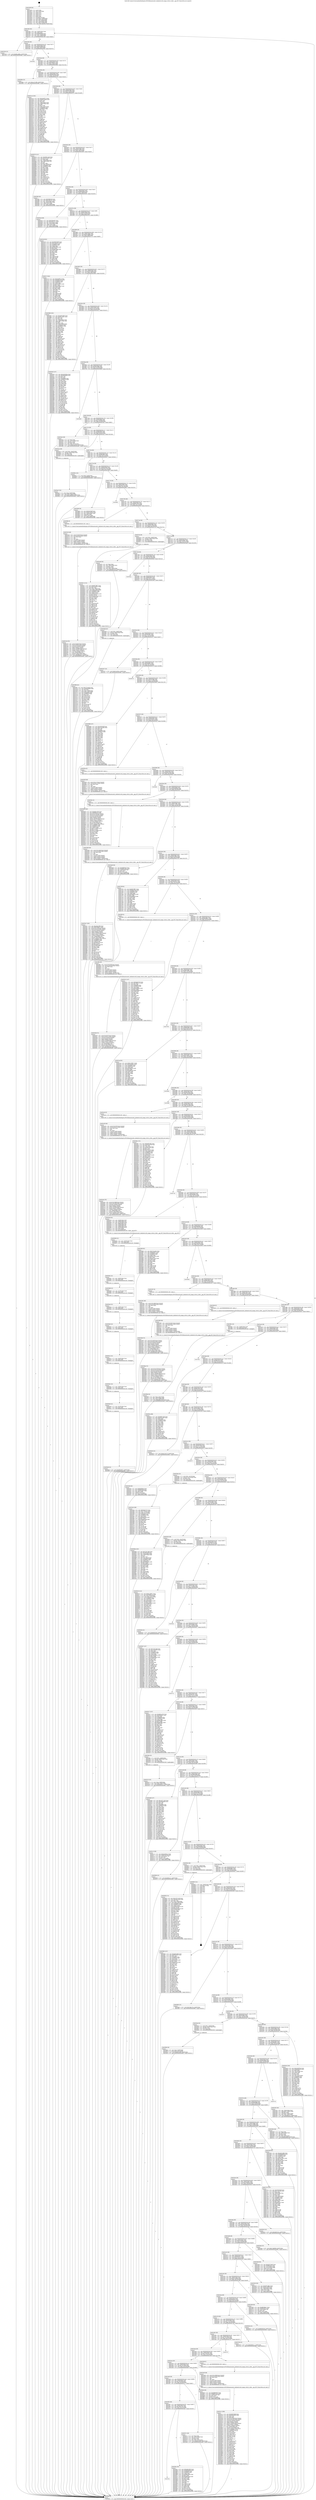 digraph "0x401580" {
  label = "0x401580 (/mnt/c/Users/mathe/Desktop/tcc/POCII/binaries/extr_darknetsrcstb_image_write.h_stbiw__jpg_DCT_Final-ollvm.out::main(0))"
  labelloc = "t"
  node[shape=record]

  Entry [label="",width=0.3,height=0.3,shape=circle,fillcolor=black,style=filled]
  "0x4015b2" [label="{
     0x4015b2 [32]\l
     | [instrs]\l
     &nbsp;&nbsp;0x4015b2 \<+6\>: mov -0xd0(%rbp),%eax\l
     &nbsp;&nbsp;0x4015b8 \<+2\>: mov %eax,%ecx\l
     &nbsp;&nbsp;0x4015ba \<+6\>: sub $0x865f0eb8,%ecx\l
     &nbsp;&nbsp;0x4015c0 \<+6\>: mov %eax,-0xd4(%rbp)\l
     &nbsp;&nbsp;0x4015c6 \<+6\>: mov %ecx,-0xd8(%rbp)\l
     &nbsp;&nbsp;0x4015cc \<+6\>: je 0000000000402164 \<main+0xbe4\>\l
  }"]
  "0x402164" [label="{
     0x402164 [15]\l
     | [instrs]\l
     &nbsp;&nbsp;0x402164 \<+10\>: movl $0x9b1ad9ee,-0xd0(%rbp)\l
     &nbsp;&nbsp;0x40216e \<+5\>: jmp 000000000040399c \<main+0x241c\>\l
  }"]
  "0x4015d2" [label="{
     0x4015d2 [28]\l
     | [instrs]\l
     &nbsp;&nbsp;0x4015d2 \<+5\>: jmp 00000000004015d7 \<main+0x57\>\l
     &nbsp;&nbsp;0x4015d7 \<+6\>: mov -0xd4(%rbp),%eax\l
     &nbsp;&nbsp;0x4015dd \<+5\>: sub $0x8a535eff,%eax\l
     &nbsp;&nbsp;0x4015e2 \<+6\>: mov %eax,-0xdc(%rbp)\l
     &nbsp;&nbsp;0x4015e8 \<+6\>: je 00000000004035fe \<main+0x207e\>\l
  }"]
  Exit [label="",width=0.3,height=0.3,shape=circle,fillcolor=black,style=filled,peripheries=2]
  "0x4035fe" [label="{
     0x4035fe\l
  }", style=dashed]
  "0x4015ee" [label="{
     0x4015ee [28]\l
     | [instrs]\l
     &nbsp;&nbsp;0x4015ee \<+5\>: jmp 00000000004015f3 \<main+0x73\>\l
     &nbsp;&nbsp;0x4015f3 \<+6\>: mov -0xd4(%rbp),%eax\l
     &nbsp;&nbsp;0x4015f9 \<+5\>: sub $0x8c4f8ad7,%eax\l
     &nbsp;&nbsp;0x4015fe \<+6\>: mov %eax,-0xe0(%rbp)\l
     &nbsp;&nbsp;0x401604 \<+6\>: je 000000000040268a \<main+0x110a\>\l
  }"]
  "0x4035ef" [label="{
     0x4035ef [15]\l
     | [instrs]\l
     &nbsp;&nbsp;0x4035ef \<+10\>: movl $0xafdcdd22,-0xd0(%rbp)\l
     &nbsp;&nbsp;0x4035f9 \<+5\>: jmp 000000000040399c \<main+0x241c\>\l
  }"]
  "0x40268a" [label="{
     0x40268a [15]\l
     | [instrs]\l
     &nbsp;&nbsp;0x40268a \<+10\>: movl $0xcc47c388,-0xd0(%rbp)\l
     &nbsp;&nbsp;0x402694 \<+5\>: jmp 000000000040399c \<main+0x241c\>\l
  }"]
  "0x40160a" [label="{
     0x40160a [28]\l
     | [instrs]\l
     &nbsp;&nbsp;0x40160a \<+5\>: jmp 000000000040160f \<main+0x8f\>\l
     &nbsp;&nbsp;0x40160f \<+6\>: mov -0xd4(%rbp),%eax\l
     &nbsp;&nbsp;0x401615 \<+5\>: sub $0x94097030,%eax\l
     &nbsp;&nbsp;0x40161a \<+6\>: mov %eax,-0xe4(%rbp)\l
     &nbsp;&nbsp;0x401620 \<+6\>: je 00000000004021ce \<main+0xc4e\>\l
  }"]
  "0x4035e0" [label="{
     0x4035e0 [15]\l
     | [instrs]\l
     &nbsp;&nbsp;0x4035e0 \<+7\>: mov -0xc8(%rbp),%rax\l
     &nbsp;&nbsp;0x4035e7 \<+3\>: mov %rax,%rdi\l
     &nbsp;&nbsp;0x4035ea \<+5\>: call 0000000000401030 \<free@plt\>\l
     | [calls]\l
     &nbsp;&nbsp;0x401030 \{1\} (unknown)\l
  }"]
  "0x4021ce" [label="{
     0x4021ce [155]\l
     | [instrs]\l
     &nbsp;&nbsp;0x4021ce \<+5\>: mov $0xcba0f57a,%eax\l
     &nbsp;&nbsp;0x4021d3 \<+5\>: mov $0x641ce9a8,%ecx\l
     &nbsp;&nbsp;0x4021d8 \<+2\>: mov $0x1,%dl\l
     &nbsp;&nbsp;0x4021da \<+2\>: xor %esi,%esi\l
     &nbsp;&nbsp;0x4021dc \<+3\>: mov -0x6c(%rbp),%edi\l
     &nbsp;&nbsp;0x4021df \<+3\>: cmp -0x60(%rbp),%edi\l
     &nbsp;&nbsp;0x4021e2 \<+4\>: setl %r8b\l
     &nbsp;&nbsp;0x4021e6 \<+4\>: and $0x1,%r8b\l
     &nbsp;&nbsp;0x4021ea \<+4\>: mov %r8b,-0x2c(%rbp)\l
     &nbsp;&nbsp;0x4021ee \<+7\>: mov 0x406068,%edi\l
     &nbsp;&nbsp;0x4021f5 \<+8\>: mov 0x406054,%r9d\l
     &nbsp;&nbsp;0x4021fd \<+3\>: sub $0x1,%esi\l
     &nbsp;&nbsp;0x402200 \<+3\>: mov %edi,%r10d\l
     &nbsp;&nbsp;0x402203 \<+3\>: add %esi,%r10d\l
     &nbsp;&nbsp;0x402206 \<+4\>: imul %r10d,%edi\l
     &nbsp;&nbsp;0x40220a \<+3\>: and $0x1,%edi\l
     &nbsp;&nbsp;0x40220d \<+3\>: cmp $0x0,%edi\l
     &nbsp;&nbsp;0x402210 \<+4\>: sete %r8b\l
     &nbsp;&nbsp;0x402214 \<+4\>: cmp $0xa,%r9d\l
     &nbsp;&nbsp;0x402218 \<+4\>: setl %r11b\l
     &nbsp;&nbsp;0x40221c \<+3\>: mov %r8b,%bl\l
     &nbsp;&nbsp;0x40221f \<+3\>: xor $0xff,%bl\l
     &nbsp;&nbsp;0x402222 \<+3\>: mov %r11b,%r14b\l
     &nbsp;&nbsp;0x402225 \<+4\>: xor $0xff,%r14b\l
     &nbsp;&nbsp;0x402229 \<+3\>: xor $0x1,%dl\l
     &nbsp;&nbsp;0x40222c \<+3\>: mov %bl,%r15b\l
     &nbsp;&nbsp;0x40222f \<+4\>: and $0xff,%r15b\l
     &nbsp;&nbsp;0x402233 \<+3\>: and %dl,%r8b\l
     &nbsp;&nbsp;0x402236 \<+3\>: mov %r14b,%r12b\l
     &nbsp;&nbsp;0x402239 \<+4\>: and $0xff,%r12b\l
     &nbsp;&nbsp;0x40223d \<+3\>: and %dl,%r11b\l
     &nbsp;&nbsp;0x402240 \<+3\>: or %r8b,%r15b\l
     &nbsp;&nbsp;0x402243 \<+3\>: or %r11b,%r12b\l
     &nbsp;&nbsp;0x402246 \<+3\>: xor %r12b,%r15b\l
     &nbsp;&nbsp;0x402249 \<+3\>: or %r14b,%bl\l
     &nbsp;&nbsp;0x40224c \<+3\>: xor $0xff,%bl\l
     &nbsp;&nbsp;0x40224f \<+3\>: or $0x1,%dl\l
     &nbsp;&nbsp;0x402252 \<+2\>: and %dl,%bl\l
     &nbsp;&nbsp;0x402254 \<+3\>: or %bl,%r15b\l
     &nbsp;&nbsp;0x402257 \<+4\>: test $0x1,%r15b\l
     &nbsp;&nbsp;0x40225b \<+3\>: cmovne %ecx,%eax\l
     &nbsp;&nbsp;0x40225e \<+6\>: mov %eax,-0xd0(%rbp)\l
     &nbsp;&nbsp;0x402264 \<+5\>: jmp 000000000040399c \<main+0x241c\>\l
  }"]
  "0x401626" [label="{
     0x401626 [28]\l
     | [instrs]\l
     &nbsp;&nbsp;0x401626 \<+5\>: jmp 000000000040162b \<main+0xab\>\l
     &nbsp;&nbsp;0x40162b \<+6\>: mov -0xd4(%rbp),%eax\l
     &nbsp;&nbsp;0x401631 \<+5\>: sub $0x95301362,%eax\l
     &nbsp;&nbsp;0x401636 \<+6\>: mov %eax,-0xe8(%rbp)\l
     &nbsp;&nbsp;0x40163c \<+6\>: je 0000000000403070 \<main+0x1af0\>\l
  }"]
  "0x4035d1" [label="{
     0x4035d1 [15]\l
     | [instrs]\l
     &nbsp;&nbsp;0x4035d1 \<+7\>: mov -0xb8(%rbp),%rax\l
     &nbsp;&nbsp;0x4035d8 \<+3\>: mov %rax,%rdi\l
     &nbsp;&nbsp;0x4035db \<+5\>: call 0000000000401030 \<free@plt\>\l
     | [calls]\l
     &nbsp;&nbsp;0x401030 \{1\} (unknown)\l
  }"]
  "0x403070" [label="{
     0x403070 [112]\l
     | [instrs]\l
     &nbsp;&nbsp;0x403070 \<+5\>: mov $0xd082c1b8,%eax\l
     &nbsp;&nbsp;0x403075 \<+5\>: mov $0x7af720f3,%ecx\l
     &nbsp;&nbsp;0x40307a \<+2\>: xor %edx,%edx\l
     &nbsp;&nbsp;0x40307c \<+6\>: mov -0xbc(%rbp),%esi\l
     &nbsp;&nbsp;0x403082 \<+6\>: cmp -0xb0(%rbp),%esi\l
     &nbsp;&nbsp;0x403088 \<+4\>: setl %dil\l
     &nbsp;&nbsp;0x40308c \<+4\>: and $0x1,%dil\l
     &nbsp;&nbsp;0x403090 \<+4\>: mov %dil,-0x29(%rbp)\l
     &nbsp;&nbsp;0x403094 \<+7\>: mov 0x406068,%esi\l
     &nbsp;&nbsp;0x40309b \<+8\>: mov 0x406054,%r8d\l
     &nbsp;&nbsp;0x4030a3 \<+3\>: sub $0x1,%edx\l
     &nbsp;&nbsp;0x4030a6 \<+3\>: mov %esi,%r9d\l
     &nbsp;&nbsp;0x4030a9 \<+3\>: add %edx,%r9d\l
     &nbsp;&nbsp;0x4030ac \<+4\>: imul %r9d,%esi\l
     &nbsp;&nbsp;0x4030b0 \<+3\>: and $0x1,%esi\l
     &nbsp;&nbsp;0x4030b3 \<+3\>: cmp $0x0,%esi\l
     &nbsp;&nbsp;0x4030b6 \<+4\>: sete %dil\l
     &nbsp;&nbsp;0x4030ba \<+4\>: cmp $0xa,%r8d\l
     &nbsp;&nbsp;0x4030be \<+4\>: setl %r10b\l
     &nbsp;&nbsp;0x4030c2 \<+3\>: mov %dil,%r11b\l
     &nbsp;&nbsp;0x4030c5 \<+3\>: and %r10b,%r11b\l
     &nbsp;&nbsp;0x4030c8 \<+3\>: xor %r10b,%dil\l
     &nbsp;&nbsp;0x4030cb \<+3\>: or %dil,%r11b\l
     &nbsp;&nbsp;0x4030ce \<+4\>: test $0x1,%r11b\l
     &nbsp;&nbsp;0x4030d2 \<+3\>: cmovne %ecx,%eax\l
     &nbsp;&nbsp;0x4030d5 \<+6\>: mov %eax,-0xd0(%rbp)\l
     &nbsp;&nbsp;0x4030db \<+5\>: jmp 000000000040399c \<main+0x241c\>\l
  }"]
  "0x401642" [label="{
     0x401642 [28]\l
     | [instrs]\l
     &nbsp;&nbsp;0x401642 \<+5\>: jmp 0000000000401647 \<main+0xc7\>\l
     &nbsp;&nbsp;0x401647 \<+6\>: mov -0xd4(%rbp),%eax\l
     &nbsp;&nbsp;0x40164d \<+5\>: sub $0x95c2cf60,%eax\l
     &nbsp;&nbsp;0x401652 \<+6\>: mov %eax,-0xec(%rbp)\l
     &nbsp;&nbsp;0x401658 \<+6\>: je 0000000000401fd5 \<main+0xa55\>\l
  }"]
  "0x4035c2" [label="{
     0x4035c2 [15]\l
     | [instrs]\l
     &nbsp;&nbsp;0x4035c2 \<+7\>: mov -0xa8(%rbp),%rax\l
     &nbsp;&nbsp;0x4035c9 \<+3\>: mov %rax,%rdi\l
     &nbsp;&nbsp;0x4035cc \<+5\>: call 0000000000401030 \<free@plt\>\l
     | [calls]\l
     &nbsp;&nbsp;0x401030 \{1\} (unknown)\l
  }"]
  "0x401fd5" [label="{
     0x401fd5 [30]\l
     | [instrs]\l
     &nbsp;&nbsp;0x401fd5 \<+5\>: mov $0xf1f9d43d,%eax\l
     &nbsp;&nbsp;0x401fda \<+5\>: mov $0xd7691437,%ecx\l
     &nbsp;&nbsp;0x401fdf \<+3\>: mov -0x5c(%rbp),%edx\l
     &nbsp;&nbsp;0x401fe2 \<+3\>: cmp -0x50(%rbp),%edx\l
     &nbsp;&nbsp;0x401fe5 \<+3\>: cmovl %ecx,%eax\l
     &nbsp;&nbsp;0x401fe8 \<+6\>: mov %eax,-0xd0(%rbp)\l
     &nbsp;&nbsp;0x401fee \<+5\>: jmp 000000000040399c \<main+0x241c\>\l
  }"]
  "0x40165e" [label="{
     0x40165e [28]\l
     | [instrs]\l
     &nbsp;&nbsp;0x40165e \<+5\>: jmp 0000000000401663 \<main+0xe3\>\l
     &nbsp;&nbsp;0x401663 \<+6\>: mov -0xd4(%rbp),%eax\l
     &nbsp;&nbsp;0x401669 \<+5\>: sub $0x960362e9,%eax\l
     &nbsp;&nbsp;0x40166e \<+6\>: mov %eax,-0xf0(%rbp)\l
     &nbsp;&nbsp;0x401674 \<+6\>: je 00000000004032a3 \<main+0x1d23\>\l
  }"]
  "0x4035b3" [label="{
     0x4035b3 [15]\l
     | [instrs]\l
     &nbsp;&nbsp;0x4035b3 \<+7\>: mov -0x98(%rbp),%rax\l
     &nbsp;&nbsp;0x4035ba \<+3\>: mov %rax,%rdi\l
     &nbsp;&nbsp;0x4035bd \<+5\>: call 0000000000401030 \<free@plt\>\l
     | [calls]\l
     &nbsp;&nbsp;0x401030 \{1\} (unknown)\l
  }"]
  "0x4032a3" [label="{
     0x4032a3 [36]\l
     | [instrs]\l
     &nbsp;&nbsp;0x4032a3 \<+5\>: mov $0xf1b8a492,%eax\l
     &nbsp;&nbsp;0x4032a8 \<+5\>: mov $0x32647517,%ecx\l
     &nbsp;&nbsp;0x4032ad \<+6\>: mov -0xcc(%rbp),%edx\l
     &nbsp;&nbsp;0x4032b3 \<+6\>: cmp -0xc0(%rbp),%edx\l
     &nbsp;&nbsp;0x4032b9 \<+3\>: cmovl %ecx,%eax\l
     &nbsp;&nbsp;0x4032bc \<+6\>: mov %eax,-0xd0(%rbp)\l
     &nbsp;&nbsp;0x4032c2 \<+5\>: jmp 000000000040399c \<main+0x241c\>\l
  }"]
  "0x40167a" [label="{
     0x40167a [28]\l
     | [instrs]\l
     &nbsp;&nbsp;0x40167a \<+5\>: jmp 000000000040167f \<main+0xff\>\l
     &nbsp;&nbsp;0x40167f \<+6\>: mov -0xd4(%rbp),%eax\l
     &nbsp;&nbsp;0x401685 \<+5\>: sub $0x98140789,%eax\l
     &nbsp;&nbsp;0x40168a \<+6\>: mov %eax,-0xf4(%rbp)\l
     &nbsp;&nbsp;0x401690 \<+6\>: je 0000000000402c30 \<main+0x16b0\>\l
  }"]
  "0x4035a4" [label="{
     0x4035a4 [15]\l
     | [instrs]\l
     &nbsp;&nbsp;0x4035a4 \<+7\>: mov -0x88(%rbp),%rax\l
     &nbsp;&nbsp;0x4035ab \<+3\>: mov %rax,%rdi\l
     &nbsp;&nbsp;0x4035ae \<+5\>: call 0000000000401030 \<free@plt\>\l
     | [calls]\l
     &nbsp;&nbsp;0x401030 \{1\} (unknown)\l
  }"]
  "0x402c30" [label="{
     0x402c30 [91]\l
     | [instrs]\l
     &nbsp;&nbsp;0x402c30 \<+5\>: mov $0x49505469,%eax\l
     &nbsp;&nbsp;0x402c35 \<+5\>: mov $0x733551f1,%ecx\l
     &nbsp;&nbsp;0x402c3a \<+7\>: mov 0x406068,%edx\l
     &nbsp;&nbsp;0x402c41 \<+7\>: mov 0x406054,%esi\l
     &nbsp;&nbsp;0x402c48 \<+2\>: mov %edx,%edi\l
     &nbsp;&nbsp;0x402c4a \<+6\>: add $0x96b249fa,%edi\l
     &nbsp;&nbsp;0x402c50 \<+3\>: sub $0x1,%edi\l
     &nbsp;&nbsp;0x402c53 \<+6\>: sub $0x96b249fa,%edi\l
     &nbsp;&nbsp;0x402c59 \<+3\>: imul %edi,%edx\l
     &nbsp;&nbsp;0x402c5c \<+3\>: and $0x1,%edx\l
     &nbsp;&nbsp;0x402c5f \<+3\>: cmp $0x0,%edx\l
     &nbsp;&nbsp;0x402c62 \<+4\>: sete %r8b\l
     &nbsp;&nbsp;0x402c66 \<+3\>: cmp $0xa,%esi\l
     &nbsp;&nbsp;0x402c69 \<+4\>: setl %r9b\l
     &nbsp;&nbsp;0x402c6d \<+3\>: mov %r8b,%r10b\l
     &nbsp;&nbsp;0x402c70 \<+3\>: and %r9b,%r10b\l
     &nbsp;&nbsp;0x402c73 \<+3\>: xor %r9b,%r8b\l
     &nbsp;&nbsp;0x402c76 \<+3\>: or %r8b,%r10b\l
     &nbsp;&nbsp;0x402c79 \<+4\>: test $0x1,%r10b\l
     &nbsp;&nbsp;0x402c7d \<+3\>: cmovne %ecx,%eax\l
     &nbsp;&nbsp;0x402c80 \<+6\>: mov %eax,-0xd0(%rbp)\l
     &nbsp;&nbsp;0x402c86 \<+5\>: jmp 000000000040399c \<main+0x241c\>\l
  }"]
  "0x401696" [label="{
     0x401696 [28]\l
     | [instrs]\l
     &nbsp;&nbsp;0x401696 \<+5\>: jmp 000000000040169b \<main+0x11b\>\l
     &nbsp;&nbsp;0x40169b \<+6\>: mov -0xd4(%rbp),%eax\l
     &nbsp;&nbsp;0x4016a1 \<+5\>: sub $0x9b1ad9ee,%eax\l
     &nbsp;&nbsp;0x4016a6 \<+6\>: mov %eax,-0xf8(%rbp)\l
     &nbsp;&nbsp;0x4016ac \<+6\>: je 0000000000402173 \<main+0xbf3\>\l
  }"]
  "0x403598" [label="{
     0x403598 [12]\l
     | [instrs]\l
     &nbsp;&nbsp;0x403598 \<+4\>: mov -0x78(%rbp),%rax\l
     &nbsp;&nbsp;0x40359c \<+3\>: mov %rax,%rdi\l
     &nbsp;&nbsp;0x40359f \<+5\>: call 0000000000401030 \<free@plt\>\l
     | [calls]\l
     &nbsp;&nbsp;0x401030 \{1\} (unknown)\l
  }"]
  "0x402173" [label="{
     0x402173 [91]\l
     | [instrs]\l
     &nbsp;&nbsp;0x402173 \<+5\>: mov $0xcba0f57a,%eax\l
     &nbsp;&nbsp;0x402178 \<+5\>: mov $0x94097030,%ecx\l
     &nbsp;&nbsp;0x40217d \<+7\>: mov 0x406068,%edx\l
     &nbsp;&nbsp;0x402184 \<+7\>: mov 0x406054,%esi\l
     &nbsp;&nbsp;0x40218b \<+2\>: mov %edx,%edi\l
     &nbsp;&nbsp;0x40218d \<+6\>: sub $0xa10589c0,%edi\l
     &nbsp;&nbsp;0x402193 \<+3\>: sub $0x1,%edi\l
     &nbsp;&nbsp;0x402196 \<+6\>: add $0xa10589c0,%edi\l
     &nbsp;&nbsp;0x40219c \<+3\>: imul %edi,%edx\l
     &nbsp;&nbsp;0x40219f \<+3\>: and $0x1,%edx\l
     &nbsp;&nbsp;0x4021a2 \<+3\>: cmp $0x0,%edx\l
     &nbsp;&nbsp;0x4021a5 \<+4\>: sete %r8b\l
     &nbsp;&nbsp;0x4021a9 \<+3\>: cmp $0xa,%esi\l
     &nbsp;&nbsp;0x4021ac \<+4\>: setl %r9b\l
     &nbsp;&nbsp;0x4021b0 \<+3\>: mov %r8b,%r10b\l
     &nbsp;&nbsp;0x4021b3 \<+3\>: and %r9b,%r10b\l
     &nbsp;&nbsp;0x4021b6 \<+3\>: xor %r9b,%r8b\l
     &nbsp;&nbsp;0x4021b9 \<+3\>: or %r8b,%r10b\l
     &nbsp;&nbsp;0x4021bc \<+4\>: test $0x1,%r10b\l
     &nbsp;&nbsp;0x4021c0 \<+3\>: cmovne %ecx,%eax\l
     &nbsp;&nbsp;0x4021c3 \<+6\>: mov %eax,-0xd0(%rbp)\l
     &nbsp;&nbsp;0x4021c9 \<+5\>: jmp 000000000040399c \<main+0x241c\>\l
  }"]
  "0x4016b2" [label="{
     0x4016b2 [28]\l
     | [instrs]\l
     &nbsp;&nbsp;0x4016b2 \<+5\>: jmp 00000000004016b7 \<main+0x137\>\l
     &nbsp;&nbsp;0x4016b7 \<+6\>: mov -0xd4(%rbp),%eax\l
     &nbsp;&nbsp;0x4016bd \<+5\>: sub $0x9f7b3ad4,%eax\l
     &nbsp;&nbsp;0x4016c2 \<+6\>: mov %eax,-0xfc(%rbp)\l
     &nbsp;&nbsp;0x4016c8 \<+6\>: je 0000000000402965 \<main+0x13e5\>\l
  }"]
  "0x40358c" [label="{
     0x40358c [12]\l
     | [instrs]\l
     &nbsp;&nbsp;0x40358c \<+4\>: mov -0x68(%rbp),%rax\l
     &nbsp;&nbsp;0x403590 \<+3\>: mov %rax,%rdi\l
     &nbsp;&nbsp;0x403593 \<+5\>: call 0000000000401030 \<free@plt\>\l
     | [calls]\l
     &nbsp;&nbsp;0x401030 \{1\} (unknown)\l
  }"]
  "0x402965" [label="{
     0x402965 [161]\l
     | [instrs]\l
     &nbsp;&nbsp;0x402965 \<+5\>: mov $0xede3a49b,%eax\l
     &nbsp;&nbsp;0x40296a \<+5\>: mov $0xd3c7c601,%ecx\l
     &nbsp;&nbsp;0x40296f \<+2\>: mov $0x1,%dl\l
     &nbsp;&nbsp;0x402971 \<+2\>: xor %esi,%esi\l
     &nbsp;&nbsp;0x402973 \<+6\>: mov -0x9c(%rbp),%edi\l
     &nbsp;&nbsp;0x402979 \<+6\>: cmp -0x90(%rbp),%edi\l
     &nbsp;&nbsp;0x40297f \<+4\>: setl %r8b\l
     &nbsp;&nbsp;0x402983 \<+4\>: and $0x1,%r8b\l
     &nbsp;&nbsp;0x402987 \<+4\>: mov %r8b,-0x2b(%rbp)\l
     &nbsp;&nbsp;0x40298b \<+7\>: mov 0x406068,%edi\l
     &nbsp;&nbsp;0x402992 \<+8\>: mov 0x406054,%r9d\l
     &nbsp;&nbsp;0x40299a \<+3\>: sub $0x1,%esi\l
     &nbsp;&nbsp;0x40299d \<+3\>: mov %edi,%r10d\l
     &nbsp;&nbsp;0x4029a0 \<+3\>: add %esi,%r10d\l
     &nbsp;&nbsp;0x4029a3 \<+4\>: imul %r10d,%edi\l
     &nbsp;&nbsp;0x4029a7 \<+3\>: and $0x1,%edi\l
     &nbsp;&nbsp;0x4029aa \<+3\>: cmp $0x0,%edi\l
     &nbsp;&nbsp;0x4029ad \<+4\>: sete %r8b\l
     &nbsp;&nbsp;0x4029b1 \<+4\>: cmp $0xa,%r9d\l
     &nbsp;&nbsp;0x4029b5 \<+4\>: setl %r11b\l
     &nbsp;&nbsp;0x4029b9 \<+3\>: mov %r8b,%bl\l
     &nbsp;&nbsp;0x4029bc \<+3\>: xor $0xff,%bl\l
     &nbsp;&nbsp;0x4029bf \<+3\>: mov %r11b,%r14b\l
     &nbsp;&nbsp;0x4029c2 \<+4\>: xor $0xff,%r14b\l
     &nbsp;&nbsp;0x4029c6 \<+3\>: xor $0x0,%dl\l
     &nbsp;&nbsp;0x4029c9 \<+3\>: mov %bl,%r15b\l
     &nbsp;&nbsp;0x4029cc \<+4\>: and $0x0,%r15b\l
     &nbsp;&nbsp;0x4029d0 \<+3\>: and %dl,%r8b\l
     &nbsp;&nbsp;0x4029d3 \<+3\>: mov %r14b,%r12b\l
     &nbsp;&nbsp;0x4029d6 \<+4\>: and $0x0,%r12b\l
     &nbsp;&nbsp;0x4029da \<+3\>: and %dl,%r11b\l
     &nbsp;&nbsp;0x4029dd \<+3\>: or %r8b,%r15b\l
     &nbsp;&nbsp;0x4029e0 \<+3\>: or %r11b,%r12b\l
     &nbsp;&nbsp;0x4029e3 \<+3\>: xor %r12b,%r15b\l
     &nbsp;&nbsp;0x4029e6 \<+3\>: or %r14b,%bl\l
     &nbsp;&nbsp;0x4029e9 \<+3\>: xor $0xff,%bl\l
     &nbsp;&nbsp;0x4029ec \<+3\>: or $0x0,%dl\l
     &nbsp;&nbsp;0x4029ef \<+2\>: and %dl,%bl\l
     &nbsp;&nbsp;0x4029f1 \<+3\>: or %bl,%r15b\l
     &nbsp;&nbsp;0x4029f4 \<+4\>: test $0x1,%r15b\l
     &nbsp;&nbsp;0x4029f8 \<+3\>: cmovne %ecx,%eax\l
     &nbsp;&nbsp;0x4029fb \<+6\>: mov %eax,-0xd0(%rbp)\l
     &nbsp;&nbsp;0x402a01 \<+5\>: jmp 000000000040399c \<main+0x241c\>\l
  }"]
  "0x4016ce" [label="{
     0x4016ce [28]\l
     | [instrs]\l
     &nbsp;&nbsp;0x4016ce \<+5\>: jmp 00000000004016d3 \<main+0x153\>\l
     &nbsp;&nbsp;0x4016d3 \<+6\>: mov -0xd4(%rbp),%eax\l
     &nbsp;&nbsp;0x4016d9 \<+5\>: sub $0xa3c19c7d,%eax\l
     &nbsp;&nbsp;0x4016de \<+6\>: mov %eax,-0x100(%rbp)\l
     &nbsp;&nbsp;0x4016e4 \<+6\>: je 0000000000403442 \<main+0x1ec2\>\l
  }"]
  "0x403580" [label="{
     0x403580 [12]\l
     | [instrs]\l
     &nbsp;&nbsp;0x403580 \<+4\>: mov -0x58(%rbp),%rax\l
     &nbsp;&nbsp;0x403584 \<+3\>: mov %rax,%rdi\l
     &nbsp;&nbsp;0x403587 \<+5\>: call 0000000000401030 \<free@plt\>\l
     | [calls]\l
     &nbsp;&nbsp;0x401030 \{1\} (unknown)\l
  }"]
  "0x403442" [label="{
     0x403442 [137]\l
     | [instrs]\l
     &nbsp;&nbsp;0x403442 \<+5\>: mov $0x4445826a,%eax\l
     &nbsp;&nbsp;0x403447 \<+5\>: mov $0x46a5b99d,%ecx\l
     &nbsp;&nbsp;0x40344c \<+2\>: mov $0x1,%dl\l
     &nbsp;&nbsp;0x40344e \<+2\>: xor %esi,%esi\l
     &nbsp;&nbsp;0x403450 \<+7\>: mov 0x406068,%edi\l
     &nbsp;&nbsp;0x403457 \<+8\>: mov 0x406054,%r8d\l
     &nbsp;&nbsp;0x40345f \<+3\>: sub $0x1,%esi\l
     &nbsp;&nbsp;0x403462 \<+3\>: mov %edi,%r9d\l
     &nbsp;&nbsp;0x403465 \<+3\>: add %esi,%r9d\l
     &nbsp;&nbsp;0x403468 \<+4\>: imul %r9d,%edi\l
     &nbsp;&nbsp;0x40346c \<+3\>: and $0x1,%edi\l
     &nbsp;&nbsp;0x40346f \<+3\>: cmp $0x0,%edi\l
     &nbsp;&nbsp;0x403472 \<+4\>: sete %r10b\l
     &nbsp;&nbsp;0x403476 \<+4\>: cmp $0xa,%r8d\l
     &nbsp;&nbsp;0x40347a \<+4\>: setl %r11b\l
     &nbsp;&nbsp;0x40347e \<+3\>: mov %r10b,%bl\l
     &nbsp;&nbsp;0x403481 \<+3\>: xor $0xff,%bl\l
     &nbsp;&nbsp;0x403484 \<+3\>: mov %r11b,%r14b\l
     &nbsp;&nbsp;0x403487 \<+4\>: xor $0xff,%r14b\l
     &nbsp;&nbsp;0x40348b \<+3\>: xor $0x1,%dl\l
     &nbsp;&nbsp;0x40348e \<+3\>: mov %bl,%r15b\l
     &nbsp;&nbsp;0x403491 \<+4\>: and $0xff,%r15b\l
     &nbsp;&nbsp;0x403495 \<+3\>: and %dl,%r10b\l
     &nbsp;&nbsp;0x403498 \<+3\>: mov %r14b,%r12b\l
     &nbsp;&nbsp;0x40349b \<+4\>: and $0xff,%r12b\l
     &nbsp;&nbsp;0x40349f \<+3\>: and %dl,%r11b\l
     &nbsp;&nbsp;0x4034a2 \<+3\>: or %r10b,%r15b\l
     &nbsp;&nbsp;0x4034a5 \<+3\>: or %r11b,%r12b\l
     &nbsp;&nbsp;0x4034a8 \<+3\>: xor %r12b,%r15b\l
     &nbsp;&nbsp;0x4034ab \<+3\>: or %r14b,%bl\l
     &nbsp;&nbsp;0x4034ae \<+3\>: xor $0xff,%bl\l
     &nbsp;&nbsp;0x4034b1 \<+3\>: or $0x1,%dl\l
     &nbsp;&nbsp;0x4034b4 \<+2\>: and %dl,%bl\l
     &nbsp;&nbsp;0x4034b6 \<+3\>: or %bl,%r15b\l
     &nbsp;&nbsp;0x4034b9 \<+4\>: test $0x1,%r15b\l
     &nbsp;&nbsp;0x4034bd \<+3\>: cmovne %ecx,%eax\l
     &nbsp;&nbsp;0x4034c0 \<+6\>: mov %eax,-0xd0(%rbp)\l
     &nbsp;&nbsp;0x4034c6 \<+5\>: jmp 000000000040399c \<main+0x241c\>\l
  }"]
  "0x4016ea" [label="{
     0x4016ea [28]\l
     | [instrs]\l
     &nbsp;&nbsp;0x4016ea \<+5\>: jmp 00000000004016ef \<main+0x16f\>\l
     &nbsp;&nbsp;0x4016ef \<+6\>: mov -0xd4(%rbp),%eax\l
     &nbsp;&nbsp;0x4016f5 \<+5\>: sub $0xa461c66d,%eax\l
     &nbsp;&nbsp;0x4016fa \<+6\>: mov %eax,-0x104(%rbp)\l
     &nbsp;&nbsp;0x401700 \<+6\>: je 00000000004036bd \<main+0x213d\>\l
  }"]
  "0x403390" [label="{
     0x403390 [163]\l
     | [instrs]\l
     &nbsp;&nbsp;0x403390 \<+5\>: mov $0xe8bca20d,%ecx\l
     &nbsp;&nbsp;0x403395 \<+5\>: mov $0xb8bce19,%edx\l
     &nbsp;&nbsp;0x40339a \<+8\>: movsd 0xc76(%rip),%xmm1\l
     &nbsp;&nbsp;0x4033a2 \<+8\>: movsd 0xc76(%rip),%xmm2\l
     &nbsp;&nbsp;0x4033aa \<+4\>: cvtss2sd %xmm0,%xmm0\l
     &nbsp;&nbsp;0x4033ae \<+4\>: divsd %xmm2,%xmm0\l
     &nbsp;&nbsp;0x4033b2 \<+4\>: addsd %xmm0,%xmm1\l
     &nbsp;&nbsp;0x4033b6 \<+8\>: movsd -0x270(%rbp),%xmm0\l
     &nbsp;&nbsp;0x4033be \<+4\>: mulsd %xmm1,%xmm0\l
     &nbsp;&nbsp;0x4033c2 \<+4\>: cvtsd2ss %xmm0,%xmm0\l
     &nbsp;&nbsp;0x4033c6 \<+7\>: mov -0xc8(%rbp),%rsi\l
     &nbsp;&nbsp;0x4033cd \<+7\>: movslq -0xcc(%rbp),%rdi\l
     &nbsp;&nbsp;0x4033d4 \<+5\>: movss %xmm0,(%rsi,%rdi,4)\l
     &nbsp;&nbsp;0x4033d9 \<+8\>: mov 0x406068,%r8d\l
     &nbsp;&nbsp;0x4033e1 \<+8\>: mov 0x406054,%r9d\l
     &nbsp;&nbsp;0x4033e9 \<+3\>: mov %r8d,%r10d\l
     &nbsp;&nbsp;0x4033ec \<+7\>: sub $0x371c569f,%r10d\l
     &nbsp;&nbsp;0x4033f3 \<+4\>: sub $0x1,%r10d\l
     &nbsp;&nbsp;0x4033f7 \<+7\>: add $0x371c569f,%r10d\l
     &nbsp;&nbsp;0x4033fe \<+4\>: imul %r10d,%r8d\l
     &nbsp;&nbsp;0x403402 \<+4\>: and $0x1,%r8d\l
     &nbsp;&nbsp;0x403406 \<+4\>: cmp $0x0,%r8d\l
     &nbsp;&nbsp;0x40340a \<+4\>: sete %r11b\l
     &nbsp;&nbsp;0x40340e \<+4\>: cmp $0xa,%r9d\l
     &nbsp;&nbsp;0x403412 \<+3\>: setl %bl\l
     &nbsp;&nbsp;0x403415 \<+3\>: mov %r11b,%r14b\l
     &nbsp;&nbsp;0x403418 \<+3\>: and %bl,%r14b\l
     &nbsp;&nbsp;0x40341b \<+3\>: xor %bl,%r11b\l
     &nbsp;&nbsp;0x40341e \<+3\>: or %r11b,%r14b\l
     &nbsp;&nbsp;0x403421 \<+4\>: test $0x1,%r14b\l
     &nbsp;&nbsp;0x403425 \<+3\>: cmovne %edx,%ecx\l
     &nbsp;&nbsp;0x403428 \<+6\>: mov %ecx,-0xd0(%rbp)\l
     &nbsp;&nbsp;0x40342e \<+5\>: jmp 000000000040399c \<main+0x241c\>\l
  }"]
  "0x4036bd" [label="{
     0x4036bd\l
  }", style=dashed]
  "0x401706" [label="{
     0x401706 [28]\l
     | [instrs]\l
     &nbsp;&nbsp;0x401706 \<+5\>: jmp 000000000040170b \<main+0x18b\>\l
     &nbsp;&nbsp;0x40170b \<+6\>: mov -0xd4(%rbp),%eax\l
     &nbsp;&nbsp;0x401711 \<+5\>: sub $0xa7955fed,%eax\l
     &nbsp;&nbsp;0x401716 \<+6\>: mov %eax,-0x108(%rbp)\l
     &nbsp;&nbsp;0x40171c \<+6\>: je 00000000004024e2 \<main+0xf62\>\l
  }"]
  "0x40335f" [label="{
     0x40335f [49]\l
     | [instrs]\l
     &nbsp;&nbsp;0x40335f \<+8\>: movsd 0xcc1(%rip),%xmm0\l
     &nbsp;&nbsp;0x403367 \<+8\>: movsd 0xcc1(%rip),%xmm1\l
     &nbsp;&nbsp;0x40336f \<+5\>: mov $0x2,%ecx\l
     &nbsp;&nbsp;0x403374 \<+1\>: cltd\l
     &nbsp;&nbsp;0x403375 \<+2\>: idiv %ecx\l
     &nbsp;&nbsp;0x403377 \<+4\>: cvtsi2sd %edx,%xmm2\l
     &nbsp;&nbsp;0x40337b \<+4\>: mulsd %xmm2,%xmm1\l
     &nbsp;&nbsp;0x40337f \<+4\>: addsd %xmm0,%xmm1\l
     &nbsp;&nbsp;0x403383 \<+8\>: movsd %xmm1,-0x270(%rbp)\l
     &nbsp;&nbsp;0x40338b \<+5\>: call 00000000004011a0 \<next_f\>\l
     | [calls]\l
     &nbsp;&nbsp;0x4011a0 \{1\} (/mnt/c/Users/mathe/Desktop/tcc/POCII/binaries/extr_darknetsrcstb_image_write.h_stbiw__jpg_DCT_Final-ollvm.out::next_f)\l
  }"]
  "0x4024e2" [label="{
     0x4024e2 [28]\l
     | [instrs]\l
     &nbsp;&nbsp;0x4024e2 \<+2\>: xor %eax,%eax\l
     &nbsp;&nbsp;0x4024e4 \<+3\>: mov -0x7c(%rbp),%ecx\l
     &nbsp;&nbsp;0x4024e7 \<+3\>: sub $0x1,%eax\l
     &nbsp;&nbsp;0x4024ea \<+2\>: sub %eax,%ecx\l
     &nbsp;&nbsp;0x4024ec \<+3\>: mov %ecx,-0x7c(%rbp)\l
     &nbsp;&nbsp;0x4024ef \<+10\>: movl $0x614c954a,-0xd0(%rbp)\l
     &nbsp;&nbsp;0x4024f9 \<+5\>: jmp 000000000040399c \<main+0x241c\>\l
  }"]
  "0x401722" [label="{
     0x401722 [28]\l
     | [instrs]\l
     &nbsp;&nbsp;0x401722 \<+5\>: jmp 0000000000401727 \<main+0x1a7\>\l
     &nbsp;&nbsp;0x401727 \<+6\>: mov -0xd4(%rbp),%eax\l
     &nbsp;&nbsp;0x40172d \<+5\>: sub $0xaf682ba3,%eax\l
     &nbsp;&nbsp;0x401732 \<+6\>: mov %eax,-0x10c(%rbp)\l
     &nbsp;&nbsp;0x401738 \<+6\>: je 0000000000402aca \<main+0x154a\>\l
  }"]
  "0x403222" [label="{
     0x403222 [114]\l
     | [instrs]\l
     &nbsp;&nbsp;0x403222 \<+5\>: mov $0xdc15997c,%ecx\l
     &nbsp;&nbsp;0x403227 \<+5\>: mov $0x26ddf21d,%edx\l
     &nbsp;&nbsp;0x40322c \<+7\>: mov %rax,-0xc8(%rbp)\l
     &nbsp;&nbsp;0x403233 \<+10\>: movl $0x0,-0xcc(%rbp)\l
     &nbsp;&nbsp;0x40323d \<+7\>: mov 0x406068,%esi\l
     &nbsp;&nbsp;0x403244 \<+8\>: mov 0x406054,%r8d\l
     &nbsp;&nbsp;0x40324c \<+3\>: mov %esi,%r9d\l
     &nbsp;&nbsp;0x40324f \<+7\>: add $0x54e6d0c5,%r9d\l
     &nbsp;&nbsp;0x403256 \<+4\>: sub $0x1,%r9d\l
     &nbsp;&nbsp;0x40325a \<+7\>: sub $0x54e6d0c5,%r9d\l
     &nbsp;&nbsp;0x403261 \<+4\>: imul %r9d,%esi\l
     &nbsp;&nbsp;0x403265 \<+3\>: and $0x1,%esi\l
     &nbsp;&nbsp;0x403268 \<+3\>: cmp $0x0,%esi\l
     &nbsp;&nbsp;0x40326b \<+4\>: sete %r10b\l
     &nbsp;&nbsp;0x40326f \<+4\>: cmp $0xa,%r8d\l
     &nbsp;&nbsp;0x403273 \<+4\>: setl %r11b\l
     &nbsp;&nbsp;0x403277 \<+3\>: mov %r10b,%bl\l
     &nbsp;&nbsp;0x40327a \<+3\>: and %r11b,%bl\l
     &nbsp;&nbsp;0x40327d \<+3\>: xor %r11b,%r10b\l
     &nbsp;&nbsp;0x403280 \<+3\>: or %r10b,%bl\l
     &nbsp;&nbsp;0x403283 \<+3\>: test $0x1,%bl\l
     &nbsp;&nbsp;0x403286 \<+3\>: cmovne %edx,%ecx\l
     &nbsp;&nbsp;0x403289 \<+6\>: mov %ecx,-0xd0(%rbp)\l
     &nbsp;&nbsp;0x40328f \<+5\>: jmp 000000000040399c \<main+0x241c\>\l
  }"]
  "0x402aca" [label="{
     0x402aca [29]\l
     | [instrs]\l
     &nbsp;&nbsp;0x402aca \<+10\>: movl $0x1,-0xa0(%rbp)\l
     &nbsp;&nbsp;0x402ad4 \<+7\>: movslq -0xa0(%rbp),%rax\l
     &nbsp;&nbsp;0x402adb \<+4\>: shl $0x2,%rax\l
     &nbsp;&nbsp;0x402adf \<+3\>: mov %rax,%rdi\l
     &nbsp;&nbsp;0x402ae2 \<+5\>: call 0000000000401050 \<malloc@plt\>\l
     | [calls]\l
     &nbsp;&nbsp;0x401050 \{1\} (unknown)\l
  }"]
  "0x40173e" [label="{
     0x40173e [28]\l
     | [instrs]\l
     &nbsp;&nbsp;0x40173e \<+5\>: jmp 0000000000401743 \<main+0x1c3\>\l
     &nbsp;&nbsp;0x401743 \<+6\>: mov -0xd4(%rbp),%eax\l
     &nbsp;&nbsp;0x401749 \<+5\>: sub $0xafdcdd22,%eax\l
     &nbsp;&nbsp;0x40174e \<+6\>: mov %eax,-0x110(%rbp)\l
     &nbsp;&nbsp;0x401754 \<+6\>: je 0000000000403621 \<main+0x20a1\>\l
  }"]
  "0x403134" [label="{
     0x403134 [78]\l
     | [instrs]\l
     &nbsp;&nbsp;0x403134 \<+8\>: movsd 0xedc(%rip),%xmm1\l
     &nbsp;&nbsp;0x40313c \<+8\>: movsd 0xedc(%rip),%xmm2\l
     &nbsp;&nbsp;0x403144 \<+4\>: cvtss2sd %xmm0,%xmm0\l
     &nbsp;&nbsp;0x403148 \<+4\>: divsd %xmm2,%xmm0\l
     &nbsp;&nbsp;0x40314c \<+4\>: addsd %xmm0,%xmm1\l
     &nbsp;&nbsp;0x403150 \<+8\>: movsd -0x268(%rbp),%xmm0\l
     &nbsp;&nbsp;0x403158 \<+4\>: mulsd %xmm1,%xmm0\l
     &nbsp;&nbsp;0x40315c \<+4\>: cvtsd2ss %xmm0,%xmm0\l
     &nbsp;&nbsp;0x403160 \<+7\>: mov -0xb8(%rbp),%rsi\l
     &nbsp;&nbsp;0x403167 \<+7\>: movslq -0xbc(%rbp),%rdi\l
     &nbsp;&nbsp;0x40316e \<+5\>: movss %xmm0,(%rsi,%rdi,4)\l
     &nbsp;&nbsp;0x403173 \<+10\>: movl $0x48b80fa1,-0xd0(%rbp)\l
     &nbsp;&nbsp;0x40317d \<+5\>: jmp 000000000040399c \<main+0x241c\>\l
  }"]
  "0x403621" [label="{
     0x403621 [22]\l
     | [instrs]\l
     &nbsp;&nbsp;0x403621 \<+7\>: movl $0x0,-0x38(%rbp)\l
     &nbsp;&nbsp;0x403628 \<+10\>: movl $0x3bf0fd8c,-0xd0(%rbp)\l
     &nbsp;&nbsp;0x403632 \<+5\>: jmp 000000000040399c \<main+0x241c\>\l
  }"]
  "0x40175a" [label="{
     0x40175a [28]\l
     | [instrs]\l
     &nbsp;&nbsp;0x40175a \<+5\>: jmp 000000000040175f \<main+0x1df\>\l
     &nbsp;&nbsp;0x40175f \<+6\>: mov -0xd4(%rbp),%eax\l
     &nbsp;&nbsp;0x401765 \<+5\>: sub $0xb0b61356,%eax\l
     &nbsp;&nbsp;0x40176a \<+6\>: mov %eax,-0x114(%rbp)\l
     &nbsp;&nbsp;0x401770 \<+6\>: je 0000000000401f86 \<main+0xa06\>\l
  }"]
  "0x403103" [label="{
     0x403103 [49]\l
     | [instrs]\l
     &nbsp;&nbsp;0x403103 \<+8\>: movsd 0xf1d(%rip),%xmm0\l
     &nbsp;&nbsp;0x40310b \<+8\>: movsd 0xf1d(%rip),%xmm1\l
     &nbsp;&nbsp;0x403113 \<+5\>: mov $0x2,%ecx\l
     &nbsp;&nbsp;0x403118 \<+1\>: cltd\l
     &nbsp;&nbsp;0x403119 \<+2\>: idiv %ecx\l
     &nbsp;&nbsp;0x40311b \<+4\>: cvtsi2sd %edx,%xmm2\l
     &nbsp;&nbsp;0x40311f \<+4\>: mulsd %xmm2,%xmm1\l
     &nbsp;&nbsp;0x403123 \<+4\>: addsd %xmm0,%xmm1\l
     &nbsp;&nbsp;0x403127 \<+8\>: movsd %xmm1,-0x268(%rbp)\l
     &nbsp;&nbsp;0x40312f \<+5\>: call 00000000004011a0 \<next_f\>\l
     | [calls]\l
     &nbsp;&nbsp;0x4011a0 \{1\} (/mnt/c/Users/mathe/Desktop/tcc/POCII/binaries/extr_darknetsrcstb_image_write.h_stbiw__jpg_DCT_Final-ollvm.out::next_f)\l
  }"]
  "0x401f86" [label="{
     0x401f86 [30]\l
     | [instrs]\l
     &nbsp;&nbsp;0x401f86 \<+5\>: mov $0x8a535eff,%eax\l
     &nbsp;&nbsp;0x401f8b \<+5\>: mov $0x4475e64e,%ecx\l
     &nbsp;&nbsp;0x401f90 \<+3\>: mov -0x30(%rbp),%edx\l
     &nbsp;&nbsp;0x401f93 \<+3\>: cmp $0x0,%edx\l
     &nbsp;&nbsp;0x401f96 \<+3\>: cmove %ecx,%eax\l
     &nbsp;&nbsp;0x401f99 \<+6\>: mov %eax,-0xd0(%rbp)\l
     &nbsp;&nbsp;0x401f9f \<+5\>: jmp 000000000040399c \<main+0x241c\>\l
  }"]
  "0x401776" [label="{
     0x401776 [28]\l
     | [instrs]\l
     &nbsp;&nbsp;0x401776 \<+5\>: jmp 000000000040177b \<main+0x1fb\>\l
     &nbsp;&nbsp;0x40177b \<+6\>: mov -0xd4(%rbp),%eax\l
     &nbsp;&nbsp;0x401781 \<+5\>: sub $0xb3ee0733,%eax\l
     &nbsp;&nbsp;0x401786 \<+6\>: mov %eax,-0x118(%rbp)\l
     &nbsp;&nbsp;0x40178c \<+6\>: je 000000000040368c \<main+0x210c\>\l
  }"]
  "0x402f5f" [label="{
     0x402f5f [172]\l
     | [instrs]\l
     &nbsp;&nbsp;0x402f5f \<+5\>: mov $0x1507110b,%ecx\l
     &nbsp;&nbsp;0x402f64 \<+5\>: mov $0x3a83764d,%edx\l
     &nbsp;&nbsp;0x402f69 \<+3\>: mov $0x1,%sil\l
     &nbsp;&nbsp;0x402f6c \<+7\>: mov %rax,-0xb8(%rbp)\l
     &nbsp;&nbsp;0x402f73 \<+10\>: movl $0x0,-0xbc(%rbp)\l
     &nbsp;&nbsp;0x402f7d \<+8\>: mov 0x406068,%r8d\l
     &nbsp;&nbsp;0x402f85 \<+8\>: mov 0x406054,%r9d\l
     &nbsp;&nbsp;0x402f8d \<+3\>: mov %r8d,%r10d\l
     &nbsp;&nbsp;0x402f90 \<+7\>: sub $0x9ea0a2f6,%r10d\l
     &nbsp;&nbsp;0x402f97 \<+4\>: sub $0x1,%r10d\l
     &nbsp;&nbsp;0x402f9b \<+7\>: add $0x9ea0a2f6,%r10d\l
     &nbsp;&nbsp;0x402fa2 \<+4\>: imul %r10d,%r8d\l
     &nbsp;&nbsp;0x402fa6 \<+4\>: and $0x1,%r8d\l
     &nbsp;&nbsp;0x402faa \<+4\>: cmp $0x0,%r8d\l
     &nbsp;&nbsp;0x402fae \<+4\>: sete %r11b\l
     &nbsp;&nbsp;0x402fb2 \<+4\>: cmp $0xa,%r9d\l
     &nbsp;&nbsp;0x402fb6 \<+3\>: setl %bl\l
     &nbsp;&nbsp;0x402fb9 \<+3\>: mov %r11b,%r14b\l
     &nbsp;&nbsp;0x402fbc \<+4\>: xor $0xff,%r14b\l
     &nbsp;&nbsp;0x402fc0 \<+3\>: mov %bl,%r15b\l
     &nbsp;&nbsp;0x402fc3 \<+4\>: xor $0xff,%r15b\l
     &nbsp;&nbsp;0x402fc7 \<+4\>: xor $0x1,%sil\l
     &nbsp;&nbsp;0x402fcb \<+3\>: mov %r14b,%r12b\l
     &nbsp;&nbsp;0x402fce \<+4\>: and $0xff,%r12b\l
     &nbsp;&nbsp;0x402fd2 \<+3\>: and %sil,%r11b\l
     &nbsp;&nbsp;0x402fd5 \<+3\>: mov %r15b,%r13b\l
     &nbsp;&nbsp;0x402fd8 \<+4\>: and $0xff,%r13b\l
     &nbsp;&nbsp;0x402fdc \<+3\>: and %sil,%bl\l
     &nbsp;&nbsp;0x402fdf \<+3\>: or %r11b,%r12b\l
     &nbsp;&nbsp;0x402fe2 \<+3\>: or %bl,%r13b\l
     &nbsp;&nbsp;0x402fe5 \<+3\>: xor %r13b,%r12b\l
     &nbsp;&nbsp;0x402fe8 \<+3\>: or %r15b,%r14b\l
     &nbsp;&nbsp;0x402feb \<+4\>: xor $0xff,%r14b\l
     &nbsp;&nbsp;0x402fef \<+4\>: or $0x1,%sil\l
     &nbsp;&nbsp;0x402ff3 \<+3\>: and %sil,%r14b\l
     &nbsp;&nbsp;0x402ff6 \<+3\>: or %r14b,%r12b\l
     &nbsp;&nbsp;0x402ff9 \<+4\>: test $0x1,%r12b\l
     &nbsp;&nbsp;0x402ffd \<+3\>: cmovne %edx,%ecx\l
     &nbsp;&nbsp;0x403000 \<+6\>: mov %ecx,-0xd0(%rbp)\l
     &nbsp;&nbsp;0x403006 \<+5\>: jmp 000000000040399c \<main+0x241c\>\l
  }"]
  "0x40368c" [label="{
     0x40368c\l
  }", style=dashed]
  "0x401792" [label="{
     0x401792 [28]\l
     | [instrs]\l
     &nbsp;&nbsp;0x401792 \<+5\>: jmp 0000000000401797 \<main+0x217\>\l
     &nbsp;&nbsp;0x401797 \<+6\>: mov -0xd4(%rbp),%eax\l
     &nbsp;&nbsp;0x40179d \<+5\>: sub $0xb6872324,%eax\l
     &nbsp;&nbsp;0x4017a2 \<+6\>: mov %eax,-0x11c(%rbp)\l
     &nbsp;&nbsp;0x4017a8 \<+6\>: je 00000000004030fe \<main+0x1b7e\>\l
  }"]
  "0x401f1e" [label="{
     0x401f1e\l
  }", style=dashed]
  "0x4030fe" [label="{
     0x4030fe [5]\l
     | [instrs]\l
     &nbsp;&nbsp;0x4030fe \<+5\>: call 0000000000401160 \<next_i\>\l
     | [calls]\l
     &nbsp;&nbsp;0x401160 \{1\} (/mnt/c/Users/mathe/Desktop/tcc/POCII/binaries/extr_darknetsrcstb_image_write.h_stbiw__jpg_DCT_Final-ollvm.out::next_i)\l
  }"]
  "0x4017ae" [label="{
     0x4017ae [28]\l
     | [instrs]\l
     &nbsp;&nbsp;0x4017ae \<+5\>: jmp 00000000004017b3 \<main+0x233\>\l
     &nbsp;&nbsp;0x4017b3 \<+6\>: mov -0xd4(%rbp),%eax\l
     &nbsp;&nbsp;0x4017b9 \<+5\>: sub $0xb6b07fab,%eax\l
     &nbsp;&nbsp;0x4017be \<+6\>: mov %eax,-0x120(%rbp)\l
     &nbsp;&nbsp;0x4017c4 \<+6\>: je 00000000004027fa \<main+0x127a\>\l
  }"]
  "0x402da1" [label="{
     0x402da1 [91]\l
     | [instrs]\l
     &nbsp;&nbsp;0x402da1 \<+5\>: mov $0xbab91d83,%eax\l
     &nbsp;&nbsp;0x402da6 \<+5\>: mov $0xed056e09,%ecx\l
     &nbsp;&nbsp;0x402dab \<+7\>: mov 0x406068,%edx\l
     &nbsp;&nbsp;0x402db2 \<+7\>: mov 0x406054,%esi\l
     &nbsp;&nbsp;0x402db9 \<+2\>: mov %edx,%edi\l
     &nbsp;&nbsp;0x402dbb \<+6\>: sub $0xb98ca6e4,%edi\l
     &nbsp;&nbsp;0x402dc1 \<+3\>: sub $0x1,%edi\l
     &nbsp;&nbsp;0x402dc4 \<+6\>: add $0xb98ca6e4,%edi\l
     &nbsp;&nbsp;0x402dca \<+3\>: imul %edi,%edx\l
     &nbsp;&nbsp;0x402dcd \<+3\>: and $0x1,%edx\l
     &nbsp;&nbsp;0x402dd0 \<+3\>: cmp $0x0,%edx\l
     &nbsp;&nbsp;0x402dd3 \<+4\>: sete %r8b\l
     &nbsp;&nbsp;0x402dd7 \<+3\>: cmp $0xa,%esi\l
     &nbsp;&nbsp;0x402dda \<+4\>: setl %r9b\l
     &nbsp;&nbsp;0x402dde \<+3\>: mov %r8b,%r10b\l
     &nbsp;&nbsp;0x402de1 \<+3\>: and %r9b,%r10b\l
     &nbsp;&nbsp;0x402de4 \<+3\>: xor %r9b,%r8b\l
     &nbsp;&nbsp;0x402de7 \<+3\>: or %r8b,%r10b\l
     &nbsp;&nbsp;0x402dea \<+4\>: test $0x1,%r10b\l
     &nbsp;&nbsp;0x402dee \<+3\>: cmovne %ecx,%eax\l
     &nbsp;&nbsp;0x402df1 \<+6\>: mov %eax,-0xd0(%rbp)\l
     &nbsp;&nbsp;0x402df7 \<+5\>: jmp 000000000040399c \<main+0x241c\>\l
  }"]
  "0x4027fa" [label="{
     0x4027fa [29]\l
     | [instrs]\l
     &nbsp;&nbsp;0x4027fa \<+10\>: movl $0x1,-0x90(%rbp)\l
     &nbsp;&nbsp;0x402804 \<+7\>: movslq -0x90(%rbp),%rax\l
     &nbsp;&nbsp;0x40280b \<+4\>: shl $0x2,%rax\l
     &nbsp;&nbsp;0x40280f \<+3\>: mov %rax,%rdi\l
     &nbsp;&nbsp;0x402812 \<+5\>: call 0000000000401050 \<malloc@plt\>\l
     | [calls]\l
     &nbsp;&nbsp;0x401050 \{1\} (unknown)\l
  }"]
  "0x4017ca" [label="{
     0x4017ca [28]\l
     | [instrs]\l
     &nbsp;&nbsp;0x4017ca \<+5\>: jmp 00000000004017cf \<main+0x24f\>\l
     &nbsp;&nbsp;0x4017cf \<+6\>: mov -0xd4(%rbp),%eax\l
     &nbsp;&nbsp;0x4017d5 \<+5\>: sub $0xb7dc2bb7,%eax\l
     &nbsp;&nbsp;0x4017da \<+6\>: mov %eax,-0x124(%rbp)\l
     &nbsp;&nbsp;0x4017e0 \<+6\>: je 0000000000402aa8 \<main+0x1528\>\l
  }"]
  "0x402cc1" [label="{
     0x402cc1 [209]\l
     | [instrs]\l
     &nbsp;&nbsp;0x402cc1 \<+5\>: mov $0x49505469,%ecx\l
     &nbsp;&nbsp;0x402cc6 \<+5\>: mov $0x40d2e488,%edx\l
     &nbsp;&nbsp;0x402ccb \<+3\>: mov $0x1,%sil\l
     &nbsp;&nbsp;0x402cce \<+2\>: xor %edi,%edi\l
     &nbsp;&nbsp;0x402cd0 \<+8\>: movsd 0x1340(%rip),%xmm1\l
     &nbsp;&nbsp;0x402cd8 \<+8\>: movsd 0x1340(%rip),%xmm2\l
     &nbsp;&nbsp;0x402ce0 \<+4\>: cvtss2sd %xmm0,%xmm0\l
     &nbsp;&nbsp;0x402ce4 \<+4\>: divsd %xmm2,%xmm0\l
     &nbsp;&nbsp;0x402ce8 \<+4\>: addsd %xmm0,%xmm1\l
     &nbsp;&nbsp;0x402cec \<+8\>: movsd -0x260(%rbp),%xmm0\l
     &nbsp;&nbsp;0x402cf4 \<+4\>: mulsd %xmm1,%xmm0\l
     &nbsp;&nbsp;0x402cf8 \<+4\>: cvtsd2ss %xmm0,%xmm0\l
     &nbsp;&nbsp;0x402cfc \<+7\>: mov -0xa8(%rbp),%r8\l
     &nbsp;&nbsp;0x402d03 \<+7\>: movslq -0xac(%rbp),%r9\l
     &nbsp;&nbsp;0x402d0a \<+6\>: movss %xmm0,(%r8,%r9,4)\l
     &nbsp;&nbsp;0x402d10 \<+8\>: mov 0x406068,%r10d\l
     &nbsp;&nbsp;0x402d18 \<+8\>: mov 0x406054,%r11d\l
     &nbsp;&nbsp;0x402d20 \<+3\>: sub $0x1,%edi\l
     &nbsp;&nbsp;0x402d23 \<+3\>: mov %r10d,%ebx\l
     &nbsp;&nbsp;0x402d26 \<+2\>: add %edi,%ebx\l
     &nbsp;&nbsp;0x402d28 \<+4\>: imul %ebx,%r10d\l
     &nbsp;&nbsp;0x402d2c \<+4\>: and $0x1,%r10d\l
     &nbsp;&nbsp;0x402d30 \<+4\>: cmp $0x0,%r10d\l
     &nbsp;&nbsp;0x402d34 \<+4\>: sete %r14b\l
     &nbsp;&nbsp;0x402d38 \<+4\>: cmp $0xa,%r11d\l
     &nbsp;&nbsp;0x402d3c \<+4\>: setl %r15b\l
     &nbsp;&nbsp;0x402d40 \<+3\>: mov %r14b,%r12b\l
     &nbsp;&nbsp;0x402d43 \<+4\>: xor $0xff,%r12b\l
     &nbsp;&nbsp;0x402d47 \<+3\>: mov %r15b,%r13b\l
     &nbsp;&nbsp;0x402d4a \<+4\>: xor $0xff,%r13b\l
     &nbsp;&nbsp;0x402d4e \<+4\>: xor $0x0,%sil\l
     &nbsp;&nbsp;0x402d52 \<+3\>: mov %r12b,%dil\l
     &nbsp;&nbsp;0x402d55 \<+4\>: and $0x0,%dil\l
     &nbsp;&nbsp;0x402d59 \<+3\>: and %sil,%r14b\l
     &nbsp;&nbsp;0x402d5c \<+3\>: mov %r13b,%r8b\l
     &nbsp;&nbsp;0x402d5f \<+4\>: and $0x0,%r8b\l
     &nbsp;&nbsp;0x402d63 \<+3\>: and %sil,%r15b\l
     &nbsp;&nbsp;0x402d66 \<+3\>: or %r14b,%dil\l
     &nbsp;&nbsp;0x402d69 \<+3\>: or %r15b,%r8b\l
     &nbsp;&nbsp;0x402d6c \<+3\>: xor %r8b,%dil\l
     &nbsp;&nbsp;0x402d6f \<+3\>: or %r13b,%r12b\l
     &nbsp;&nbsp;0x402d72 \<+4\>: xor $0xff,%r12b\l
     &nbsp;&nbsp;0x402d76 \<+4\>: or $0x0,%sil\l
     &nbsp;&nbsp;0x402d7a \<+3\>: and %sil,%r12b\l
     &nbsp;&nbsp;0x402d7d \<+3\>: or %r12b,%dil\l
     &nbsp;&nbsp;0x402d80 \<+4\>: test $0x1,%dil\l
     &nbsp;&nbsp;0x402d84 \<+3\>: cmovne %edx,%ecx\l
     &nbsp;&nbsp;0x402d87 \<+6\>: mov %ecx,-0xd0(%rbp)\l
     &nbsp;&nbsp;0x402d8d \<+5\>: jmp 000000000040399c \<main+0x241c\>\l
  }"]
  "0x402aa8" [label="{
     0x402aa8 [34]\l
     | [instrs]\l
     &nbsp;&nbsp;0x402aa8 \<+2\>: xor %eax,%eax\l
     &nbsp;&nbsp;0x402aaa \<+6\>: mov -0x9c(%rbp),%ecx\l
     &nbsp;&nbsp;0x402ab0 \<+3\>: sub $0x1,%eax\l
     &nbsp;&nbsp;0x402ab3 \<+2\>: sub %eax,%ecx\l
     &nbsp;&nbsp;0x402ab5 \<+6\>: mov %ecx,-0x9c(%rbp)\l
     &nbsp;&nbsp;0x402abb \<+10\>: movl $0x3e6310c4,-0xd0(%rbp)\l
     &nbsp;&nbsp;0x402ac5 \<+5\>: jmp 000000000040399c \<main+0x241c\>\l
  }"]
  "0x4017e6" [label="{
     0x4017e6 [28]\l
     | [instrs]\l
     &nbsp;&nbsp;0x4017e6 \<+5\>: jmp 00000000004017eb \<main+0x26b\>\l
     &nbsp;&nbsp;0x4017eb \<+6\>: mov -0xd4(%rbp),%eax\l
     &nbsp;&nbsp;0x4017f1 \<+5\>: sub $0xbab91d83,%eax\l
     &nbsp;&nbsp;0x4017f6 \<+6\>: mov %eax,-0x128(%rbp)\l
     &nbsp;&nbsp;0x4017fc \<+6\>: je 000000000040384a \<main+0x22ca\>\l
  }"]
  "0x402c90" [label="{
     0x402c90 [49]\l
     | [instrs]\l
     &nbsp;&nbsp;0x402c90 \<+8\>: movsd 0x1390(%rip),%xmm0\l
     &nbsp;&nbsp;0x402c98 \<+8\>: movsd 0x1390(%rip),%xmm1\l
     &nbsp;&nbsp;0x402ca0 \<+5\>: mov $0x2,%ecx\l
     &nbsp;&nbsp;0x402ca5 \<+1\>: cltd\l
     &nbsp;&nbsp;0x402ca6 \<+2\>: idiv %ecx\l
     &nbsp;&nbsp;0x402ca8 \<+4\>: cvtsi2sd %edx,%xmm2\l
     &nbsp;&nbsp;0x402cac \<+4\>: mulsd %xmm2,%xmm1\l
     &nbsp;&nbsp;0x402cb0 \<+4\>: addsd %xmm0,%xmm1\l
     &nbsp;&nbsp;0x402cb4 \<+8\>: movsd %xmm1,-0x260(%rbp)\l
     &nbsp;&nbsp;0x402cbc \<+5\>: call 00000000004011a0 \<next_f\>\l
     | [calls]\l
     &nbsp;&nbsp;0x4011a0 \{1\} (/mnt/c/Users/mathe/Desktop/tcc/POCII/binaries/extr_darknetsrcstb_image_write.h_stbiw__jpg_DCT_Final-ollvm.out::next_f)\l
  }"]
  "0x40384a" [label="{
     0x40384a\l
  }", style=dashed]
  "0x401802" [label="{
     0x401802 [28]\l
     | [instrs]\l
     &nbsp;&nbsp;0x401802 \<+5\>: jmp 0000000000401807 \<main+0x287\>\l
     &nbsp;&nbsp;0x401807 \<+6\>: mov -0xd4(%rbp),%eax\l
     &nbsp;&nbsp;0x40180d \<+5\>: sub $0xbf2f3d7c,%eax\l
     &nbsp;&nbsp;0x401812 \<+6\>: mov %eax,-0x12c(%rbp)\l
     &nbsp;&nbsp;0x401818 \<+6\>: je 00000000004020e8 \<main+0xb68\>\l
  }"]
  "0x402ae7" [label="{
     0x402ae7 [32]\l
     | [instrs]\l
     &nbsp;&nbsp;0x402ae7 \<+7\>: mov %rax,-0xa8(%rbp)\l
     &nbsp;&nbsp;0x402aee \<+10\>: movl $0x0,-0xac(%rbp)\l
     &nbsp;&nbsp;0x402af8 \<+10\>: movl $0x27a80859,-0xd0(%rbp)\l
     &nbsp;&nbsp;0x402b02 \<+5\>: jmp 000000000040399c \<main+0x241c\>\l
  }"]
  "0x4020e8" [label="{
     0x4020e8 [23]\l
     | [instrs]\l
     &nbsp;&nbsp;0x4020e8 \<+7\>: movl $0x1,-0x60(%rbp)\l
     &nbsp;&nbsp;0x4020ef \<+4\>: movslq -0x60(%rbp),%rax\l
     &nbsp;&nbsp;0x4020f3 \<+4\>: shl $0x2,%rax\l
     &nbsp;&nbsp;0x4020f7 \<+3\>: mov %rax,%rdi\l
     &nbsp;&nbsp;0x4020fa \<+5\>: call 0000000000401050 \<malloc@plt\>\l
     | [calls]\l
     &nbsp;&nbsp;0x401050 \{1\} (unknown)\l
  }"]
  "0x40181e" [label="{
     0x40181e [28]\l
     | [instrs]\l
     &nbsp;&nbsp;0x40181e \<+5\>: jmp 0000000000401823 \<main+0x2a3\>\l
     &nbsp;&nbsp;0x401823 \<+6\>: mov -0xd4(%rbp),%eax\l
     &nbsp;&nbsp;0x401829 \<+5\>: sub $0xc7f23251,%eax\l
     &nbsp;&nbsp;0x40182e \<+6\>: mov %eax,-0x130(%rbp)\l
     &nbsp;&nbsp;0x401834 \<+6\>: je 0000000000402437 \<main+0xeb7\>\l
  }"]
  "0x402a5a" [label="{
     0x402a5a [78]\l
     | [instrs]\l
     &nbsp;&nbsp;0x402a5a \<+8\>: movsd 0x15b6(%rip),%xmm1\l
     &nbsp;&nbsp;0x402a62 \<+8\>: movsd 0x15b6(%rip),%xmm2\l
     &nbsp;&nbsp;0x402a6a \<+4\>: cvtss2sd %xmm0,%xmm0\l
     &nbsp;&nbsp;0x402a6e \<+4\>: divsd %xmm2,%xmm0\l
     &nbsp;&nbsp;0x402a72 \<+4\>: addsd %xmm0,%xmm1\l
     &nbsp;&nbsp;0x402a76 \<+8\>: movsd -0x258(%rbp),%xmm0\l
     &nbsp;&nbsp;0x402a7e \<+4\>: mulsd %xmm1,%xmm0\l
     &nbsp;&nbsp;0x402a82 \<+4\>: cvtsd2ss %xmm0,%xmm0\l
     &nbsp;&nbsp;0x402a86 \<+7\>: mov -0x98(%rbp),%rsi\l
     &nbsp;&nbsp;0x402a8d \<+7\>: movslq -0x9c(%rbp),%rdi\l
     &nbsp;&nbsp;0x402a94 \<+5\>: movss %xmm0,(%rsi,%rdi,4)\l
     &nbsp;&nbsp;0x402a99 \<+10\>: movl $0xb7dc2bb7,-0xd0(%rbp)\l
     &nbsp;&nbsp;0x402aa3 \<+5\>: jmp 000000000040399c \<main+0x241c\>\l
  }"]
  "0x402437" [label="{
     0x402437 [15]\l
     | [instrs]\l
     &nbsp;&nbsp;0x402437 \<+10\>: movl $0x614c954a,-0xd0(%rbp)\l
     &nbsp;&nbsp;0x402441 \<+5\>: jmp 000000000040399c \<main+0x241c\>\l
  }"]
  "0x40183a" [label="{
     0x40183a [28]\l
     | [instrs]\l
     &nbsp;&nbsp;0x40183a \<+5\>: jmp 000000000040183f \<main+0x2bf\>\l
     &nbsp;&nbsp;0x40183f \<+6\>: mov -0xd4(%rbp),%eax\l
     &nbsp;&nbsp;0x401845 \<+5\>: sub $0xcba0f57a,%eax\l
     &nbsp;&nbsp;0x40184a \<+6\>: mov %eax,-0x134(%rbp)\l
     &nbsp;&nbsp;0x401850 \<+6\>: je 000000000040367d \<main+0x20fd\>\l
  }"]
  "0x402a29" [label="{
     0x402a29 [49]\l
     | [instrs]\l
     &nbsp;&nbsp;0x402a29 \<+8\>: movsd 0x15f7(%rip),%xmm0\l
     &nbsp;&nbsp;0x402a31 \<+8\>: movsd 0x15f7(%rip),%xmm1\l
     &nbsp;&nbsp;0x402a39 \<+5\>: mov $0x2,%ecx\l
     &nbsp;&nbsp;0x402a3e \<+1\>: cltd\l
     &nbsp;&nbsp;0x402a3f \<+2\>: idiv %ecx\l
     &nbsp;&nbsp;0x402a41 \<+4\>: cvtsi2sd %edx,%xmm2\l
     &nbsp;&nbsp;0x402a45 \<+4\>: mulsd %xmm2,%xmm1\l
     &nbsp;&nbsp;0x402a49 \<+4\>: addsd %xmm0,%xmm1\l
     &nbsp;&nbsp;0x402a4d \<+8\>: movsd %xmm1,-0x258(%rbp)\l
     &nbsp;&nbsp;0x402a55 \<+5\>: call 00000000004011a0 \<next_f\>\l
     | [calls]\l
     &nbsp;&nbsp;0x4011a0 \{1\} (/mnt/c/Users/mathe/Desktop/tcc/POCII/binaries/extr_darknetsrcstb_image_write.h_stbiw__jpg_DCT_Final-ollvm.out::next_f)\l
  }"]
  "0x40367d" [label="{
     0x40367d\l
  }", style=dashed]
  "0x401856" [label="{
     0x401856 [28]\l
     | [instrs]\l
     &nbsp;&nbsp;0x401856 \<+5\>: jmp 000000000040185b \<main+0x2db\>\l
     &nbsp;&nbsp;0x40185b \<+6\>: mov -0xd4(%rbp),%eax\l
     &nbsp;&nbsp;0x401861 \<+5\>: sub $0xcc47c388,%eax\l
     &nbsp;&nbsp;0x401866 \<+6\>: mov %eax,-0x138(%rbp)\l
     &nbsp;&nbsp;0x40186c \<+6\>: je 0000000000402699 \<main+0x1119\>\l
  }"]
  "0x402817" [label="{
     0x402817 [172]\l
     | [instrs]\l
     &nbsp;&nbsp;0x402817 \<+5\>: mov $0xd8376f97,%ecx\l
     &nbsp;&nbsp;0x40281c \<+5\>: mov $0x52aebd1e,%edx\l
     &nbsp;&nbsp;0x402821 \<+3\>: mov $0x1,%sil\l
     &nbsp;&nbsp;0x402824 \<+7\>: mov %rax,-0x98(%rbp)\l
     &nbsp;&nbsp;0x40282b \<+10\>: movl $0x0,-0x9c(%rbp)\l
     &nbsp;&nbsp;0x402835 \<+8\>: mov 0x406068,%r8d\l
     &nbsp;&nbsp;0x40283d \<+8\>: mov 0x406054,%r9d\l
     &nbsp;&nbsp;0x402845 \<+3\>: mov %r8d,%r10d\l
     &nbsp;&nbsp;0x402848 \<+7\>: sub $0x46aba79a,%r10d\l
     &nbsp;&nbsp;0x40284f \<+4\>: sub $0x1,%r10d\l
     &nbsp;&nbsp;0x402853 \<+7\>: add $0x46aba79a,%r10d\l
     &nbsp;&nbsp;0x40285a \<+4\>: imul %r10d,%r8d\l
     &nbsp;&nbsp;0x40285e \<+4\>: and $0x1,%r8d\l
     &nbsp;&nbsp;0x402862 \<+4\>: cmp $0x0,%r8d\l
     &nbsp;&nbsp;0x402866 \<+4\>: sete %r11b\l
     &nbsp;&nbsp;0x40286a \<+4\>: cmp $0xa,%r9d\l
     &nbsp;&nbsp;0x40286e \<+3\>: setl %bl\l
     &nbsp;&nbsp;0x402871 \<+3\>: mov %r11b,%r14b\l
     &nbsp;&nbsp;0x402874 \<+4\>: xor $0xff,%r14b\l
     &nbsp;&nbsp;0x402878 \<+3\>: mov %bl,%r15b\l
     &nbsp;&nbsp;0x40287b \<+4\>: xor $0xff,%r15b\l
     &nbsp;&nbsp;0x40287f \<+4\>: xor $0x1,%sil\l
     &nbsp;&nbsp;0x402883 \<+3\>: mov %r14b,%r12b\l
     &nbsp;&nbsp;0x402886 \<+4\>: and $0xff,%r12b\l
     &nbsp;&nbsp;0x40288a \<+3\>: and %sil,%r11b\l
     &nbsp;&nbsp;0x40288d \<+3\>: mov %r15b,%r13b\l
     &nbsp;&nbsp;0x402890 \<+4\>: and $0xff,%r13b\l
     &nbsp;&nbsp;0x402894 \<+3\>: and %sil,%bl\l
     &nbsp;&nbsp;0x402897 \<+3\>: or %r11b,%r12b\l
     &nbsp;&nbsp;0x40289a \<+3\>: or %bl,%r13b\l
     &nbsp;&nbsp;0x40289d \<+3\>: xor %r13b,%r12b\l
     &nbsp;&nbsp;0x4028a0 \<+3\>: or %r15b,%r14b\l
     &nbsp;&nbsp;0x4028a3 \<+4\>: xor $0xff,%r14b\l
     &nbsp;&nbsp;0x4028a7 \<+4\>: or $0x1,%sil\l
     &nbsp;&nbsp;0x4028ab \<+3\>: and %sil,%r14b\l
     &nbsp;&nbsp;0x4028ae \<+3\>: or %r14b,%r12b\l
     &nbsp;&nbsp;0x4028b1 \<+4\>: test $0x1,%r12b\l
     &nbsp;&nbsp;0x4028b5 \<+3\>: cmovne %edx,%ecx\l
     &nbsp;&nbsp;0x4028b8 \<+6\>: mov %ecx,-0xd0(%rbp)\l
     &nbsp;&nbsp;0x4028be \<+5\>: jmp 000000000040399c \<main+0x241c\>\l
  }"]
  "0x402699" [label="{
     0x402699 [137]\l
     | [instrs]\l
     &nbsp;&nbsp;0x402699 \<+5\>: mov $0x3035b3df,%eax\l
     &nbsp;&nbsp;0x40269e \<+5\>: mov $0x51341d94,%ecx\l
     &nbsp;&nbsp;0x4026a3 \<+2\>: mov $0x1,%dl\l
     &nbsp;&nbsp;0x4026a5 \<+2\>: xor %esi,%esi\l
     &nbsp;&nbsp;0x4026a7 \<+7\>: mov 0x406068,%edi\l
     &nbsp;&nbsp;0x4026ae \<+8\>: mov 0x406054,%r8d\l
     &nbsp;&nbsp;0x4026b6 \<+3\>: sub $0x1,%esi\l
     &nbsp;&nbsp;0x4026b9 \<+3\>: mov %edi,%r9d\l
     &nbsp;&nbsp;0x4026bc \<+3\>: add %esi,%r9d\l
     &nbsp;&nbsp;0x4026bf \<+4\>: imul %r9d,%edi\l
     &nbsp;&nbsp;0x4026c3 \<+3\>: and $0x1,%edi\l
     &nbsp;&nbsp;0x4026c6 \<+3\>: cmp $0x0,%edi\l
     &nbsp;&nbsp;0x4026c9 \<+4\>: sete %r10b\l
     &nbsp;&nbsp;0x4026cd \<+4\>: cmp $0xa,%r8d\l
     &nbsp;&nbsp;0x4026d1 \<+4\>: setl %r11b\l
     &nbsp;&nbsp;0x4026d5 \<+3\>: mov %r10b,%bl\l
     &nbsp;&nbsp;0x4026d8 \<+3\>: xor $0xff,%bl\l
     &nbsp;&nbsp;0x4026db \<+3\>: mov %r11b,%r14b\l
     &nbsp;&nbsp;0x4026de \<+4\>: xor $0xff,%r14b\l
     &nbsp;&nbsp;0x4026e2 \<+3\>: xor $0x0,%dl\l
     &nbsp;&nbsp;0x4026e5 \<+3\>: mov %bl,%r15b\l
     &nbsp;&nbsp;0x4026e8 \<+4\>: and $0x0,%r15b\l
     &nbsp;&nbsp;0x4026ec \<+3\>: and %dl,%r10b\l
     &nbsp;&nbsp;0x4026ef \<+3\>: mov %r14b,%r12b\l
     &nbsp;&nbsp;0x4026f2 \<+4\>: and $0x0,%r12b\l
     &nbsp;&nbsp;0x4026f6 \<+3\>: and %dl,%r11b\l
     &nbsp;&nbsp;0x4026f9 \<+3\>: or %r10b,%r15b\l
     &nbsp;&nbsp;0x4026fc \<+3\>: or %r11b,%r12b\l
     &nbsp;&nbsp;0x4026ff \<+3\>: xor %r12b,%r15b\l
     &nbsp;&nbsp;0x402702 \<+3\>: or %r14b,%bl\l
     &nbsp;&nbsp;0x402705 \<+3\>: xor $0xff,%bl\l
     &nbsp;&nbsp;0x402708 \<+3\>: or $0x0,%dl\l
     &nbsp;&nbsp;0x40270b \<+2\>: and %dl,%bl\l
     &nbsp;&nbsp;0x40270d \<+3\>: or %bl,%r15b\l
     &nbsp;&nbsp;0x402710 \<+4\>: test $0x1,%r15b\l
     &nbsp;&nbsp;0x402714 \<+3\>: cmovne %ecx,%eax\l
     &nbsp;&nbsp;0x402717 \<+6\>: mov %eax,-0xd0(%rbp)\l
     &nbsp;&nbsp;0x40271d \<+5\>: jmp 000000000040399c \<main+0x241c\>\l
  }"]
  "0x401872" [label="{
     0x401872 [28]\l
     | [instrs]\l
     &nbsp;&nbsp;0x401872 \<+5\>: jmp 0000000000401877 \<main+0x2f7\>\l
     &nbsp;&nbsp;0x401877 \<+6\>: mov -0xd4(%rbp),%eax\l
     &nbsp;&nbsp;0x40187d \<+5\>: sub $0xcfda5ba1,%eax\l
     &nbsp;&nbsp;0x401882 \<+6\>: mov %eax,-0x13c(%rbp)\l
     &nbsp;&nbsp;0x401888 \<+6\>: je 000000000040335a \<main+0x1dda\>\l
  }"]
  "0x4025e7" [label="{
     0x4025e7 [163]\l
     | [instrs]\l
     &nbsp;&nbsp;0x4025e7 \<+5\>: mov $0xa461c66d,%ecx\l
     &nbsp;&nbsp;0x4025ec \<+5\>: mov $0x8c4f8ad7,%edx\l
     &nbsp;&nbsp;0x4025f1 \<+8\>: movsd 0x1a1f(%rip),%xmm1\l
     &nbsp;&nbsp;0x4025f9 \<+8\>: movsd 0x1a1f(%rip),%xmm2\l
     &nbsp;&nbsp;0x402601 \<+4\>: cvtss2sd %xmm0,%xmm0\l
     &nbsp;&nbsp;0x402605 \<+4\>: divsd %xmm2,%xmm0\l
     &nbsp;&nbsp;0x402609 \<+4\>: addsd %xmm0,%xmm1\l
     &nbsp;&nbsp;0x40260d \<+8\>: movsd -0x250(%rbp),%xmm0\l
     &nbsp;&nbsp;0x402615 \<+4\>: mulsd %xmm1,%xmm0\l
     &nbsp;&nbsp;0x402619 \<+4\>: cvtsd2ss %xmm0,%xmm0\l
     &nbsp;&nbsp;0x40261d \<+7\>: mov -0x88(%rbp),%rsi\l
     &nbsp;&nbsp;0x402624 \<+7\>: movslq -0x8c(%rbp),%rdi\l
     &nbsp;&nbsp;0x40262b \<+5\>: movss %xmm0,(%rsi,%rdi,4)\l
     &nbsp;&nbsp;0x402630 \<+8\>: mov 0x406068,%r8d\l
     &nbsp;&nbsp;0x402638 \<+8\>: mov 0x406054,%r9d\l
     &nbsp;&nbsp;0x402640 \<+3\>: mov %r8d,%r10d\l
     &nbsp;&nbsp;0x402643 \<+7\>: sub $0x4ef4e1f,%r10d\l
     &nbsp;&nbsp;0x40264a \<+4\>: sub $0x1,%r10d\l
     &nbsp;&nbsp;0x40264e \<+7\>: add $0x4ef4e1f,%r10d\l
     &nbsp;&nbsp;0x402655 \<+4\>: imul %r10d,%r8d\l
     &nbsp;&nbsp;0x402659 \<+4\>: and $0x1,%r8d\l
     &nbsp;&nbsp;0x40265d \<+4\>: cmp $0x0,%r8d\l
     &nbsp;&nbsp;0x402661 \<+4\>: sete %r11b\l
     &nbsp;&nbsp;0x402665 \<+4\>: cmp $0xa,%r9d\l
     &nbsp;&nbsp;0x402669 \<+3\>: setl %bl\l
     &nbsp;&nbsp;0x40266c \<+3\>: mov %r11b,%r14b\l
     &nbsp;&nbsp;0x40266f \<+3\>: and %bl,%r14b\l
     &nbsp;&nbsp;0x402672 \<+3\>: xor %bl,%r11b\l
     &nbsp;&nbsp;0x402675 \<+3\>: or %r11b,%r14b\l
     &nbsp;&nbsp;0x402678 \<+4\>: test $0x1,%r14b\l
     &nbsp;&nbsp;0x40267c \<+3\>: cmovne %edx,%ecx\l
     &nbsp;&nbsp;0x40267f \<+6\>: mov %ecx,-0xd0(%rbp)\l
     &nbsp;&nbsp;0x402685 \<+5\>: jmp 000000000040399c \<main+0x241c\>\l
  }"]
  "0x40335a" [label="{
     0x40335a [5]\l
     | [instrs]\l
     &nbsp;&nbsp;0x40335a \<+5\>: call 0000000000401160 \<next_i\>\l
     | [calls]\l
     &nbsp;&nbsp;0x401160 \{1\} (/mnt/c/Users/mathe/Desktop/tcc/POCII/binaries/extr_darknetsrcstb_image_write.h_stbiw__jpg_DCT_Final-ollvm.out::next_i)\l
  }"]
  "0x40188e" [label="{
     0x40188e [28]\l
     | [instrs]\l
     &nbsp;&nbsp;0x40188e \<+5\>: jmp 0000000000401893 \<main+0x313\>\l
     &nbsp;&nbsp;0x401893 \<+6\>: mov -0xd4(%rbp),%eax\l
     &nbsp;&nbsp;0x401899 \<+5\>: sub $0xd082c1b8,%eax\l
     &nbsp;&nbsp;0x40189e \<+6\>: mov %eax,-0x140(%rbp)\l
     &nbsp;&nbsp;0x4018a4 \<+6\>: je 00000000004038af \<main+0x232f\>\l
  }"]
  "0x4025b6" [label="{
     0x4025b6 [49]\l
     | [instrs]\l
     &nbsp;&nbsp;0x4025b6 \<+8\>: movsd 0x1a6a(%rip),%xmm0\l
     &nbsp;&nbsp;0x4025be \<+8\>: movsd 0x1a6a(%rip),%xmm1\l
     &nbsp;&nbsp;0x4025c6 \<+5\>: mov $0x2,%ecx\l
     &nbsp;&nbsp;0x4025cb \<+1\>: cltd\l
     &nbsp;&nbsp;0x4025cc \<+2\>: idiv %ecx\l
     &nbsp;&nbsp;0x4025ce \<+4\>: cvtsi2sd %edx,%xmm2\l
     &nbsp;&nbsp;0x4025d2 \<+4\>: mulsd %xmm2,%xmm1\l
     &nbsp;&nbsp;0x4025d6 \<+4\>: addsd %xmm0,%xmm1\l
     &nbsp;&nbsp;0x4025da \<+8\>: movsd %xmm1,-0x250(%rbp)\l
     &nbsp;&nbsp;0x4025e2 \<+5\>: call 00000000004011a0 \<next_f\>\l
     | [calls]\l
     &nbsp;&nbsp;0x4011a0 \{1\} (/mnt/c/Users/mathe/Desktop/tcc/POCII/binaries/extr_darknetsrcstb_image_write.h_stbiw__jpg_DCT_Final-ollvm.out::next_f)\l
  }"]
  "0x4038af" [label="{
     0x4038af\l
  }", style=dashed]
  "0x4018aa" [label="{
     0x4018aa [28]\l
     | [instrs]\l
     &nbsp;&nbsp;0x4018aa \<+5\>: jmp 00000000004018af \<main+0x32f\>\l
     &nbsp;&nbsp;0x4018af \<+6\>: mov -0xd4(%rbp),%eax\l
     &nbsp;&nbsp;0x4018b5 \<+5\>: sub $0xd0ddd0d8,%eax\l
     &nbsp;&nbsp;0x4018ba \<+6\>: mov %eax,-0x144(%rbp)\l
     &nbsp;&nbsp;0x4018c0 \<+6\>: je 00000000004025b1 \<main+0x1031\>\l
  }"]
  "0x402515" [label="{
     0x402515 [32]\l
     | [instrs]\l
     &nbsp;&nbsp;0x402515 \<+7\>: mov %rax,-0x88(%rbp)\l
     &nbsp;&nbsp;0x40251c \<+10\>: movl $0x0,-0x8c(%rbp)\l
     &nbsp;&nbsp;0x402526 \<+10\>: movl $0x626001c1,-0xd0(%rbp)\l
     &nbsp;&nbsp;0x402530 \<+5\>: jmp 000000000040399c \<main+0x241c\>\l
  }"]
  "0x4025b1" [label="{
     0x4025b1 [5]\l
     | [instrs]\l
     &nbsp;&nbsp;0x4025b1 \<+5\>: call 0000000000401160 \<next_i\>\l
     | [calls]\l
     &nbsp;&nbsp;0x401160 \{1\} (/mnt/c/Users/mathe/Desktop/tcc/POCII/binaries/extr_darknetsrcstb_image_write.h_stbiw__jpg_DCT_Final-ollvm.out::next_i)\l
  }"]
  "0x4018c6" [label="{
     0x4018c6 [28]\l
     | [instrs]\l
     &nbsp;&nbsp;0x4018c6 \<+5\>: jmp 00000000004018cb \<main+0x34b\>\l
     &nbsp;&nbsp;0x4018cb \<+6\>: mov -0xd4(%rbp),%eax\l
     &nbsp;&nbsp;0x4018d1 \<+5\>: sub $0xd3c7c601,%eax\l
     &nbsp;&nbsp;0x4018d6 \<+6\>: mov %eax,-0x148(%rbp)\l
     &nbsp;&nbsp;0x4018dc \<+6\>: je 0000000000402a06 \<main+0x1486\>\l
  }"]
  "0x40249a" [label="{
     0x40249a [72]\l
     | [instrs]\l
     &nbsp;&nbsp;0x40249a \<+8\>: movsd 0x1b76(%rip),%xmm1\l
     &nbsp;&nbsp;0x4024a2 \<+8\>: movsd 0x1b76(%rip),%xmm2\l
     &nbsp;&nbsp;0x4024aa \<+4\>: cvtss2sd %xmm0,%xmm0\l
     &nbsp;&nbsp;0x4024ae \<+4\>: divsd %xmm2,%xmm0\l
     &nbsp;&nbsp;0x4024b2 \<+4\>: addsd %xmm0,%xmm1\l
     &nbsp;&nbsp;0x4024b6 \<+8\>: movsd -0x248(%rbp),%xmm0\l
     &nbsp;&nbsp;0x4024be \<+4\>: mulsd %xmm1,%xmm0\l
     &nbsp;&nbsp;0x4024c2 \<+4\>: cvtsd2ss %xmm0,%xmm0\l
     &nbsp;&nbsp;0x4024c6 \<+4\>: mov -0x78(%rbp),%rsi\l
     &nbsp;&nbsp;0x4024ca \<+4\>: movslq -0x7c(%rbp),%rdi\l
     &nbsp;&nbsp;0x4024ce \<+5\>: movss %xmm0,(%rsi,%rdi,4)\l
     &nbsp;&nbsp;0x4024d3 \<+10\>: movl $0xa7955fed,-0xd0(%rbp)\l
     &nbsp;&nbsp;0x4024dd \<+5\>: jmp 000000000040399c \<main+0x241c\>\l
  }"]
  "0x402a06" [label="{
     0x402a06 [30]\l
     | [instrs]\l
     &nbsp;&nbsp;0x402a06 \<+5\>: mov $0xaf682ba3,%eax\l
     &nbsp;&nbsp;0x402a0b \<+5\>: mov $0xe96a700a,%ecx\l
     &nbsp;&nbsp;0x402a10 \<+3\>: mov -0x2b(%rbp),%dl\l
     &nbsp;&nbsp;0x402a13 \<+3\>: test $0x1,%dl\l
     &nbsp;&nbsp;0x402a16 \<+3\>: cmovne %ecx,%eax\l
     &nbsp;&nbsp;0x402a19 \<+6\>: mov %eax,-0xd0(%rbp)\l
     &nbsp;&nbsp;0x402a1f \<+5\>: jmp 000000000040399c \<main+0x241c\>\l
  }"]
  "0x4018e2" [label="{
     0x4018e2 [28]\l
     | [instrs]\l
     &nbsp;&nbsp;0x4018e2 \<+5\>: jmp 00000000004018e7 \<main+0x367\>\l
     &nbsp;&nbsp;0x4018e7 \<+6\>: mov -0xd4(%rbp),%eax\l
     &nbsp;&nbsp;0x4018ed \<+5\>: sub $0xd467a86a,%eax\l
     &nbsp;&nbsp;0x4018f2 \<+6\>: mov %eax,-0x14c(%rbp)\l
     &nbsp;&nbsp;0x4018f8 \<+6\>: je 000000000040279f \<main+0x121f\>\l
  }"]
  "0x402469" [label="{
     0x402469 [49]\l
     | [instrs]\l
     &nbsp;&nbsp;0x402469 \<+8\>: movsd 0x1bb7(%rip),%xmm0\l
     &nbsp;&nbsp;0x402471 \<+8\>: movsd 0x1bb7(%rip),%xmm1\l
     &nbsp;&nbsp;0x402479 \<+5\>: mov $0x2,%ecx\l
     &nbsp;&nbsp;0x40247e \<+1\>: cltd\l
     &nbsp;&nbsp;0x40247f \<+2\>: idiv %ecx\l
     &nbsp;&nbsp;0x402481 \<+4\>: cvtsi2sd %edx,%xmm2\l
     &nbsp;&nbsp;0x402485 \<+4\>: mulsd %xmm2,%xmm1\l
     &nbsp;&nbsp;0x402489 \<+4\>: addsd %xmm0,%xmm1\l
     &nbsp;&nbsp;0x40248d \<+8\>: movsd %xmm1,-0x248(%rbp)\l
     &nbsp;&nbsp;0x402495 \<+5\>: call 00000000004011a0 \<next_f\>\l
     | [calls]\l
     &nbsp;&nbsp;0x4011a0 \{1\} (/mnt/c/Users/mathe/Desktop/tcc/POCII/binaries/extr_darknetsrcstb_image_write.h_stbiw__jpg_DCT_Final-ollvm.out::next_f)\l
  }"]
  "0x40279f" [label="{
     0x40279f [91]\l
     | [instrs]\l
     &nbsp;&nbsp;0x40279f \<+5\>: mov $0xd8376f97,%eax\l
     &nbsp;&nbsp;0x4027a4 \<+5\>: mov $0xb6b07fab,%ecx\l
     &nbsp;&nbsp;0x4027a9 \<+7\>: mov 0x406068,%edx\l
     &nbsp;&nbsp;0x4027b0 \<+7\>: mov 0x406054,%esi\l
     &nbsp;&nbsp;0x4027b7 \<+2\>: mov %edx,%edi\l
     &nbsp;&nbsp;0x4027b9 \<+6\>: add $0x3def6f18,%edi\l
     &nbsp;&nbsp;0x4027bf \<+3\>: sub $0x1,%edi\l
     &nbsp;&nbsp;0x4027c2 \<+6\>: sub $0x3def6f18,%edi\l
     &nbsp;&nbsp;0x4027c8 \<+3\>: imul %edi,%edx\l
     &nbsp;&nbsp;0x4027cb \<+3\>: and $0x1,%edx\l
     &nbsp;&nbsp;0x4027ce \<+3\>: cmp $0x0,%edx\l
     &nbsp;&nbsp;0x4027d1 \<+4\>: sete %r8b\l
     &nbsp;&nbsp;0x4027d5 \<+3\>: cmp $0xa,%esi\l
     &nbsp;&nbsp;0x4027d8 \<+4\>: setl %r9b\l
     &nbsp;&nbsp;0x4027dc \<+3\>: mov %r8b,%r10b\l
     &nbsp;&nbsp;0x4027df \<+3\>: and %r9b,%r10b\l
     &nbsp;&nbsp;0x4027e2 \<+3\>: xor %r9b,%r8b\l
     &nbsp;&nbsp;0x4027e5 \<+3\>: or %r8b,%r10b\l
     &nbsp;&nbsp;0x4027e8 \<+4\>: test $0x1,%r10b\l
     &nbsp;&nbsp;0x4027ec \<+3\>: cmovne %ecx,%eax\l
     &nbsp;&nbsp;0x4027ef \<+6\>: mov %eax,-0xd0(%rbp)\l
     &nbsp;&nbsp;0x4027f5 \<+5\>: jmp 000000000040399c \<main+0x241c\>\l
  }"]
  "0x4018fe" [label="{
     0x4018fe [28]\l
     | [instrs]\l
     &nbsp;&nbsp;0x4018fe \<+5\>: jmp 0000000000401903 \<main+0x383\>\l
     &nbsp;&nbsp;0x401903 \<+6\>: mov -0xd4(%rbp),%eax\l
     &nbsp;&nbsp;0x401909 \<+5\>: sub $0xd7691437,%eax\l
     &nbsp;&nbsp;0x40190e \<+6\>: mov %eax,-0x150(%rbp)\l
     &nbsp;&nbsp;0x401914 \<+6\>: je 0000000000401ff3 \<main+0xa73\>\l
  }"]
  "0x4023cb" [label="{
     0x4023cb [108]\l
     | [instrs]\l
     &nbsp;&nbsp;0x4023cb \<+5\>: mov $0xb3ee0733,%ecx\l
     &nbsp;&nbsp;0x4023d0 \<+5\>: mov $0xc7f23251,%edx\l
     &nbsp;&nbsp;0x4023d5 \<+4\>: mov %rax,-0x78(%rbp)\l
     &nbsp;&nbsp;0x4023d9 \<+7\>: movl $0x0,-0x7c(%rbp)\l
     &nbsp;&nbsp;0x4023e0 \<+7\>: mov 0x406068,%esi\l
     &nbsp;&nbsp;0x4023e7 \<+8\>: mov 0x406054,%r8d\l
     &nbsp;&nbsp;0x4023ef \<+3\>: mov %esi,%r9d\l
     &nbsp;&nbsp;0x4023f2 \<+7\>: sub $0xe8a8ce6f,%r9d\l
     &nbsp;&nbsp;0x4023f9 \<+4\>: sub $0x1,%r9d\l
     &nbsp;&nbsp;0x4023fd \<+7\>: add $0xe8a8ce6f,%r9d\l
     &nbsp;&nbsp;0x402404 \<+4\>: imul %r9d,%esi\l
     &nbsp;&nbsp;0x402408 \<+3\>: and $0x1,%esi\l
     &nbsp;&nbsp;0x40240b \<+3\>: cmp $0x0,%esi\l
     &nbsp;&nbsp;0x40240e \<+4\>: sete %r10b\l
     &nbsp;&nbsp;0x402412 \<+4\>: cmp $0xa,%r8d\l
     &nbsp;&nbsp;0x402416 \<+4\>: setl %r11b\l
     &nbsp;&nbsp;0x40241a \<+3\>: mov %r10b,%bl\l
     &nbsp;&nbsp;0x40241d \<+3\>: and %r11b,%bl\l
     &nbsp;&nbsp;0x402420 \<+3\>: xor %r11b,%r10b\l
     &nbsp;&nbsp;0x402423 \<+3\>: or %r10b,%bl\l
     &nbsp;&nbsp;0x402426 \<+3\>: test $0x1,%bl\l
     &nbsp;&nbsp;0x402429 \<+3\>: cmovne %edx,%ecx\l
     &nbsp;&nbsp;0x40242c \<+6\>: mov %ecx,-0xd0(%rbp)\l
     &nbsp;&nbsp;0x402432 \<+5\>: jmp 000000000040399c \<main+0x241c\>\l
  }"]
  "0x401ff3" [label="{
     0x401ff3 [5]\l
     | [instrs]\l
     &nbsp;&nbsp;0x401ff3 \<+5\>: call 0000000000401160 \<next_i\>\l
     | [calls]\l
     &nbsp;&nbsp;0x401160 \{1\} (/mnt/c/Users/mathe/Desktop/tcc/POCII/binaries/extr_darknetsrcstb_image_write.h_stbiw__jpg_DCT_Final-ollvm.out::next_i)\l
  }"]
  "0x40191a" [label="{
     0x40191a [28]\l
     | [instrs]\l
     &nbsp;&nbsp;0x40191a \<+5\>: jmp 000000000040191f \<main+0x39f\>\l
     &nbsp;&nbsp;0x40191f \<+6\>: mov -0xd4(%rbp),%eax\l
     &nbsp;&nbsp;0x401925 \<+5\>: sub $0xd804dba7,%eax\l
     &nbsp;&nbsp;0x40192a \<+6\>: mov %eax,-0x154(%rbp)\l
     &nbsp;&nbsp;0x401930 \<+6\>: je 0000000000402321 \<main+0xda1\>\l
  }"]
  "0x4022bd" [label="{
     0x4022bd [72]\l
     | [instrs]\l
     &nbsp;&nbsp;0x4022bd \<+8\>: movsd 0x1d53(%rip),%xmm1\l
     &nbsp;&nbsp;0x4022c5 \<+8\>: movsd 0x1d53(%rip),%xmm2\l
     &nbsp;&nbsp;0x4022cd \<+4\>: cvtss2sd %xmm0,%xmm0\l
     &nbsp;&nbsp;0x4022d1 \<+4\>: divsd %xmm2,%xmm0\l
     &nbsp;&nbsp;0x4022d5 \<+4\>: addsd %xmm0,%xmm1\l
     &nbsp;&nbsp;0x4022d9 \<+8\>: movsd -0x240(%rbp),%xmm0\l
     &nbsp;&nbsp;0x4022e1 \<+4\>: mulsd %xmm1,%xmm0\l
     &nbsp;&nbsp;0x4022e5 \<+4\>: cvtsd2ss %xmm0,%xmm0\l
     &nbsp;&nbsp;0x4022e9 \<+4\>: mov -0x68(%rbp),%rsi\l
     &nbsp;&nbsp;0x4022ed \<+4\>: movslq -0x6c(%rbp),%rdi\l
     &nbsp;&nbsp;0x4022f1 \<+5\>: movss %xmm0,(%rsi,%rdi,4)\l
     &nbsp;&nbsp;0x4022f6 \<+10\>: movl $0x4b840eff,-0xd0(%rbp)\l
     &nbsp;&nbsp;0x402300 \<+5\>: jmp 000000000040399c \<main+0x241c\>\l
  }"]
  "0x402321" [label="{
     0x402321 [147]\l
     | [instrs]\l
     &nbsp;&nbsp;0x402321 \<+5\>: mov $0xb3ee0733,%eax\l
     &nbsp;&nbsp;0x402326 \<+5\>: mov $0x16fb2573,%ecx\l
     &nbsp;&nbsp;0x40232b \<+2\>: mov $0x1,%dl\l
     &nbsp;&nbsp;0x40232d \<+7\>: mov 0x406068,%esi\l
     &nbsp;&nbsp;0x402334 \<+7\>: mov 0x406054,%edi\l
     &nbsp;&nbsp;0x40233b \<+3\>: mov %esi,%r8d\l
     &nbsp;&nbsp;0x40233e \<+7\>: sub $0xb358f960,%r8d\l
     &nbsp;&nbsp;0x402345 \<+4\>: sub $0x1,%r8d\l
     &nbsp;&nbsp;0x402349 \<+7\>: add $0xb358f960,%r8d\l
     &nbsp;&nbsp;0x402350 \<+4\>: imul %r8d,%esi\l
     &nbsp;&nbsp;0x402354 \<+3\>: and $0x1,%esi\l
     &nbsp;&nbsp;0x402357 \<+3\>: cmp $0x0,%esi\l
     &nbsp;&nbsp;0x40235a \<+4\>: sete %r9b\l
     &nbsp;&nbsp;0x40235e \<+3\>: cmp $0xa,%edi\l
     &nbsp;&nbsp;0x402361 \<+4\>: setl %r10b\l
     &nbsp;&nbsp;0x402365 \<+3\>: mov %r9b,%r11b\l
     &nbsp;&nbsp;0x402368 \<+4\>: xor $0xff,%r11b\l
     &nbsp;&nbsp;0x40236c \<+3\>: mov %r10b,%bl\l
     &nbsp;&nbsp;0x40236f \<+3\>: xor $0xff,%bl\l
     &nbsp;&nbsp;0x402372 \<+3\>: xor $0x1,%dl\l
     &nbsp;&nbsp;0x402375 \<+3\>: mov %r11b,%r14b\l
     &nbsp;&nbsp;0x402378 \<+4\>: and $0xff,%r14b\l
     &nbsp;&nbsp;0x40237c \<+3\>: and %dl,%r9b\l
     &nbsp;&nbsp;0x40237f \<+3\>: mov %bl,%r15b\l
     &nbsp;&nbsp;0x402382 \<+4\>: and $0xff,%r15b\l
     &nbsp;&nbsp;0x402386 \<+3\>: and %dl,%r10b\l
     &nbsp;&nbsp;0x402389 \<+3\>: or %r9b,%r14b\l
     &nbsp;&nbsp;0x40238c \<+3\>: or %r10b,%r15b\l
     &nbsp;&nbsp;0x40238f \<+3\>: xor %r15b,%r14b\l
     &nbsp;&nbsp;0x402392 \<+3\>: or %bl,%r11b\l
     &nbsp;&nbsp;0x402395 \<+4\>: xor $0xff,%r11b\l
     &nbsp;&nbsp;0x402399 \<+3\>: or $0x1,%dl\l
     &nbsp;&nbsp;0x40239c \<+3\>: and %dl,%r11b\l
     &nbsp;&nbsp;0x40239f \<+3\>: or %r11b,%r14b\l
     &nbsp;&nbsp;0x4023a2 \<+4\>: test $0x1,%r14b\l
     &nbsp;&nbsp;0x4023a6 \<+3\>: cmovne %ecx,%eax\l
     &nbsp;&nbsp;0x4023a9 \<+6\>: mov %eax,-0xd0(%rbp)\l
     &nbsp;&nbsp;0x4023af \<+5\>: jmp 000000000040399c \<main+0x241c\>\l
  }"]
  "0x401936" [label="{
     0x401936 [28]\l
     | [instrs]\l
     &nbsp;&nbsp;0x401936 \<+5\>: jmp 000000000040193b \<main+0x3bb\>\l
     &nbsp;&nbsp;0x40193b \<+6\>: mov -0xd4(%rbp),%eax\l
     &nbsp;&nbsp;0x401941 \<+5\>: sub $0xd8376f97,%eax\l
     &nbsp;&nbsp;0x401946 \<+6\>: mov %eax,-0x158(%rbp)\l
     &nbsp;&nbsp;0x40194c \<+6\>: je 000000000040376b \<main+0x21eb\>\l
  }"]
  "0x40228c" [label="{
     0x40228c [49]\l
     | [instrs]\l
     &nbsp;&nbsp;0x40228c \<+8\>: movsd 0x1d94(%rip),%xmm0\l
     &nbsp;&nbsp;0x402294 \<+8\>: movsd 0x1d94(%rip),%xmm1\l
     &nbsp;&nbsp;0x40229c \<+5\>: mov $0x2,%ecx\l
     &nbsp;&nbsp;0x4022a1 \<+1\>: cltd\l
     &nbsp;&nbsp;0x4022a2 \<+2\>: idiv %ecx\l
     &nbsp;&nbsp;0x4022a4 \<+4\>: cvtsi2sd %edx,%xmm2\l
     &nbsp;&nbsp;0x4022a8 \<+4\>: mulsd %xmm2,%xmm1\l
     &nbsp;&nbsp;0x4022ac \<+4\>: addsd %xmm0,%xmm1\l
     &nbsp;&nbsp;0x4022b0 \<+8\>: movsd %xmm1,-0x240(%rbp)\l
     &nbsp;&nbsp;0x4022b8 \<+5\>: call 00000000004011a0 \<next_f\>\l
     | [calls]\l
     &nbsp;&nbsp;0x4011a0 \{1\} (/mnt/c/Users/mathe/Desktop/tcc/POCII/binaries/extr_darknetsrcstb_image_write.h_stbiw__jpg_DCT_Final-ollvm.out::next_f)\l
  }"]
  "0x40376b" [label="{
     0x40376b\l
  }", style=dashed]
  "0x401952" [label="{
     0x401952 [28]\l
     | [instrs]\l
     &nbsp;&nbsp;0x401952 \<+5\>: jmp 0000000000401957 \<main+0x3d7\>\l
     &nbsp;&nbsp;0x401957 \<+6\>: mov -0xd4(%rbp),%eax\l
     &nbsp;&nbsp;0x40195d \<+5\>: sub $0xd869a083,%eax\l
     &nbsp;&nbsp;0x401962 \<+6\>: mov %eax,-0x15c(%rbp)\l
     &nbsp;&nbsp;0x401968 \<+6\>: je 00000000004031aa \<main+0x1c2a\>\l
  }"]
  "0x4020ff" [label="{
     0x4020ff [101]\l
     | [instrs]\l
     &nbsp;&nbsp;0x4020ff \<+5\>: mov $0x2751ea8a,%ecx\l
     &nbsp;&nbsp;0x402104 \<+5\>: mov $0x865f0eb8,%edx\l
     &nbsp;&nbsp;0x402109 \<+2\>: xor %esi,%esi\l
     &nbsp;&nbsp;0x40210b \<+4\>: mov %rax,-0x68(%rbp)\l
     &nbsp;&nbsp;0x40210f \<+7\>: movl $0x0,-0x6c(%rbp)\l
     &nbsp;&nbsp;0x402116 \<+8\>: mov 0x406068,%r8d\l
     &nbsp;&nbsp;0x40211e \<+8\>: mov 0x406054,%r9d\l
     &nbsp;&nbsp;0x402126 \<+3\>: sub $0x1,%esi\l
     &nbsp;&nbsp;0x402129 \<+3\>: mov %r8d,%r10d\l
     &nbsp;&nbsp;0x40212c \<+3\>: add %esi,%r10d\l
     &nbsp;&nbsp;0x40212f \<+4\>: imul %r10d,%r8d\l
     &nbsp;&nbsp;0x402133 \<+4\>: and $0x1,%r8d\l
     &nbsp;&nbsp;0x402137 \<+4\>: cmp $0x0,%r8d\l
     &nbsp;&nbsp;0x40213b \<+4\>: sete %r11b\l
     &nbsp;&nbsp;0x40213f \<+4\>: cmp $0xa,%r9d\l
     &nbsp;&nbsp;0x402143 \<+3\>: setl %bl\l
     &nbsp;&nbsp;0x402146 \<+3\>: mov %r11b,%r14b\l
     &nbsp;&nbsp;0x402149 \<+3\>: and %bl,%r14b\l
     &nbsp;&nbsp;0x40214c \<+3\>: xor %bl,%r11b\l
     &nbsp;&nbsp;0x40214f \<+3\>: or %r11b,%r14b\l
     &nbsp;&nbsp;0x402152 \<+4\>: test $0x1,%r14b\l
     &nbsp;&nbsp;0x402156 \<+3\>: cmovne %edx,%ecx\l
     &nbsp;&nbsp;0x402159 \<+6\>: mov %ecx,-0xd0(%rbp)\l
     &nbsp;&nbsp;0x40215f \<+5\>: jmp 000000000040399c \<main+0x241c\>\l
  }"]
  "0x4031aa" [label="{
     0x4031aa [91]\l
     | [instrs]\l
     &nbsp;&nbsp;0x4031aa \<+5\>: mov $0xdc15997c,%eax\l
     &nbsp;&nbsp;0x4031af \<+5\>: mov $0x253c9941,%ecx\l
     &nbsp;&nbsp;0x4031b4 \<+7\>: mov 0x406068,%edx\l
     &nbsp;&nbsp;0x4031bb \<+7\>: mov 0x406054,%esi\l
     &nbsp;&nbsp;0x4031c2 \<+2\>: mov %edx,%edi\l
     &nbsp;&nbsp;0x4031c4 \<+6\>: add $0xc9f9f2ce,%edi\l
     &nbsp;&nbsp;0x4031ca \<+3\>: sub $0x1,%edi\l
     &nbsp;&nbsp;0x4031cd \<+6\>: sub $0xc9f9f2ce,%edi\l
     &nbsp;&nbsp;0x4031d3 \<+3\>: imul %edi,%edx\l
     &nbsp;&nbsp;0x4031d6 \<+3\>: and $0x1,%edx\l
     &nbsp;&nbsp;0x4031d9 \<+3\>: cmp $0x0,%edx\l
     &nbsp;&nbsp;0x4031dc \<+4\>: sete %r8b\l
     &nbsp;&nbsp;0x4031e0 \<+3\>: cmp $0xa,%esi\l
     &nbsp;&nbsp;0x4031e3 \<+4\>: setl %r9b\l
     &nbsp;&nbsp;0x4031e7 \<+3\>: mov %r8b,%r10b\l
     &nbsp;&nbsp;0x4031ea \<+3\>: and %r9b,%r10b\l
     &nbsp;&nbsp;0x4031ed \<+3\>: xor %r9b,%r8b\l
     &nbsp;&nbsp;0x4031f0 \<+3\>: or %r8b,%r10b\l
     &nbsp;&nbsp;0x4031f3 \<+4\>: test $0x1,%r10b\l
     &nbsp;&nbsp;0x4031f7 \<+3\>: cmovne %ecx,%eax\l
     &nbsp;&nbsp;0x4031fa \<+6\>: mov %eax,-0xd0(%rbp)\l
     &nbsp;&nbsp;0x403200 \<+5\>: jmp 000000000040399c \<main+0x241c\>\l
  }"]
  "0x40196e" [label="{
     0x40196e [28]\l
     | [instrs]\l
     &nbsp;&nbsp;0x40196e \<+5\>: jmp 0000000000401973 \<main+0x3f3\>\l
     &nbsp;&nbsp;0x401973 \<+6\>: mov -0xd4(%rbp),%eax\l
     &nbsp;&nbsp;0x401979 \<+5\>: sub $0xdc15997c,%eax\l
     &nbsp;&nbsp;0x40197e \<+6\>: mov %eax,-0x160(%rbp)\l
     &nbsp;&nbsp;0x401984 \<+6\>: je 00000000004038be \<main+0x233e\>\l
  }"]
  "0x401f02" [label="{
     0x401f02 [28]\l
     | [instrs]\l
     &nbsp;&nbsp;0x401f02 \<+5\>: jmp 0000000000401f07 \<main+0x987\>\l
     &nbsp;&nbsp;0x401f07 \<+6\>: mov -0xd4(%rbp),%eax\l
     &nbsp;&nbsp;0x401f0d \<+5\>: sub $0x7e8e170c,%eax\l
     &nbsp;&nbsp;0x401f12 \<+6\>: mov %eax,-0x22c(%rbp)\l
     &nbsp;&nbsp;0x401f18 \<+6\>: je 0000000000402da1 \<main+0x1821\>\l
  }"]
  "0x4038be" [label="{
     0x4038be\l
  }", style=dashed]
  "0x40198a" [label="{
     0x40198a [28]\l
     | [instrs]\l
     &nbsp;&nbsp;0x40198a \<+5\>: jmp 000000000040198f \<main+0x40f\>\l
     &nbsp;&nbsp;0x40198f \<+6\>: mov -0xd4(%rbp),%eax\l
     &nbsp;&nbsp;0x401995 \<+5\>: sub $0xe8bca20d,%eax\l
     &nbsp;&nbsp;0x40199a \<+6\>: mov %eax,-0x164(%rbp)\l
     &nbsp;&nbsp;0x4019a0 \<+6\>: je 00000000004038fb \<main+0x237b\>\l
  }"]
  "0x402071" [label="{
     0x402071 [28]\l
     | [instrs]\l
     &nbsp;&nbsp;0x402071 \<+2\>: xor %eax,%eax\l
     &nbsp;&nbsp;0x402073 \<+3\>: mov -0x5c(%rbp),%ecx\l
     &nbsp;&nbsp;0x402076 \<+3\>: sub $0x1,%eax\l
     &nbsp;&nbsp;0x402079 \<+2\>: sub %eax,%ecx\l
     &nbsp;&nbsp;0x40207b \<+3\>: mov %ecx,-0x5c(%rbp)\l
     &nbsp;&nbsp;0x40207e \<+10\>: movl $0x95c2cf60,-0xd0(%rbp)\l
     &nbsp;&nbsp;0x402088 \<+5\>: jmp 000000000040399c \<main+0x241c\>\l
  }"]
  "0x4038fb" [label="{
     0x4038fb\l
  }", style=dashed]
  "0x4019a6" [label="{
     0x4019a6 [28]\l
     | [instrs]\l
     &nbsp;&nbsp;0x4019a6 \<+5\>: jmp 00000000004019ab \<main+0x42b\>\l
     &nbsp;&nbsp;0x4019ab \<+6\>: mov -0xd4(%rbp),%eax\l
     &nbsp;&nbsp;0x4019b1 \<+5\>: sub $0xe96a700a,%eax\l
     &nbsp;&nbsp;0x4019b6 \<+6\>: mov %eax,-0x168(%rbp)\l
     &nbsp;&nbsp;0x4019bc \<+6\>: je 0000000000402a24 \<main+0x14a4\>\l
  }"]
  "0x401ee6" [label="{
     0x401ee6 [28]\l
     | [instrs]\l
     &nbsp;&nbsp;0x401ee6 \<+5\>: jmp 0000000000401eeb \<main+0x96b\>\l
     &nbsp;&nbsp;0x401eeb \<+6\>: mov -0xd4(%rbp),%eax\l
     &nbsp;&nbsp;0x401ef1 \<+5\>: sub $0x7d4f7fad,%eax\l
     &nbsp;&nbsp;0x401ef6 \<+6\>: mov %eax,-0x228(%rbp)\l
     &nbsp;&nbsp;0x401efc \<+6\>: je 0000000000402071 \<main+0xaf1\>\l
  }"]
  "0x402a24" [label="{
     0x402a24 [5]\l
     | [instrs]\l
     &nbsp;&nbsp;0x402a24 \<+5\>: call 0000000000401160 \<next_i\>\l
     | [calls]\l
     &nbsp;&nbsp;0x401160 \{1\} (/mnt/c/Users/mathe/Desktop/tcc/POCII/binaries/extr_darknetsrcstb_image_write.h_stbiw__jpg_DCT_Final-ollvm.out::next_i)\l
  }"]
  "0x4019c2" [label="{
     0x4019c2 [28]\l
     | [instrs]\l
     &nbsp;&nbsp;0x4019c2 \<+5\>: jmp 00000000004019c7 \<main+0x447\>\l
     &nbsp;&nbsp;0x4019c7 \<+6\>: mov -0xd4(%rbp),%eax\l
     &nbsp;&nbsp;0x4019cd \<+5\>: sub $0xed056e09,%eax\l
     &nbsp;&nbsp;0x4019d2 \<+6\>: mov %eax,-0x16c(%rbp)\l
     &nbsp;&nbsp;0x4019d8 \<+6\>: je 0000000000402dfc \<main+0x187c\>\l
  }"]
  "0x4030e0" [label="{
     0x4030e0 [30]\l
     | [instrs]\l
     &nbsp;&nbsp;0x4030e0 \<+5\>: mov $0xd869a083,%eax\l
     &nbsp;&nbsp;0x4030e5 \<+5\>: mov $0xb6872324,%ecx\l
     &nbsp;&nbsp;0x4030ea \<+3\>: mov -0x29(%rbp),%dl\l
     &nbsp;&nbsp;0x4030ed \<+3\>: test $0x1,%dl\l
     &nbsp;&nbsp;0x4030f0 \<+3\>: cmovne %ecx,%eax\l
     &nbsp;&nbsp;0x4030f3 \<+6\>: mov %eax,-0xd0(%rbp)\l
     &nbsp;&nbsp;0x4030f9 \<+5\>: jmp 000000000040399c \<main+0x241c\>\l
  }"]
  "0x402dfc" [label="{
     0x402dfc [174]\l
     | [instrs]\l
     &nbsp;&nbsp;0x402dfc \<+5\>: mov $0xbab91d83,%eax\l
     &nbsp;&nbsp;0x402e01 \<+5\>: mov $0x545a3169,%ecx\l
     &nbsp;&nbsp;0x402e06 \<+2\>: mov $0x1,%dl\l
     &nbsp;&nbsp;0x402e08 \<+6\>: mov -0xac(%rbp),%esi\l
     &nbsp;&nbsp;0x402e0e \<+6\>: sub $0xc30caa7c,%esi\l
     &nbsp;&nbsp;0x402e14 \<+3\>: add $0x1,%esi\l
     &nbsp;&nbsp;0x402e17 \<+6\>: add $0xc30caa7c,%esi\l
     &nbsp;&nbsp;0x402e1d \<+6\>: mov %esi,-0xac(%rbp)\l
     &nbsp;&nbsp;0x402e23 \<+7\>: mov 0x406068,%esi\l
     &nbsp;&nbsp;0x402e2a \<+7\>: mov 0x406054,%edi\l
     &nbsp;&nbsp;0x402e31 \<+3\>: mov %esi,%r8d\l
     &nbsp;&nbsp;0x402e34 \<+7\>: sub $0x38d12c7f,%r8d\l
     &nbsp;&nbsp;0x402e3b \<+4\>: sub $0x1,%r8d\l
     &nbsp;&nbsp;0x402e3f \<+7\>: add $0x38d12c7f,%r8d\l
     &nbsp;&nbsp;0x402e46 \<+4\>: imul %r8d,%esi\l
     &nbsp;&nbsp;0x402e4a \<+3\>: and $0x1,%esi\l
     &nbsp;&nbsp;0x402e4d \<+3\>: cmp $0x0,%esi\l
     &nbsp;&nbsp;0x402e50 \<+4\>: sete %r9b\l
     &nbsp;&nbsp;0x402e54 \<+3\>: cmp $0xa,%edi\l
     &nbsp;&nbsp;0x402e57 \<+4\>: setl %r10b\l
     &nbsp;&nbsp;0x402e5b \<+3\>: mov %r9b,%r11b\l
     &nbsp;&nbsp;0x402e5e \<+4\>: xor $0xff,%r11b\l
     &nbsp;&nbsp;0x402e62 \<+3\>: mov %r10b,%bl\l
     &nbsp;&nbsp;0x402e65 \<+3\>: xor $0xff,%bl\l
     &nbsp;&nbsp;0x402e68 \<+3\>: xor $0x0,%dl\l
     &nbsp;&nbsp;0x402e6b \<+3\>: mov %r11b,%r14b\l
     &nbsp;&nbsp;0x402e6e \<+4\>: and $0x0,%r14b\l
     &nbsp;&nbsp;0x402e72 \<+3\>: and %dl,%r9b\l
     &nbsp;&nbsp;0x402e75 \<+3\>: mov %bl,%r15b\l
     &nbsp;&nbsp;0x402e78 \<+4\>: and $0x0,%r15b\l
     &nbsp;&nbsp;0x402e7c \<+3\>: and %dl,%r10b\l
     &nbsp;&nbsp;0x402e7f \<+3\>: or %r9b,%r14b\l
     &nbsp;&nbsp;0x402e82 \<+3\>: or %r10b,%r15b\l
     &nbsp;&nbsp;0x402e85 \<+3\>: xor %r15b,%r14b\l
     &nbsp;&nbsp;0x402e88 \<+3\>: or %bl,%r11b\l
     &nbsp;&nbsp;0x402e8b \<+4\>: xor $0xff,%r11b\l
     &nbsp;&nbsp;0x402e8f \<+3\>: or $0x0,%dl\l
     &nbsp;&nbsp;0x402e92 \<+3\>: and %dl,%r11b\l
     &nbsp;&nbsp;0x402e95 \<+3\>: or %r11b,%r14b\l
     &nbsp;&nbsp;0x402e98 \<+4\>: test $0x1,%r14b\l
     &nbsp;&nbsp;0x402e9c \<+3\>: cmovne %ecx,%eax\l
     &nbsp;&nbsp;0x402e9f \<+6\>: mov %eax,-0xd0(%rbp)\l
     &nbsp;&nbsp;0x402ea5 \<+5\>: jmp 000000000040399c \<main+0x241c\>\l
  }"]
  "0x4019de" [label="{
     0x4019de [28]\l
     | [instrs]\l
     &nbsp;&nbsp;0x4019de \<+5\>: jmp 00000000004019e3 \<main+0x463\>\l
     &nbsp;&nbsp;0x4019e3 \<+6\>: mov -0xd4(%rbp),%eax\l
     &nbsp;&nbsp;0x4019e9 \<+5\>: sub $0xede3a49b,%eax\l
     &nbsp;&nbsp;0x4019ee \<+6\>: mov %eax,-0x170(%rbp)\l
     &nbsp;&nbsp;0x4019f4 \<+6\>: je 00000000004037a8 \<main+0x2228\>\l
  }"]
  "0x401eca" [label="{
     0x401eca [28]\l
     | [instrs]\l
     &nbsp;&nbsp;0x401eca \<+5\>: jmp 0000000000401ecf \<main+0x94f\>\l
     &nbsp;&nbsp;0x401ecf \<+6\>: mov -0xd4(%rbp),%eax\l
     &nbsp;&nbsp;0x401ed5 \<+5\>: sub $0x7af720f3,%eax\l
     &nbsp;&nbsp;0x401eda \<+6\>: mov %eax,-0x224(%rbp)\l
     &nbsp;&nbsp;0x401ee0 \<+6\>: je 00000000004030e0 \<main+0x1b60\>\l
  }"]
  "0x4037a8" [label="{
     0x4037a8\l
  }", style=dashed]
  "0x4019fa" [label="{
     0x4019fa [28]\l
     | [instrs]\l
     &nbsp;&nbsp;0x4019fa \<+5\>: jmp 00000000004019ff \<main+0x47f\>\l
     &nbsp;&nbsp;0x4019ff \<+6\>: mov -0xd4(%rbp),%eax\l
     &nbsp;&nbsp;0x401a05 \<+5\>: sub $0xf1b8a492,%eax\l
     &nbsp;&nbsp;0x401a0a \<+6\>: mov %eax,-0x174(%rbp)\l
     &nbsp;&nbsp;0x401a10 \<+6\>: je 0000000000403543 \<main+0x1fc3\>\l
  }"]
  "0x402c8b" [label="{
     0x402c8b [5]\l
     | [instrs]\l
     &nbsp;&nbsp;0x402c8b \<+5\>: call 0000000000401160 \<next_i\>\l
     | [calls]\l
     &nbsp;&nbsp;0x401160 \{1\} (/mnt/c/Users/mathe/Desktop/tcc/POCII/binaries/extr_darknetsrcstb_image_write.h_stbiw__jpg_DCT_Final-ollvm.out::next_i)\l
  }"]
  "0x403543" [label="{
     0x403543 [61]\l
     | [instrs]\l
     &nbsp;&nbsp;0x403543 \<+4\>: mov -0x58(%rbp),%rdi\l
     &nbsp;&nbsp;0x403547 \<+4\>: mov -0x68(%rbp),%rsi\l
     &nbsp;&nbsp;0x40354b \<+4\>: mov -0x78(%rbp),%rdx\l
     &nbsp;&nbsp;0x40354f \<+7\>: mov -0x88(%rbp),%rcx\l
     &nbsp;&nbsp;0x403556 \<+7\>: mov -0x98(%rbp),%r8\l
     &nbsp;&nbsp;0x40355d \<+7\>: mov -0xa8(%rbp),%r9\l
     &nbsp;&nbsp;0x403564 \<+7\>: mov -0xb8(%rbp),%rax\l
     &nbsp;&nbsp;0x40356b \<+7\>: mov -0xc8(%rbp),%r10\l
     &nbsp;&nbsp;0x403572 \<+4\>: mov %rax,(%rsp)\l
     &nbsp;&nbsp;0x403576 \<+5\>: mov %r10,0x8(%rsp)\l
     &nbsp;&nbsp;0x40357b \<+5\>: call 0000000000401240 \<stbiw__jpg_DCT\>\l
     | [calls]\l
     &nbsp;&nbsp;0x401240 \{1\} (/mnt/c/Users/mathe/Desktop/tcc/POCII/binaries/extr_darknetsrcstb_image_write.h_stbiw__jpg_DCT_Final-ollvm.out::stbiw__jpg_DCT)\l
  }"]
  "0x401a16" [label="{
     0x401a16 [28]\l
     | [instrs]\l
     &nbsp;&nbsp;0x401a16 \<+5\>: jmp 0000000000401a1b \<main+0x49b\>\l
     &nbsp;&nbsp;0x401a1b \<+6\>: mov -0xd4(%rbp),%eax\l
     &nbsp;&nbsp;0x401a21 \<+5\>: sub $0xf1f9d43d,%eax\l
     &nbsp;&nbsp;0x401a26 \<+6\>: mov %eax,-0x178(%rbp)\l
     &nbsp;&nbsp;0x401a2c \<+6\>: je 000000000040208d \<main+0xb0d\>\l
  }"]
  "0x401eae" [label="{
     0x401eae [28]\l
     | [instrs]\l
     &nbsp;&nbsp;0x401eae \<+5\>: jmp 0000000000401eb3 \<main+0x933\>\l
     &nbsp;&nbsp;0x401eb3 \<+6\>: mov -0xd4(%rbp),%eax\l
     &nbsp;&nbsp;0x401eb9 \<+5\>: sub $0x733551f1,%eax\l
     &nbsp;&nbsp;0x401ebe \<+6\>: mov %eax,-0x220(%rbp)\l
     &nbsp;&nbsp;0x401ec4 \<+6\>: je 0000000000402c8b \<main+0x170b\>\l
  }"]
  "0x40208d" [label="{
     0x40208d [91]\l
     | [instrs]\l
     &nbsp;&nbsp;0x40208d \<+5\>: mov $0x2751ea8a,%eax\l
     &nbsp;&nbsp;0x402092 \<+5\>: mov $0xbf2f3d7c,%ecx\l
     &nbsp;&nbsp;0x402097 \<+7\>: mov 0x406068,%edx\l
     &nbsp;&nbsp;0x40209e \<+7\>: mov 0x406054,%esi\l
     &nbsp;&nbsp;0x4020a5 \<+2\>: mov %edx,%edi\l
     &nbsp;&nbsp;0x4020a7 \<+6\>: add $0xd3c1a22a,%edi\l
     &nbsp;&nbsp;0x4020ad \<+3\>: sub $0x1,%edi\l
     &nbsp;&nbsp;0x4020b0 \<+6\>: sub $0xd3c1a22a,%edi\l
     &nbsp;&nbsp;0x4020b6 \<+3\>: imul %edi,%edx\l
     &nbsp;&nbsp;0x4020b9 \<+3\>: and $0x1,%edx\l
     &nbsp;&nbsp;0x4020bc \<+3\>: cmp $0x0,%edx\l
     &nbsp;&nbsp;0x4020bf \<+4\>: sete %r8b\l
     &nbsp;&nbsp;0x4020c3 \<+3\>: cmp $0xa,%esi\l
     &nbsp;&nbsp;0x4020c6 \<+4\>: setl %r9b\l
     &nbsp;&nbsp;0x4020ca \<+3\>: mov %r8b,%r10b\l
     &nbsp;&nbsp;0x4020cd \<+3\>: and %r9b,%r10b\l
     &nbsp;&nbsp;0x4020d0 \<+3\>: xor %r9b,%r8b\l
     &nbsp;&nbsp;0x4020d3 \<+3\>: or %r8b,%r10b\l
     &nbsp;&nbsp;0x4020d6 \<+4\>: test $0x1,%r10b\l
     &nbsp;&nbsp;0x4020da \<+3\>: cmovne %ecx,%eax\l
     &nbsp;&nbsp;0x4020dd \<+6\>: mov %eax,-0xd0(%rbp)\l
     &nbsp;&nbsp;0x4020e3 \<+5\>: jmp 000000000040399c \<main+0x241c\>\l
  }"]
  "0x401a32" [label="{
     0x401a32 [28]\l
     | [instrs]\l
     &nbsp;&nbsp;0x401a32 \<+5\>: jmp 0000000000401a37 \<main+0x4b7\>\l
     &nbsp;&nbsp;0x401a37 \<+6\>: mov -0xd4(%rbp),%eax\l
     &nbsp;&nbsp;0x401a3d \<+5\>: sub $0xf2946329,%eax\l
     &nbsp;&nbsp;0x401a42 \<+6\>: mov %eax,-0x17c(%rbp)\l
     &nbsp;&nbsp;0x401a48 \<+6\>: je 000000000040360d \<main+0x208d\>\l
  }"]
  "0x4037b7" [label="{
     0x4037b7\l
  }", style=dashed]
  "0x40360d" [label="{
     0x40360d\l
  }", style=dashed]
  "0x401a4e" [label="{
     0x401a4e [28]\l
     | [instrs]\l
     &nbsp;&nbsp;0x401a4e \<+5\>: jmp 0000000000401a53 \<main+0x4d3\>\l
     &nbsp;&nbsp;0x401a53 \<+6\>: mov -0xd4(%rbp),%eax\l
     &nbsp;&nbsp;0x401a59 \<+5\>: sub $0xf39c5f23,%eax\l
     &nbsp;&nbsp;0x401a5e \<+6\>: mov %eax,-0x180(%rbp)\l
     &nbsp;&nbsp;0x401a64 \<+6\>: je 0000000000402287 \<main+0xd07\>\l
  }"]
  "0x401e92" [label="{
     0x401e92 [28]\l
     | [instrs]\l
     &nbsp;&nbsp;0x401e92 \<+5\>: jmp 0000000000401e97 \<main+0x917\>\l
     &nbsp;&nbsp;0x401e97 \<+6\>: mov -0xd4(%rbp),%eax\l
     &nbsp;&nbsp;0x401e9d \<+5\>: sub $0x72d11fa6,%eax\l
     &nbsp;&nbsp;0x401ea2 \<+6\>: mov %eax,-0x21c(%rbp)\l
     &nbsp;&nbsp;0x401ea8 \<+6\>: je 00000000004037b7 \<main+0x2237\>\l
  }"]
  "0x402287" [label="{
     0x402287 [5]\l
     | [instrs]\l
     &nbsp;&nbsp;0x402287 \<+5\>: call 0000000000401160 \<next_i\>\l
     | [calls]\l
     &nbsp;&nbsp;0x401160 \{1\} (/mnt/c/Users/mathe/Desktop/tcc/POCII/binaries/extr_darknetsrcstb_image_write.h_stbiw__jpg_DCT_Final-ollvm.out::next_i)\l
  }"]
  "0x401a6a" [label="{
     0x401a6a [28]\l
     | [instrs]\l
     &nbsp;&nbsp;0x401a6a \<+5\>: jmp 0000000000401a6f \<main+0x4ef\>\l
     &nbsp;&nbsp;0x401a6f \<+6\>: mov -0xd4(%rbp),%eax\l
     &nbsp;&nbsp;0x401a75 \<+5\>: sub $0xf6feca9c,%eax\l
     &nbsp;&nbsp;0x401a7a \<+6\>: mov %eax,-0x184(%rbp)\l
     &nbsp;&nbsp;0x401a80 \<+6\>: je 0000000000402464 \<main+0xee4\>\l
  }"]
  "0x402790" [label="{
     0x402790 [15]\l
     | [instrs]\l
     &nbsp;&nbsp;0x402790 \<+10\>: movl $0x626001c1,-0xd0(%rbp)\l
     &nbsp;&nbsp;0x40279a \<+5\>: jmp 000000000040399c \<main+0x241c\>\l
  }"]
  "0x402464" [label="{
     0x402464 [5]\l
     | [instrs]\l
     &nbsp;&nbsp;0x402464 \<+5\>: call 0000000000401160 \<next_i\>\l
     | [calls]\l
     &nbsp;&nbsp;0x401160 \{1\} (/mnt/c/Users/mathe/Desktop/tcc/POCII/binaries/extr_darknetsrcstb_image_write.h_stbiw__jpg_DCT_Final-ollvm.out::next_i)\l
  }"]
  "0x401a86" [label="{
     0x401a86 [28]\l
     | [instrs]\l
     &nbsp;&nbsp;0x401a86 \<+5\>: jmp 0000000000401a8b \<main+0x50b\>\l
     &nbsp;&nbsp;0x401a8b \<+6\>: mov -0xd4(%rbp),%eax\l
     &nbsp;&nbsp;0x401a91 \<+5\>: sub $0xfdd3f0eb,%eax\l
     &nbsp;&nbsp;0x401a96 \<+6\>: mov %eax,-0x188(%rbp)\l
     &nbsp;&nbsp;0x401a9c \<+6\>: je 0000000000401f61 \<main+0x9e1\>\l
  }"]
  "0x401e76" [label="{
     0x401e76 [28]\l
     | [instrs]\l
     &nbsp;&nbsp;0x401e76 \<+5\>: jmp 0000000000401e7b \<main+0x8fb\>\l
     &nbsp;&nbsp;0x401e7b \<+6\>: mov -0xd4(%rbp),%eax\l
     &nbsp;&nbsp;0x401e81 \<+5\>: sub $0x712fc76e,%eax\l
     &nbsp;&nbsp;0x401e86 \<+6\>: mov %eax,-0x218(%rbp)\l
     &nbsp;&nbsp;0x401e8c \<+6\>: je 0000000000402790 \<main+0x1210\>\l
  }"]
  "0x401f61" [label="{
     0x401f61 [13]\l
     | [instrs]\l
     &nbsp;&nbsp;0x401f61 \<+4\>: mov -0x48(%rbp),%rax\l
     &nbsp;&nbsp;0x401f65 \<+4\>: mov 0x8(%rax),%rdi\l
     &nbsp;&nbsp;0x401f69 \<+5\>: call 0000000000401060 \<atoi@plt\>\l
     | [calls]\l
     &nbsp;&nbsp;0x401060 \{1\} (unknown)\l
  }"]
  "0x401aa2" [label="{
     0x401aa2 [28]\l
     | [instrs]\l
     &nbsp;&nbsp;0x401aa2 \<+5\>: jmp 0000000000401aa7 \<main+0x527\>\l
     &nbsp;&nbsp;0x401aa7 \<+6\>: mov -0xd4(%rbp),%eax\l
     &nbsp;&nbsp;0x401aad \<+5\>: sub $0xfe9d29af,%eax\l
     &nbsp;&nbsp;0x401ab2 \<+6\>: mov %eax,-0x18c(%rbp)\l
     &nbsp;&nbsp;0x401ab8 \<+6\>: je 0000000000401f46 \<main+0x9c6\>\l
  }"]
  "0x403534" [label="{
     0x403534 [15]\l
     | [instrs]\l
     &nbsp;&nbsp;0x403534 \<+10\>: movl $0x960362e9,-0xd0(%rbp)\l
     &nbsp;&nbsp;0x40353e \<+5\>: jmp 000000000040399c \<main+0x241c\>\l
  }"]
  "0x401f46" [label="{
     0x401f46\l
  }", style=dashed]
  "0x401abe" [label="{
     0x401abe [28]\l
     | [instrs]\l
     &nbsp;&nbsp;0x401abe \<+5\>: jmp 0000000000401ac3 \<main+0x543\>\l
     &nbsp;&nbsp;0x401ac3 \<+6\>: mov -0xd4(%rbp),%eax\l
     &nbsp;&nbsp;0x401ac9 \<+5\>: sub $0x48b2a12,%eax\l
     &nbsp;&nbsp;0x401ace \<+6\>: mov %eax,-0x190(%rbp)\l
     &nbsp;&nbsp;0x401ad4 \<+6\>: je 000000000040301a \<main+0x1a9a\>\l
  }"]
  "0x401e5a" [label="{
     0x401e5a [28]\l
     | [instrs]\l
     &nbsp;&nbsp;0x401e5a \<+5\>: jmp 0000000000401e5f \<main+0x8df\>\l
     &nbsp;&nbsp;0x401e5f \<+6\>: mov -0xd4(%rbp),%eax\l
     &nbsp;&nbsp;0x401e65 \<+5\>: sub $0x6a84ba18,%eax\l
     &nbsp;&nbsp;0x401e6a \<+6\>: mov %eax,-0x214(%rbp)\l
     &nbsp;&nbsp;0x401e70 \<+6\>: je 0000000000403534 \<main+0x1fb4\>\l
  }"]
  "0x40301a" [label="{
     0x40301a [86]\l
     | [instrs]\l
     &nbsp;&nbsp;0x40301a \<+5\>: mov $0xd082c1b8,%eax\l
     &nbsp;&nbsp;0x40301f \<+5\>: mov $0x95301362,%ecx\l
     &nbsp;&nbsp;0x403024 \<+2\>: xor %edx,%edx\l
     &nbsp;&nbsp;0x403026 \<+7\>: mov 0x406068,%esi\l
     &nbsp;&nbsp;0x40302d \<+7\>: mov 0x406054,%edi\l
     &nbsp;&nbsp;0x403034 \<+3\>: sub $0x1,%edx\l
     &nbsp;&nbsp;0x403037 \<+3\>: mov %esi,%r8d\l
     &nbsp;&nbsp;0x40303a \<+3\>: add %edx,%r8d\l
     &nbsp;&nbsp;0x40303d \<+4\>: imul %r8d,%esi\l
     &nbsp;&nbsp;0x403041 \<+3\>: and $0x1,%esi\l
     &nbsp;&nbsp;0x403044 \<+3\>: cmp $0x0,%esi\l
     &nbsp;&nbsp;0x403047 \<+4\>: sete %r9b\l
     &nbsp;&nbsp;0x40304b \<+3\>: cmp $0xa,%edi\l
     &nbsp;&nbsp;0x40304e \<+4\>: setl %r10b\l
     &nbsp;&nbsp;0x403052 \<+3\>: mov %r9b,%r11b\l
     &nbsp;&nbsp;0x403055 \<+3\>: and %r10b,%r11b\l
     &nbsp;&nbsp;0x403058 \<+3\>: xor %r10b,%r9b\l
     &nbsp;&nbsp;0x40305b \<+3\>: or %r9b,%r11b\l
     &nbsp;&nbsp;0x40305e \<+4\>: test $0x1,%r11b\l
     &nbsp;&nbsp;0x403062 \<+3\>: cmovne %ecx,%eax\l
     &nbsp;&nbsp;0x403065 \<+6\>: mov %eax,-0xd0(%rbp)\l
     &nbsp;&nbsp;0x40306b \<+5\>: jmp 000000000040399c \<main+0x241c\>\l
  }"]
  "0x401ada" [label="{
     0x401ada [28]\l
     | [instrs]\l
     &nbsp;&nbsp;0x401ada \<+5\>: jmp 0000000000401adf \<main+0x55f\>\l
     &nbsp;&nbsp;0x401adf \<+6\>: mov -0xd4(%rbp),%eax\l
     &nbsp;&nbsp;0x401ae5 \<+5\>: sub $0xb8bce19,%eax\l
     &nbsp;&nbsp;0x401aea \<+6\>: mov %eax,-0x194(%rbp)\l
     &nbsp;&nbsp;0x401af0 \<+6\>: je 0000000000403433 \<main+0x1eb3\>\l
  }"]
  "0x402269" [label="{
     0x402269 [30]\l
     | [instrs]\l
     &nbsp;&nbsp;0x402269 \<+5\>: mov $0xd804dba7,%eax\l
     &nbsp;&nbsp;0x40226e \<+5\>: mov $0xf39c5f23,%ecx\l
     &nbsp;&nbsp;0x402273 \<+3\>: mov -0x2c(%rbp),%dl\l
     &nbsp;&nbsp;0x402276 \<+3\>: test $0x1,%dl\l
     &nbsp;&nbsp;0x402279 \<+3\>: cmovne %ecx,%eax\l
     &nbsp;&nbsp;0x40227c \<+6\>: mov %eax,-0xd0(%rbp)\l
     &nbsp;&nbsp;0x402282 \<+5\>: jmp 000000000040399c \<main+0x241c\>\l
  }"]
  "0x403433" [label="{
     0x403433 [15]\l
     | [instrs]\l
     &nbsp;&nbsp;0x403433 \<+10\>: movl $0xa3c19c7d,-0xd0(%rbp)\l
     &nbsp;&nbsp;0x40343d \<+5\>: jmp 000000000040399c \<main+0x241c\>\l
  }"]
  "0x401af6" [label="{
     0x401af6 [28]\l
     | [instrs]\l
     &nbsp;&nbsp;0x401af6 \<+5\>: jmp 0000000000401afb \<main+0x57b\>\l
     &nbsp;&nbsp;0x401afb \<+6\>: mov -0xd4(%rbp),%eax\l
     &nbsp;&nbsp;0x401b01 \<+5\>: sub $0x14ae382a,%eax\l
     &nbsp;&nbsp;0x401b06 \<+6\>: mov %eax,-0x198(%rbp)\l
     &nbsp;&nbsp;0x401b0c \<+6\>: je 0000000000401f28 \<main+0x9a8\>\l
  }"]
  "0x401e3e" [label="{
     0x401e3e [28]\l
     | [instrs]\l
     &nbsp;&nbsp;0x401e3e \<+5\>: jmp 0000000000401e43 \<main+0x8c3\>\l
     &nbsp;&nbsp;0x401e43 \<+6\>: mov -0xd4(%rbp),%eax\l
     &nbsp;&nbsp;0x401e49 \<+5\>: sub $0x641ce9a8,%eax\l
     &nbsp;&nbsp;0x401e4e \<+6\>: mov %eax,-0x210(%rbp)\l
     &nbsp;&nbsp;0x401e54 \<+6\>: je 0000000000402269 \<main+0xce9\>\l
  }"]
  "0x401f28" [label="{
     0x401f28 [30]\l
     | [instrs]\l
     &nbsp;&nbsp;0x401f28 \<+5\>: mov $0xfdd3f0eb,%eax\l
     &nbsp;&nbsp;0x401f2d \<+5\>: mov $0xfe9d29af,%ecx\l
     &nbsp;&nbsp;0x401f32 \<+3\>: mov -0x34(%rbp),%edx\l
     &nbsp;&nbsp;0x401f35 \<+3\>: cmp $0x2,%edx\l
     &nbsp;&nbsp;0x401f38 \<+3\>: cmovne %ecx,%eax\l
     &nbsp;&nbsp;0x401f3b \<+6\>: mov %eax,-0xd0(%rbp)\l
     &nbsp;&nbsp;0x401f41 \<+5\>: jmp 000000000040399c \<main+0x241c\>\l
  }"]
  "0x401b12" [label="{
     0x401b12 [28]\l
     | [instrs]\l
     &nbsp;&nbsp;0x401b12 \<+5\>: jmp 0000000000401b17 \<main+0x597\>\l
     &nbsp;&nbsp;0x401b17 \<+6\>: mov -0xd4(%rbp),%eax\l
     &nbsp;&nbsp;0x401b1d \<+5\>: sub $0x1507110b,%eax\l
     &nbsp;&nbsp;0x401b22 \<+6\>: mov %eax,-0x19c(%rbp)\l
     &nbsp;&nbsp;0x401b28 \<+6\>: je 0000000000403872 \<main+0x22f2\>\l
  }"]
  "0x40399c" [label="{
     0x40399c [5]\l
     | [instrs]\l
     &nbsp;&nbsp;0x40399c \<+5\>: jmp 00000000004015b2 \<main+0x32\>\l
  }"]
  "0x401580" [label="{
     0x401580 [50]\l
     | [instrs]\l
     &nbsp;&nbsp;0x401580 \<+1\>: push %rbp\l
     &nbsp;&nbsp;0x401581 \<+3\>: mov %rsp,%rbp\l
     &nbsp;&nbsp;0x401584 \<+2\>: push %r15\l
     &nbsp;&nbsp;0x401586 \<+2\>: push %r14\l
     &nbsp;&nbsp;0x401588 \<+2\>: push %r13\l
     &nbsp;&nbsp;0x40158a \<+2\>: push %r12\l
     &nbsp;&nbsp;0x40158c \<+1\>: push %rbx\l
     &nbsp;&nbsp;0x40158d \<+7\>: sub $0x278,%rsp\l
     &nbsp;&nbsp;0x401594 \<+7\>: movl $0x0,-0x38(%rbp)\l
     &nbsp;&nbsp;0x40159b \<+3\>: mov %edi,-0x3c(%rbp)\l
     &nbsp;&nbsp;0x40159e \<+4\>: mov %rsi,-0x48(%rbp)\l
     &nbsp;&nbsp;0x4015a2 \<+3\>: mov -0x3c(%rbp),%edi\l
     &nbsp;&nbsp;0x4015a5 \<+3\>: mov %edi,-0x34(%rbp)\l
     &nbsp;&nbsp;0x4015a8 \<+10\>: movl $0x14ae382a,-0xd0(%rbp)\l
  }"]
  "0x401f6e" [label="{
     0x401f6e [24]\l
     | [instrs]\l
     &nbsp;&nbsp;0x401f6e \<+3\>: mov %eax,-0x4c(%rbp)\l
     &nbsp;&nbsp;0x401f71 \<+3\>: mov -0x4c(%rbp),%eax\l
     &nbsp;&nbsp;0x401f74 \<+3\>: mov %eax,-0x30(%rbp)\l
     &nbsp;&nbsp;0x401f77 \<+10\>: movl $0xb0b61356,-0xd0(%rbp)\l
     &nbsp;&nbsp;0x401f81 \<+5\>: jmp 000000000040399c \<main+0x241c\>\l
  }"]
  "0x402535" [label="{
     0x402535 [33]\l
     | [instrs]\l
     &nbsp;&nbsp;0x402535 \<+5\>: mov $0xd467a86a,%eax\l
     &nbsp;&nbsp;0x40253a \<+5\>: mov $0x4e1c08fd,%ecx\l
     &nbsp;&nbsp;0x40253f \<+6\>: mov -0x8c(%rbp),%edx\l
     &nbsp;&nbsp;0x402545 \<+3\>: cmp -0x80(%rbp),%edx\l
     &nbsp;&nbsp;0x402548 \<+3\>: cmovl %ecx,%eax\l
     &nbsp;&nbsp;0x40254b \<+6\>: mov %eax,-0xd0(%rbp)\l
     &nbsp;&nbsp;0x402551 \<+5\>: jmp 000000000040399c \<main+0x241c\>\l
  }"]
  "0x403872" [label="{
     0x403872\l
  }", style=dashed]
  "0x401b2e" [label="{
     0x401b2e [28]\l
     | [instrs]\l
     &nbsp;&nbsp;0x401b2e \<+5\>: jmp 0000000000401b33 \<main+0x5b3\>\l
     &nbsp;&nbsp;0x401b33 \<+6\>: mov -0xd4(%rbp),%eax\l
     &nbsp;&nbsp;0x401b39 \<+5\>: sub $0x16fb2573,%eax\l
     &nbsp;&nbsp;0x401b3e \<+6\>: mov %eax,-0x1a0(%rbp)\l
     &nbsp;&nbsp;0x401b44 \<+6\>: je 00000000004023b4 \<main+0xe34\>\l
  }"]
  "0x401e22" [label="{
     0x401e22 [28]\l
     | [instrs]\l
     &nbsp;&nbsp;0x401e22 \<+5\>: jmp 0000000000401e27 \<main+0x8a7\>\l
     &nbsp;&nbsp;0x401e27 \<+6\>: mov -0xd4(%rbp),%eax\l
     &nbsp;&nbsp;0x401e2d \<+5\>: sub $0x626001c1,%eax\l
     &nbsp;&nbsp;0x401e32 \<+6\>: mov %eax,-0x20c(%rbp)\l
     &nbsp;&nbsp;0x401e38 \<+6\>: je 0000000000402535 \<main+0xfb5\>\l
  }"]
  "0x4023b4" [label="{
     0x4023b4 [23]\l
     | [instrs]\l
     &nbsp;&nbsp;0x4023b4 \<+7\>: movl $0x1,-0x70(%rbp)\l
     &nbsp;&nbsp;0x4023bb \<+4\>: movslq -0x70(%rbp),%rax\l
     &nbsp;&nbsp;0x4023bf \<+4\>: shl $0x2,%rax\l
     &nbsp;&nbsp;0x4023c3 \<+3\>: mov %rax,%rdi\l
     &nbsp;&nbsp;0x4023c6 \<+5\>: call 0000000000401050 \<malloc@plt\>\l
     | [calls]\l
     &nbsp;&nbsp;0x401050 \{1\} (unknown)\l
  }"]
  "0x401b4a" [label="{
     0x401b4a [28]\l
     | [instrs]\l
     &nbsp;&nbsp;0x401b4a \<+5\>: jmp 0000000000401b4f \<main+0x5cf\>\l
     &nbsp;&nbsp;0x401b4f \<+6\>: mov -0xd4(%rbp),%eax\l
     &nbsp;&nbsp;0x401b55 \<+5\>: sub $0x1d336283,%eax\l
     &nbsp;&nbsp;0x401b5a \<+6\>: mov %eax,-0x1a4(%rbp)\l
     &nbsp;&nbsp;0x401b60 \<+6\>: je 0000000000402b9a \<main+0x161a\>\l
  }"]
  "0x402446" [label="{
     0x402446 [30]\l
     | [instrs]\l
     &nbsp;&nbsp;0x402446 \<+5\>: mov $0x32975ed6,%eax\l
     &nbsp;&nbsp;0x40244b \<+5\>: mov $0xf6feca9c,%ecx\l
     &nbsp;&nbsp;0x402450 \<+3\>: mov -0x7c(%rbp),%edx\l
     &nbsp;&nbsp;0x402453 \<+3\>: cmp -0x70(%rbp),%edx\l
     &nbsp;&nbsp;0x402456 \<+3\>: cmovl %ecx,%eax\l
     &nbsp;&nbsp;0x402459 \<+6\>: mov %eax,-0xd0(%rbp)\l
     &nbsp;&nbsp;0x40245f \<+5\>: jmp 000000000040399c \<main+0x241c\>\l
  }"]
  "0x402b9a" [label="{
     0x402b9a [120]\l
     | [instrs]\l
     &nbsp;&nbsp;0x402b9a \<+5\>: mov $0x72d11fa6,%eax\l
     &nbsp;&nbsp;0x402b9f \<+5\>: mov $0x368caeff,%ecx\l
     &nbsp;&nbsp;0x402ba4 \<+6\>: mov -0xac(%rbp),%edx\l
     &nbsp;&nbsp;0x402baa \<+6\>: cmp -0xa0(%rbp),%edx\l
     &nbsp;&nbsp;0x402bb0 \<+4\>: setl %sil\l
     &nbsp;&nbsp;0x402bb4 \<+4\>: and $0x1,%sil\l
     &nbsp;&nbsp;0x402bb8 \<+4\>: mov %sil,-0x2a(%rbp)\l
     &nbsp;&nbsp;0x402bbc \<+7\>: mov 0x406068,%edx\l
     &nbsp;&nbsp;0x402bc3 \<+7\>: mov 0x406054,%edi\l
     &nbsp;&nbsp;0x402bca \<+3\>: mov %edx,%r8d\l
     &nbsp;&nbsp;0x402bcd \<+7\>: add $0x28f68cdd,%r8d\l
     &nbsp;&nbsp;0x402bd4 \<+4\>: sub $0x1,%r8d\l
     &nbsp;&nbsp;0x402bd8 \<+7\>: sub $0x28f68cdd,%r8d\l
     &nbsp;&nbsp;0x402bdf \<+4\>: imul %r8d,%edx\l
     &nbsp;&nbsp;0x402be3 \<+3\>: and $0x1,%edx\l
     &nbsp;&nbsp;0x402be6 \<+3\>: cmp $0x0,%edx\l
     &nbsp;&nbsp;0x402be9 \<+4\>: sete %sil\l
     &nbsp;&nbsp;0x402bed \<+3\>: cmp $0xa,%edi\l
     &nbsp;&nbsp;0x402bf0 \<+4\>: setl %r9b\l
     &nbsp;&nbsp;0x402bf4 \<+3\>: mov %sil,%r10b\l
     &nbsp;&nbsp;0x402bf7 \<+3\>: and %r9b,%r10b\l
     &nbsp;&nbsp;0x402bfa \<+3\>: xor %r9b,%sil\l
     &nbsp;&nbsp;0x402bfd \<+3\>: or %sil,%r10b\l
     &nbsp;&nbsp;0x402c00 \<+4\>: test $0x1,%r10b\l
     &nbsp;&nbsp;0x402c04 \<+3\>: cmovne %ecx,%eax\l
     &nbsp;&nbsp;0x402c07 \<+6\>: mov %eax,-0xd0(%rbp)\l
     &nbsp;&nbsp;0x402c0d \<+5\>: jmp 000000000040399c \<main+0x241c\>\l
  }"]
  "0x401b66" [label="{
     0x401b66 [28]\l
     | [instrs]\l
     &nbsp;&nbsp;0x401b66 \<+5\>: jmp 0000000000401b6b \<main+0x5eb\>\l
     &nbsp;&nbsp;0x401b6b \<+6\>: mov -0xd4(%rbp),%eax\l
     &nbsp;&nbsp;0x401b71 \<+5\>: sub $0x253c9941,%eax\l
     &nbsp;&nbsp;0x401b76 \<+6\>: mov %eax,-0x1a8(%rbp)\l
     &nbsp;&nbsp;0x401b7c \<+6\>: je 0000000000403205 \<main+0x1c85\>\l
  }"]
  "0x401e06" [label="{
     0x401e06 [28]\l
     | [instrs]\l
     &nbsp;&nbsp;0x401e06 \<+5\>: jmp 0000000000401e0b \<main+0x88b\>\l
     &nbsp;&nbsp;0x401e0b \<+6\>: mov -0xd4(%rbp),%eax\l
     &nbsp;&nbsp;0x401e11 \<+5\>: sub $0x614c954a,%eax\l
     &nbsp;&nbsp;0x401e16 \<+6\>: mov %eax,-0x208(%rbp)\l
     &nbsp;&nbsp;0x401e1c \<+6\>: je 0000000000402446 \<main+0xec6\>\l
  }"]
  "0x403205" [label="{
     0x403205 [29]\l
     | [instrs]\l
     &nbsp;&nbsp;0x403205 \<+10\>: movl $0x1,-0xc0(%rbp)\l
     &nbsp;&nbsp;0x40320f \<+7\>: movslq -0xc0(%rbp),%rax\l
     &nbsp;&nbsp;0x403216 \<+4\>: shl $0x2,%rax\l
     &nbsp;&nbsp;0x40321a \<+3\>: mov %rax,%rdi\l
     &nbsp;&nbsp;0x40321d \<+5\>: call 0000000000401050 \<malloc@plt\>\l
     | [calls]\l
     &nbsp;&nbsp;0x401050 \{1\} (unknown)\l
  }"]
  "0x401b82" [label="{
     0x401b82 [28]\l
     | [instrs]\l
     &nbsp;&nbsp;0x401b82 \<+5\>: jmp 0000000000401b87 \<main+0x607\>\l
     &nbsp;&nbsp;0x401b87 \<+6\>: mov -0xd4(%rbp),%eax\l
     &nbsp;&nbsp;0x401b8d \<+5\>: sub $0x26ddf21d,%eax\l
     &nbsp;&nbsp;0x401b92 \<+6\>: mov %eax,-0x1ac(%rbp)\l
     &nbsp;&nbsp;0x401b98 \<+6\>: je 0000000000403294 \<main+0x1d14\>\l
  }"]
  "0x402eaa" [label="{
     0x402eaa [15]\l
     | [instrs]\l
     &nbsp;&nbsp;0x402eaa \<+10\>: movl $0x27a80859,-0xd0(%rbp)\l
     &nbsp;&nbsp;0x402eb4 \<+5\>: jmp 000000000040399c \<main+0x241c\>\l
  }"]
  "0x403294" [label="{
     0x403294 [15]\l
     | [instrs]\l
     &nbsp;&nbsp;0x403294 \<+10\>: movl $0x960362e9,-0xd0(%rbp)\l
     &nbsp;&nbsp;0x40329e \<+5\>: jmp 000000000040399c \<main+0x241c\>\l
  }"]
  "0x401b9e" [label="{
     0x401b9e [28]\l
     | [instrs]\l
     &nbsp;&nbsp;0x401b9e \<+5\>: jmp 0000000000401ba3 \<main+0x623\>\l
     &nbsp;&nbsp;0x401ba3 \<+6\>: mov -0xd4(%rbp),%eax\l
     &nbsp;&nbsp;0x401ba9 \<+5\>: sub $0x2751ea8a,%eax\l
     &nbsp;&nbsp;0x401bae \<+6\>: mov %eax,-0x1b0(%rbp)\l
     &nbsp;&nbsp;0x401bb4 \<+6\>: je 000000000040364c \<main+0x20cc\>\l
  }"]
  "0x401dea" [label="{
     0x401dea [28]\l
     | [instrs]\l
     &nbsp;&nbsp;0x401dea \<+5\>: jmp 0000000000401def \<main+0x86f\>\l
     &nbsp;&nbsp;0x401def \<+6\>: mov -0xd4(%rbp),%eax\l
     &nbsp;&nbsp;0x401df5 \<+5\>: sub $0x545a3169,%eax\l
     &nbsp;&nbsp;0x401dfa \<+6\>: mov %eax,-0x204(%rbp)\l
     &nbsp;&nbsp;0x401e00 \<+6\>: je 0000000000402eaa \<main+0x192a\>\l
  }"]
  "0x40364c" [label="{
     0x40364c\l
  }", style=dashed]
  "0x401bba" [label="{
     0x401bba [28]\l
     | [instrs]\l
     &nbsp;&nbsp;0x401bba \<+5\>: jmp 0000000000401bbf \<main+0x63f\>\l
     &nbsp;&nbsp;0x401bbf \<+6\>: mov -0xd4(%rbp),%eax\l
     &nbsp;&nbsp;0x401bc5 \<+5\>: sub $0x27a80859,%eax\l
     &nbsp;&nbsp;0x401bca \<+6\>: mov %eax,-0x1b4(%rbp)\l
     &nbsp;&nbsp;0x401bd0 \<+6\>: je 0000000000402b07 \<main+0x1587\>\l
  }"]
  "0x4028c3" [label="{
     0x4028c3 [15]\l
     | [instrs]\l
     &nbsp;&nbsp;0x4028c3 \<+10\>: movl $0x3e6310c4,-0xd0(%rbp)\l
     &nbsp;&nbsp;0x4028cd \<+5\>: jmp 000000000040399c \<main+0x241c\>\l
  }"]
  "0x402b07" [label="{
     0x402b07 [147]\l
     | [instrs]\l
     &nbsp;&nbsp;0x402b07 \<+5\>: mov $0x72d11fa6,%eax\l
     &nbsp;&nbsp;0x402b0c \<+5\>: mov $0x1d336283,%ecx\l
     &nbsp;&nbsp;0x402b11 \<+2\>: mov $0x1,%dl\l
     &nbsp;&nbsp;0x402b13 \<+7\>: mov 0x406068,%esi\l
     &nbsp;&nbsp;0x402b1a \<+7\>: mov 0x406054,%edi\l
     &nbsp;&nbsp;0x402b21 \<+3\>: mov %esi,%r8d\l
     &nbsp;&nbsp;0x402b24 \<+7\>: add $0x56e09bba,%r8d\l
     &nbsp;&nbsp;0x402b2b \<+4\>: sub $0x1,%r8d\l
     &nbsp;&nbsp;0x402b2f \<+7\>: sub $0x56e09bba,%r8d\l
     &nbsp;&nbsp;0x402b36 \<+4\>: imul %r8d,%esi\l
     &nbsp;&nbsp;0x402b3a \<+3\>: and $0x1,%esi\l
     &nbsp;&nbsp;0x402b3d \<+3\>: cmp $0x0,%esi\l
     &nbsp;&nbsp;0x402b40 \<+4\>: sete %r9b\l
     &nbsp;&nbsp;0x402b44 \<+3\>: cmp $0xa,%edi\l
     &nbsp;&nbsp;0x402b47 \<+4\>: setl %r10b\l
     &nbsp;&nbsp;0x402b4b \<+3\>: mov %r9b,%r11b\l
     &nbsp;&nbsp;0x402b4e \<+4\>: xor $0xff,%r11b\l
     &nbsp;&nbsp;0x402b52 \<+3\>: mov %r10b,%bl\l
     &nbsp;&nbsp;0x402b55 \<+3\>: xor $0xff,%bl\l
     &nbsp;&nbsp;0x402b58 \<+3\>: xor $0x1,%dl\l
     &nbsp;&nbsp;0x402b5b \<+3\>: mov %r11b,%r14b\l
     &nbsp;&nbsp;0x402b5e \<+4\>: and $0xff,%r14b\l
     &nbsp;&nbsp;0x402b62 \<+3\>: and %dl,%r9b\l
     &nbsp;&nbsp;0x402b65 \<+3\>: mov %bl,%r15b\l
     &nbsp;&nbsp;0x402b68 \<+4\>: and $0xff,%r15b\l
     &nbsp;&nbsp;0x402b6c \<+3\>: and %dl,%r10b\l
     &nbsp;&nbsp;0x402b6f \<+3\>: or %r9b,%r14b\l
     &nbsp;&nbsp;0x402b72 \<+3\>: or %r10b,%r15b\l
     &nbsp;&nbsp;0x402b75 \<+3\>: xor %r15b,%r14b\l
     &nbsp;&nbsp;0x402b78 \<+3\>: or %bl,%r11b\l
     &nbsp;&nbsp;0x402b7b \<+4\>: xor $0xff,%r11b\l
     &nbsp;&nbsp;0x402b7f \<+3\>: or $0x1,%dl\l
     &nbsp;&nbsp;0x402b82 \<+3\>: and %dl,%r11b\l
     &nbsp;&nbsp;0x402b85 \<+3\>: or %r11b,%r14b\l
     &nbsp;&nbsp;0x402b88 \<+4\>: test $0x1,%r14b\l
     &nbsp;&nbsp;0x402b8c \<+3\>: cmovne %ecx,%eax\l
     &nbsp;&nbsp;0x402b8f \<+6\>: mov %eax,-0xd0(%rbp)\l
     &nbsp;&nbsp;0x402b95 \<+5\>: jmp 000000000040399c \<main+0x241c\>\l
  }"]
  "0x401bd6" [label="{
     0x401bd6 [28]\l
     | [instrs]\l
     &nbsp;&nbsp;0x401bd6 \<+5\>: jmp 0000000000401bdb \<main+0x65b\>\l
     &nbsp;&nbsp;0x401bdb \<+6\>: mov -0xd4(%rbp),%eax\l
     &nbsp;&nbsp;0x401be1 \<+5\>: sub $0x3035b3df,%eax\l
     &nbsp;&nbsp;0x401be6 \<+6\>: mov %eax,-0x1b8(%rbp)\l
     &nbsp;&nbsp;0x401bec \<+6\>: je 0000000000403741 \<main+0x21c1\>\l
  }"]
  "0x401dce" [label="{
     0x401dce [28]\l
     | [instrs]\l
     &nbsp;&nbsp;0x401dce \<+5\>: jmp 0000000000401dd3 \<main+0x853\>\l
     &nbsp;&nbsp;0x401dd3 \<+6\>: mov -0xd4(%rbp),%eax\l
     &nbsp;&nbsp;0x401dd9 \<+5\>: sub $0x52aebd1e,%eax\l
     &nbsp;&nbsp;0x401dde \<+6\>: mov %eax,-0x200(%rbp)\l
     &nbsp;&nbsp;0x401de4 \<+6\>: je 00000000004028c3 \<main+0x1343\>\l
  }"]
  "0x403741" [label="{
     0x403741\l
  }", style=dashed]
  "0x401bf2" [label="{
     0x401bf2 [28]\l
     | [instrs]\l
     &nbsp;&nbsp;0x401bf2 \<+5\>: jmp 0000000000401bf7 \<main+0x677\>\l
     &nbsp;&nbsp;0x401bf7 \<+6\>: mov -0xd4(%rbp),%eax\l
     &nbsp;&nbsp;0x401bfd \<+5\>: sub $0x32647517,%eax\l
     &nbsp;&nbsp;0x401c02 \<+6\>: mov %eax,-0x1bc(%rbp)\l
     &nbsp;&nbsp;0x401c08 \<+6\>: je 00000000004032c7 \<main+0x1d47\>\l
  }"]
  "0x402722" [label="{
     0x402722 [110]\l
     | [instrs]\l
     &nbsp;&nbsp;0x402722 \<+5\>: mov $0x3035b3df,%eax\l
     &nbsp;&nbsp;0x402727 \<+5\>: mov $0x712fc76e,%ecx\l
     &nbsp;&nbsp;0x40272c \<+2\>: xor %edx,%edx\l
     &nbsp;&nbsp;0x40272e \<+6\>: mov -0x8c(%rbp),%esi\l
     &nbsp;&nbsp;0x402734 \<+3\>: sub $0x1,%edx\l
     &nbsp;&nbsp;0x402737 \<+2\>: sub %edx,%esi\l
     &nbsp;&nbsp;0x402739 \<+6\>: mov %esi,-0x8c(%rbp)\l
     &nbsp;&nbsp;0x40273f \<+7\>: mov 0x406068,%edx\l
     &nbsp;&nbsp;0x402746 \<+7\>: mov 0x406054,%esi\l
     &nbsp;&nbsp;0x40274d \<+2\>: mov %edx,%edi\l
     &nbsp;&nbsp;0x40274f \<+6\>: add $0xdd5d52f7,%edi\l
     &nbsp;&nbsp;0x402755 \<+3\>: sub $0x1,%edi\l
     &nbsp;&nbsp;0x402758 \<+6\>: sub $0xdd5d52f7,%edi\l
     &nbsp;&nbsp;0x40275e \<+3\>: imul %edi,%edx\l
     &nbsp;&nbsp;0x402761 \<+3\>: and $0x1,%edx\l
     &nbsp;&nbsp;0x402764 \<+3\>: cmp $0x0,%edx\l
     &nbsp;&nbsp;0x402767 \<+4\>: sete %r8b\l
     &nbsp;&nbsp;0x40276b \<+3\>: cmp $0xa,%esi\l
     &nbsp;&nbsp;0x40276e \<+4\>: setl %r9b\l
     &nbsp;&nbsp;0x402772 \<+3\>: mov %r8b,%r10b\l
     &nbsp;&nbsp;0x402775 \<+3\>: and %r9b,%r10b\l
     &nbsp;&nbsp;0x402778 \<+3\>: xor %r9b,%r8b\l
     &nbsp;&nbsp;0x40277b \<+3\>: or %r8b,%r10b\l
     &nbsp;&nbsp;0x40277e \<+4\>: test $0x1,%r10b\l
     &nbsp;&nbsp;0x402782 \<+3\>: cmovne %ecx,%eax\l
     &nbsp;&nbsp;0x402785 \<+6\>: mov %eax,-0xd0(%rbp)\l
     &nbsp;&nbsp;0x40278b \<+5\>: jmp 000000000040399c \<main+0x241c\>\l
  }"]
  "0x4032c7" [label="{
     0x4032c7 [147]\l
     | [instrs]\l
     &nbsp;&nbsp;0x4032c7 \<+5\>: mov $0xe8bca20d,%eax\l
     &nbsp;&nbsp;0x4032cc \<+5\>: mov $0xcfda5ba1,%ecx\l
     &nbsp;&nbsp;0x4032d1 \<+2\>: mov $0x1,%dl\l
     &nbsp;&nbsp;0x4032d3 \<+7\>: mov 0x406068,%esi\l
     &nbsp;&nbsp;0x4032da \<+7\>: mov 0x406054,%edi\l
     &nbsp;&nbsp;0x4032e1 \<+3\>: mov %esi,%r8d\l
     &nbsp;&nbsp;0x4032e4 \<+7\>: sub $0x665cff8c,%r8d\l
     &nbsp;&nbsp;0x4032eb \<+4\>: sub $0x1,%r8d\l
     &nbsp;&nbsp;0x4032ef \<+7\>: add $0x665cff8c,%r8d\l
     &nbsp;&nbsp;0x4032f6 \<+4\>: imul %r8d,%esi\l
     &nbsp;&nbsp;0x4032fa \<+3\>: and $0x1,%esi\l
     &nbsp;&nbsp;0x4032fd \<+3\>: cmp $0x0,%esi\l
     &nbsp;&nbsp;0x403300 \<+4\>: sete %r9b\l
     &nbsp;&nbsp;0x403304 \<+3\>: cmp $0xa,%edi\l
     &nbsp;&nbsp;0x403307 \<+4\>: setl %r10b\l
     &nbsp;&nbsp;0x40330b \<+3\>: mov %r9b,%r11b\l
     &nbsp;&nbsp;0x40330e \<+4\>: xor $0xff,%r11b\l
     &nbsp;&nbsp;0x403312 \<+3\>: mov %r10b,%bl\l
     &nbsp;&nbsp;0x403315 \<+3\>: xor $0xff,%bl\l
     &nbsp;&nbsp;0x403318 \<+3\>: xor $0x1,%dl\l
     &nbsp;&nbsp;0x40331b \<+3\>: mov %r11b,%r14b\l
     &nbsp;&nbsp;0x40331e \<+4\>: and $0xff,%r14b\l
     &nbsp;&nbsp;0x403322 \<+3\>: and %dl,%r9b\l
     &nbsp;&nbsp;0x403325 \<+3\>: mov %bl,%r15b\l
     &nbsp;&nbsp;0x403328 \<+4\>: and $0xff,%r15b\l
     &nbsp;&nbsp;0x40332c \<+3\>: and %dl,%r10b\l
     &nbsp;&nbsp;0x40332f \<+3\>: or %r9b,%r14b\l
     &nbsp;&nbsp;0x403332 \<+3\>: or %r10b,%r15b\l
     &nbsp;&nbsp;0x403335 \<+3\>: xor %r15b,%r14b\l
     &nbsp;&nbsp;0x403338 \<+3\>: or %bl,%r11b\l
     &nbsp;&nbsp;0x40333b \<+4\>: xor $0xff,%r11b\l
     &nbsp;&nbsp;0x40333f \<+3\>: or $0x1,%dl\l
     &nbsp;&nbsp;0x403342 \<+3\>: and %dl,%r11b\l
     &nbsp;&nbsp;0x403345 \<+3\>: or %r11b,%r14b\l
     &nbsp;&nbsp;0x403348 \<+4\>: test $0x1,%r14b\l
     &nbsp;&nbsp;0x40334c \<+3\>: cmovne %ecx,%eax\l
     &nbsp;&nbsp;0x40334f \<+6\>: mov %eax,-0xd0(%rbp)\l
     &nbsp;&nbsp;0x403355 \<+5\>: jmp 000000000040399c \<main+0x241c\>\l
  }"]
  "0x401c0e" [label="{
     0x401c0e [28]\l
     | [instrs]\l
     &nbsp;&nbsp;0x401c0e \<+5\>: jmp 0000000000401c13 \<main+0x693\>\l
     &nbsp;&nbsp;0x401c13 \<+6\>: mov -0xd4(%rbp),%eax\l
     &nbsp;&nbsp;0x401c19 \<+5\>: sub $0x32975ed6,%eax\l
     &nbsp;&nbsp;0x401c1e \<+6\>: mov %eax,-0x1c0(%rbp)\l
     &nbsp;&nbsp;0x401c24 \<+6\>: je 00000000004024fe \<main+0xf7e\>\l
  }"]
  "0x401db2" [label="{
     0x401db2 [28]\l
     | [instrs]\l
     &nbsp;&nbsp;0x401db2 \<+5\>: jmp 0000000000401db7 \<main+0x837\>\l
     &nbsp;&nbsp;0x401db7 \<+6\>: mov -0xd4(%rbp),%eax\l
     &nbsp;&nbsp;0x401dbd \<+5\>: sub $0x51341d94,%eax\l
     &nbsp;&nbsp;0x401dc2 \<+6\>: mov %eax,-0x1fc(%rbp)\l
     &nbsp;&nbsp;0x401dc8 \<+6\>: je 0000000000402722 \<main+0x11a2\>\l
  }"]
  "0x4024fe" [label="{
     0x4024fe [23]\l
     | [instrs]\l
     &nbsp;&nbsp;0x4024fe \<+7\>: movl $0x1,-0x80(%rbp)\l
     &nbsp;&nbsp;0x402505 \<+4\>: movslq -0x80(%rbp),%rax\l
     &nbsp;&nbsp;0x402509 \<+4\>: shl $0x2,%rax\l
     &nbsp;&nbsp;0x40250d \<+3\>: mov %rax,%rdi\l
     &nbsp;&nbsp;0x402510 \<+5\>: call 0000000000401050 \<malloc@plt\>\l
     | [calls]\l
     &nbsp;&nbsp;0x401050 \{1\} (unknown)\l
  }"]
  "0x401c2a" [label="{
     0x401c2a [28]\l
     | [instrs]\l
     &nbsp;&nbsp;0x401c2a \<+5\>: jmp 0000000000401c2f \<main+0x6af\>\l
     &nbsp;&nbsp;0x401c2f \<+6\>: mov -0xd4(%rbp),%eax\l
     &nbsp;&nbsp;0x401c35 \<+5\>: sub $0x32ad5e31,%eax\l
     &nbsp;&nbsp;0x401c3a \<+6\>: mov %eax,-0x1c4(%rbp)\l
     &nbsp;&nbsp;0x401c40 \<+6\>: je 0000000000402eb9 \<main+0x1939\>\l
  }"]
  "0x402556" [label="{
     0x402556 [91]\l
     | [instrs]\l
     &nbsp;&nbsp;0x402556 \<+5\>: mov $0xa461c66d,%eax\l
     &nbsp;&nbsp;0x40255b \<+5\>: mov $0xd0ddd0d8,%ecx\l
     &nbsp;&nbsp;0x402560 \<+7\>: mov 0x406068,%edx\l
     &nbsp;&nbsp;0x402567 \<+7\>: mov 0x406054,%esi\l
     &nbsp;&nbsp;0x40256e \<+2\>: mov %edx,%edi\l
     &nbsp;&nbsp;0x402570 \<+6\>: sub $0x35e7d552,%edi\l
     &nbsp;&nbsp;0x402576 \<+3\>: sub $0x1,%edi\l
     &nbsp;&nbsp;0x402579 \<+6\>: add $0x35e7d552,%edi\l
     &nbsp;&nbsp;0x40257f \<+3\>: imul %edi,%edx\l
     &nbsp;&nbsp;0x402582 \<+3\>: and $0x1,%edx\l
     &nbsp;&nbsp;0x402585 \<+3\>: cmp $0x0,%edx\l
     &nbsp;&nbsp;0x402588 \<+4\>: sete %r8b\l
     &nbsp;&nbsp;0x40258c \<+3\>: cmp $0xa,%esi\l
     &nbsp;&nbsp;0x40258f \<+4\>: setl %r9b\l
     &nbsp;&nbsp;0x402593 \<+3\>: mov %r8b,%r10b\l
     &nbsp;&nbsp;0x402596 \<+3\>: and %r9b,%r10b\l
     &nbsp;&nbsp;0x402599 \<+3\>: xor %r9b,%r8b\l
     &nbsp;&nbsp;0x40259c \<+3\>: or %r8b,%r10b\l
     &nbsp;&nbsp;0x40259f \<+4\>: test $0x1,%r10b\l
     &nbsp;&nbsp;0x4025a3 \<+3\>: cmovne %ecx,%eax\l
     &nbsp;&nbsp;0x4025a6 \<+6\>: mov %eax,-0xd0(%rbp)\l
     &nbsp;&nbsp;0x4025ac \<+5\>: jmp 000000000040399c \<main+0x241c\>\l
  }"]
  "0x402eb9" [label="{
     0x402eb9 [137]\l
     | [instrs]\l
     &nbsp;&nbsp;0x402eb9 \<+5\>: mov $0x1507110b,%eax\l
     &nbsp;&nbsp;0x402ebe \<+5\>: mov $0x3bde9e96,%ecx\l
     &nbsp;&nbsp;0x402ec3 \<+2\>: mov $0x1,%dl\l
     &nbsp;&nbsp;0x402ec5 \<+2\>: xor %esi,%esi\l
     &nbsp;&nbsp;0x402ec7 \<+7\>: mov 0x406068,%edi\l
     &nbsp;&nbsp;0x402ece \<+8\>: mov 0x406054,%r8d\l
     &nbsp;&nbsp;0x402ed6 \<+3\>: sub $0x1,%esi\l
     &nbsp;&nbsp;0x402ed9 \<+3\>: mov %edi,%r9d\l
     &nbsp;&nbsp;0x402edc \<+3\>: add %esi,%r9d\l
     &nbsp;&nbsp;0x402edf \<+4\>: imul %r9d,%edi\l
     &nbsp;&nbsp;0x402ee3 \<+3\>: and $0x1,%edi\l
     &nbsp;&nbsp;0x402ee6 \<+3\>: cmp $0x0,%edi\l
     &nbsp;&nbsp;0x402ee9 \<+4\>: sete %r10b\l
     &nbsp;&nbsp;0x402eed \<+4\>: cmp $0xa,%r8d\l
     &nbsp;&nbsp;0x402ef1 \<+4\>: setl %r11b\l
     &nbsp;&nbsp;0x402ef5 \<+3\>: mov %r10b,%bl\l
     &nbsp;&nbsp;0x402ef8 \<+3\>: xor $0xff,%bl\l
     &nbsp;&nbsp;0x402efb \<+3\>: mov %r11b,%r14b\l
     &nbsp;&nbsp;0x402efe \<+4\>: xor $0xff,%r14b\l
     &nbsp;&nbsp;0x402f02 \<+3\>: xor $0x0,%dl\l
     &nbsp;&nbsp;0x402f05 \<+3\>: mov %bl,%r15b\l
     &nbsp;&nbsp;0x402f08 \<+4\>: and $0x0,%r15b\l
     &nbsp;&nbsp;0x402f0c \<+3\>: and %dl,%r10b\l
     &nbsp;&nbsp;0x402f0f \<+3\>: mov %r14b,%r12b\l
     &nbsp;&nbsp;0x402f12 \<+4\>: and $0x0,%r12b\l
     &nbsp;&nbsp;0x402f16 \<+3\>: and %dl,%r11b\l
     &nbsp;&nbsp;0x402f19 \<+3\>: or %r10b,%r15b\l
     &nbsp;&nbsp;0x402f1c \<+3\>: or %r11b,%r12b\l
     &nbsp;&nbsp;0x402f1f \<+3\>: xor %r12b,%r15b\l
     &nbsp;&nbsp;0x402f22 \<+3\>: or %r14b,%bl\l
     &nbsp;&nbsp;0x402f25 \<+3\>: xor $0xff,%bl\l
     &nbsp;&nbsp;0x402f28 \<+3\>: or $0x0,%dl\l
     &nbsp;&nbsp;0x402f2b \<+2\>: and %dl,%bl\l
     &nbsp;&nbsp;0x402f2d \<+3\>: or %bl,%r15b\l
     &nbsp;&nbsp;0x402f30 \<+4\>: test $0x1,%r15b\l
     &nbsp;&nbsp;0x402f34 \<+3\>: cmovne %ecx,%eax\l
     &nbsp;&nbsp;0x402f37 \<+6\>: mov %eax,-0xd0(%rbp)\l
     &nbsp;&nbsp;0x402f3d \<+5\>: jmp 000000000040399c \<main+0x241c\>\l
  }"]
  "0x401c46" [label="{
     0x401c46 [28]\l
     | [instrs]\l
     &nbsp;&nbsp;0x401c46 \<+5\>: jmp 0000000000401c4b \<main+0x6cb\>\l
     &nbsp;&nbsp;0x401c4b \<+6\>: mov -0xd4(%rbp),%eax\l
     &nbsp;&nbsp;0x401c51 \<+5\>: sub $0x368caeff,%eax\l
     &nbsp;&nbsp;0x401c56 \<+6\>: mov %eax,-0x1c8(%rbp)\l
     &nbsp;&nbsp;0x401c5c \<+6\>: je 0000000000402c12 \<main+0x1692\>\l
  }"]
  "0x401d96" [label="{
     0x401d96 [28]\l
     | [instrs]\l
     &nbsp;&nbsp;0x401d96 \<+5\>: jmp 0000000000401d9b \<main+0x81b\>\l
     &nbsp;&nbsp;0x401d9b \<+6\>: mov -0xd4(%rbp),%eax\l
     &nbsp;&nbsp;0x401da1 \<+5\>: sub $0x4e1c08fd,%eax\l
     &nbsp;&nbsp;0x401da6 \<+6\>: mov %eax,-0x1f8(%rbp)\l
     &nbsp;&nbsp;0x401dac \<+6\>: je 0000000000402556 \<main+0xfd6\>\l
  }"]
  "0x402c12" [label="{
     0x402c12 [30]\l
     | [instrs]\l
     &nbsp;&nbsp;0x402c12 \<+5\>: mov $0x32ad5e31,%eax\l
     &nbsp;&nbsp;0x402c17 \<+5\>: mov $0x98140789,%ecx\l
     &nbsp;&nbsp;0x402c1c \<+3\>: mov -0x2a(%rbp),%dl\l
     &nbsp;&nbsp;0x402c1f \<+3\>: test $0x1,%dl\l
     &nbsp;&nbsp;0x402c22 \<+3\>: cmovne %ecx,%eax\l
     &nbsp;&nbsp;0x402c25 \<+6\>: mov %eax,-0xd0(%rbp)\l
     &nbsp;&nbsp;0x402c2b \<+5\>: jmp 000000000040399c \<main+0x241c\>\l
  }"]
  "0x401c62" [label="{
     0x401c62 [28]\l
     | [instrs]\l
     &nbsp;&nbsp;0x401c62 \<+5\>: jmp 0000000000401c67 \<main+0x6e7\>\l
     &nbsp;&nbsp;0x401c67 \<+6\>: mov -0xd4(%rbp),%eax\l
     &nbsp;&nbsp;0x401c6d \<+5\>: sub $0x3a83764d,%eax\l
     &nbsp;&nbsp;0x401c72 \<+6\>: mov %eax,-0x1cc(%rbp)\l
     &nbsp;&nbsp;0x401c78 \<+6\>: je 000000000040300b \<main+0x1a8b\>\l
  }"]
  "0x402305" [label="{
     0x402305 [28]\l
     | [instrs]\l
     &nbsp;&nbsp;0x402305 \<+2\>: xor %eax,%eax\l
     &nbsp;&nbsp;0x402307 \<+3\>: mov -0x6c(%rbp),%ecx\l
     &nbsp;&nbsp;0x40230a \<+3\>: sub $0x1,%eax\l
     &nbsp;&nbsp;0x40230d \<+2\>: sub %eax,%ecx\l
     &nbsp;&nbsp;0x40230f \<+3\>: mov %ecx,-0x6c(%rbp)\l
     &nbsp;&nbsp;0x402312 \<+10\>: movl $0x9b1ad9ee,-0xd0(%rbp)\l
     &nbsp;&nbsp;0x40231c \<+5\>: jmp 000000000040399c \<main+0x241c\>\l
  }"]
  "0x40300b" [label="{
     0x40300b [15]\l
     | [instrs]\l
     &nbsp;&nbsp;0x40300b \<+10\>: movl $0x48b2a12,-0xd0(%rbp)\l
     &nbsp;&nbsp;0x403015 \<+5\>: jmp 000000000040399c \<main+0x241c\>\l
  }"]
  "0x401c7e" [label="{
     0x401c7e [28]\l
     | [instrs]\l
     &nbsp;&nbsp;0x401c7e \<+5\>: jmp 0000000000401c83 \<main+0x703\>\l
     &nbsp;&nbsp;0x401c83 \<+6\>: mov -0xd4(%rbp),%eax\l
     &nbsp;&nbsp;0x401c89 \<+5\>: sub $0x3bde9e96,%eax\l
     &nbsp;&nbsp;0x401c8e \<+6\>: mov %eax,-0x1d0(%rbp)\l
     &nbsp;&nbsp;0x401c94 \<+6\>: je 0000000000402f42 \<main+0x19c2\>\l
  }"]
  "0x401d7a" [label="{
     0x401d7a [28]\l
     | [instrs]\l
     &nbsp;&nbsp;0x401d7a \<+5\>: jmp 0000000000401d7f \<main+0x7ff\>\l
     &nbsp;&nbsp;0x401d7f \<+6\>: mov -0xd4(%rbp),%eax\l
     &nbsp;&nbsp;0x401d85 \<+5\>: sub $0x4b840eff,%eax\l
     &nbsp;&nbsp;0x401d8a \<+6\>: mov %eax,-0x1f4(%rbp)\l
     &nbsp;&nbsp;0x401d90 \<+6\>: je 0000000000402305 \<main+0xd85\>\l
  }"]
  "0x402f42" [label="{
     0x402f42 [29]\l
     | [instrs]\l
     &nbsp;&nbsp;0x402f42 \<+10\>: movl $0x1,-0xb0(%rbp)\l
     &nbsp;&nbsp;0x402f4c \<+7\>: movslq -0xb0(%rbp),%rax\l
     &nbsp;&nbsp;0x402f53 \<+4\>: shl $0x2,%rax\l
     &nbsp;&nbsp;0x402f57 \<+3\>: mov %rax,%rdi\l
     &nbsp;&nbsp;0x402f5a \<+5\>: call 0000000000401050 \<malloc@plt\>\l
     | [calls]\l
     &nbsp;&nbsp;0x401050 \{1\} (unknown)\l
  }"]
  "0x401c9a" [label="{
     0x401c9a [28]\l
     | [instrs]\l
     &nbsp;&nbsp;0x401c9a \<+5\>: jmp 0000000000401c9f \<main+0x71f\>\l
     &nbsp;&nbsp;0x401c9f \<+6\>: mov -0xd4(%rbp),%eax\l
     &nbsp;&nbsp;0x401ca5 \<+5\>: sub $0x3bf0fd8c,%eax\l
     &nbsp;&nbsp;0x401caa \<+6\>: mov %eax,-0x1d4(%rbp)\l
     &nbsp;&nbsp;0x401cb0 \<+6\>: je 0000000000403637 \<main+0x20b7\>\l
  }"]
  "0x4037c6" [label="{
     0x4037c6\l
  }", style=dashed]
  "0x403637" [label="{
     0x403637 [21]\l
     | [instrs]\l
     &nbsp;&nbsp;0x403637 \<+3\>: mov -0x38(%rbp),%eax\l
     &nbsp;&nbsp;0x40363a \<+7\>: add $0x278,%rsp\l
     &nbsp;&nbsp;0x403641 \<+1\>: pop %rbx\l
     &nbsp;&nbsp;0x403642 \<+2\>: pop %r12\l
     &nbsp;&nbsp;0x403644 \<+2\>: pop %r13\l
     &nbsp;&nbsp;0x403646 \<+2\>: pop %r14\l
     &nbsp;&nbsp;0x403648 \<+2\>: pop %r15\l
     &nbsp;&nbsp;0x40364a \<+1\>: pop %rbp\l
     &nbsp;&nbsp;0x40364b \<+1\>: ret\l
  }"]
  "0x401cb6" [label="{
     0x401cb6 [28]\l
     | [instrs]\l
     &nbsp;&nbsp;0x401cb6 \<+5\>: jmp 0000000000401cbb \<main+0x73b\>\l
     &nbsp;&nbsp;0x401cbb \<+6\>: mov -0xd4(%rbp),%eax\l
     &nbsp;&nbsp;0x401cc1 \<+5\>: sub $0x3e6310c4,%eax\l
     &nbsp;&nbsp;0x401cc6 \<+6\>: mov %eax,-0x1d8(%rbp)\l
     &nbsp;&nbsp;0x401ccc \<+6\>: je 00000000004028d2 \<main+0x1352\>\l
  }"]
  "0x401d5e" [label="{
     0x401d5e [28]\l
     | [instrs]\l
     &nbsp;&nbsp;0x401d5e \<+5\>: jmp 0000000000401d63 \<main+0x7e3\>\l
     &nbsp;&nbsp;0x401d63 \<+6\>: mov -0xd4(%rbp),%eax\l
     &nbsp;&nbsp;0x401d69 \<+5\>: sub $0x49505469,%eax\l
     &nbsp;&nbsp;0x401d6e \<+6\>: mov %eax,-0x1f0(%rbp)\l
     &nbsp;&nbsp;0x401d74 \<+6\>: je 00000000004037c6 \<main+0x2246\>\l
  }"]
  "0x4028d2" [label="{
     0x4028d2 [147]\l
     | [instrs]\l
     &nbsp;&nbsp;0x4028d2 \<+5\>: mov $0xede3a49b,%eax\l
     &nbsp;&nbsp;0x4028d7 \<+5\>: mov $0x9f7b3ad4,%ecx\l
     &nbsp;&nbsp;0x4028dc \<+2\>: mov $0x1,%dl\l
     &nbsp;&nbsp;0x4028de \<+7\>: mov 0x406068,%esi\l
     &nbsp;&nbsp;0x4028e5 \<+7\>: mov 0x406054,%edi\l
     &nbsp;&nbsp;0x4028ec \<+3\>: mov %esi,%r8d\l
     &nbsp;&nbsp;0x4028ef \<+7\>: sub $0xe06452b,%r8d\l
     &nbsp;&nbsp;0x4028f6 \<+4\>: sub $0x1,%r8d\l
     &nbsp;&nbsp;0x4028fa \<+7\>: add $0xe06452b,%r8d\l
     &nbsp;&nbsp;0x402901 \<+4\>: imul %r8d,%esi\l
     &nbsp;&nbsp;0x402905 \<+3\>: and $0x1,%esi\l
     &nbsp;&nbsp;0x402908 \<+3\>: cmp $0x0,%esi\l
     &nbsp;&nbsp;0x40290b \<+4\>: sete %r9b\l
     &nbsp;&nbsp;0x40290f \<+3\>: cmp $0xa,%edi\l
     &nbsp;&nbsp;0x402912 \<+4\>: setl %r10b\l
     &nbsp;&nbsp;0x402916 \<+3\>: mov %r9b,%r11b\l
     &nbsp;&nbsp;0x402919 \<+4\>: xor $0xff,%r11b\l
     &nbsp;&nbsp;0x40291d \<+3\>: mov %r10b,%bl\l
     &nbsp;&nbsp;0x402920 \<+3\>: xor $0xff,%bl\l
     &nbsp;&nbsp;0x402923 \<+3\>: xor $0x0,%dl\l
     &nbsp;&nbsp;0x402926 \<+3\>: mov %r11b,%r14b\l
     &nbsp;&nbsp;0x402929 \<+4\>: and $0x0,%r14b\l
     &nbsp;&nbsp;0x40292d \<+3\>: and %dl,%r9b\l
     &nbsp;&nbsp;0x402930 \<+3\>: mov %bl,%r15b\l
     &nbsp;&nbsp;0x402933 \<+4\>: and $0x0,%r15b\l
     &nbsp;&nbsp;0x402937 \<+3\>: and %dl,%r10b\l
     &nbsp;&nbsp;0x40293a \<+3\>: or %r9b,%r14b\l
     &nbsp;&nbsp;0x40293d \<+3\>: or %r10b,%r15b\l
     &nbsp;&nbsp;0x402940 \<+3\>: xor %r15b,%r14b\l
     &nbsp;&nbsp;0x402943 \<+3\>: or %bl,%r11b\l
     &nbsp;&nbsp;0x402946 \<+4\>: xor $0xff,%r11b\l
     &nbsp;&nbsp;0x40294a \<+3\>: or $0x0,%dl\l
     &nbsp;&nbsp;0x40294d \<+3\>: and %dl,%r11b\l
     &nbsp;&nbsp;0x402950 \<+3\>: or %r11b,%r14b\l
     &nbsp;&nbsp;0x402953 \<+4\>: test $0x1,%r14b\l
     &nbsp;&nbsp;0x402957 \<+3\>: cmovne %ecx,%eax\l
     &nbsp;&nbsp;0x40295a \<+6\>: mov %eax,-0xd0(%rbp)\l
     &nbsp;&nbsp;0x402960 \<+5\>: jmp 000000000040399c \<main+0x241c\>\l
  }"]
  "0x401cd2" [label="{
     0x401cd2 [28]\l
     | [instrs]\l
     &nbsp;&nbsp;0x401cd2 \<+5\>: jmp 0000000000401cd7 \<main+0x757\>\l
     &nbsp;&nbsp;0x401cd7 \<+6\>: mov -0xd4(%rbp),%eax\l
     &nbsp;&nbsp;0x401cdd \<+5\>: sub $0x40d2e488,%eax\l
     &nbsp;&nbsp;0x401ce2 \<+6\>: mov %eax,-0x1dc(%rbp)\l
     &nbsp;&nbsp;0x401ce8 \<+6\>: je 0000000000402d92 \<main+0x1812\>\l
  }"]
  "0x403182" [label="{
     0x403182 [40]\l
     | [instrs]\l
     &nbsp;&nbsp;0x403182 \<+6\>: mov -0xbc(%rbp),%eax\l
     &nbsp;&nbsp;0x403188 \<+5\>: add $0x97736d15,%eax\l
     &nbsp;&nbsp;0x40318d \<+3\>: add $0x1,%eax\l
     &nbsp;&nbsp;0x403190 \<+5\>: sub $0x97736d15,%eax\l
     &nbsp;&nbsp;0x403195 \<+6\>: mov %eax,-0xbc(%rbp)\l
     &nbsp;&nbsp;0x40319b \<+10\>: movl $0x48b2a12,-0xd0(%rbp)\l
     &nbsp;&nbsp;0x4031a5 \<+5\>: jmp 000000000040399c \<main+0x241c\>\l
  }"]
  "0x402d92" [label="{
     0x402d92 [15]\l
     | [instrs]\l
     &nbsp;&nbsp;0x402d92 \<+10\>: movl $0x7e8e170c,-0xd0(%rbp)\l
     &nbsp;&nbsp;0x402d9c \<+5\>: jmp 000000000040399c \<main+0x241c\>\l
  }"]
  "0x401cee" [label="{
     0x401cee [28]\l
     | [instrs]\l
     &nbsp;&nbsp;0x401cee \<+5\>: jmp 0000000000401cf3 \<main+0x773\>\l
     &nbsp;&nbsp;0x401cf3 \<+6\>: mov -0xd4(%rbp),%eax\l
     &nbsp;&nbsp;0x401cf9 \<+5\>: sub $0x4445826a,%eax\l
     &nbsp;&nbsp;0x401cfe \<+6\>: mov %eax,-0x1e0(%rbp)\l
     &nbsp;&nbsp;0x401d04 \<+6\>: je 000000000040397f \<main+0x23ff\>\l
  }"]
  "0x401d42" [label="{
     0x401d42 [28]\l
     | [instrs]\l
     &nbsp;&nbsp;0x401d42 \<+5\>: jmp 0000000000401d47 \<main+0x7c7\>\l
     &nbsp;&nbsp;0x401d47 \<+6\>: mov -0xd4(%rbp),%eax\l
     &nbsp;&nbsp;0x401d4d \<+5\>: sub $0x48b80fa1,%eax\l
     &nbsp;&nbsp;0x401d52 \<+6\>: mov %eax,-0x1ec(%rbp)\l
     &nbsp;&nbsp;0x401d58 \<+6\>: je 0000000000403182 \<main+0x1c02\>\l
  }"]
  "0x40397f" [label="{
     0x40397f\l
  }", style=dashed]
  "0x401d0a" [label="{
     0x401d0a [28]\l
     | [instrs]\l
     &nbsp;&nbsp;0x401d0a \<+5\>: jmp 0000000000401d0f \<main+0x78f\>\l
     &nbsp;&nbsp;0x401d0f \<+6\>: mov -0xd4(%rbp),%eax\l
     &nbsp;&nbsp;0x401d15 \<+5\>: sub $0x4475e64e,%eax\l
     &nbsp;&nbsp;0x401d1a \<+6\>: mov %eax,-0x1e4(%rbp)\l
     &nbsp;&nbsp;0x401d20 \<+6\>: je 0000000000401fa4 \<main+0xa24\>\l
  }"]
  "0x4034cb" [label="{
     0x4034cb [105]\l
     | [instrs]\l
     &nbsp;&nbsp;0x4034cb \<+5\>: mov $0x4445826a,%eax\l
     &nbsp;&nbsp;0x4034d0 \<+5\>: mov $0x6a84ba18,%ecx\l
     &nbsp;&nbsp;0x4034d5 \<+2\>: xor %edx,%edx\l
     &nbsp;&nbsp;0x4034d7 \<+6\>: mov -0xcc(%rbp),%esi\l
     &nbsp;&nbsp;0x4034dd \<+2\>: mov %edx,%edi\l
     &nbsp;&nbsp;0x4034df \<+3\>: sub $0x1,%edi\l
     &nbsp;&nbsp;0x4034e2 \<+2\>: sub %edi,%esi\l
     &nbsp;&nbsp;0x4034e4 \<+6\>: mov %esi,-0xcc(%rbp)\l
     &nbsp;&nbsp;0x4034ea \<+7\>: mov 0x406068,%esi\l
     &nbsp;&nbsp;0x4034f1 \<+7\>: mov 0x406054,%edi\l
     &nbsp;&nbsp;0x4034f8 \<+3\>: sub $0x1,%edx\l
     &nbsp;&nbsp;0x4034fb \<+3\>: mov %esi,%r8d\l
     &nbsp;&nbsp;0x4034fe \<+3\>: add %edx,%r8d\l
     &nbsp;&nbsp;0x403501 \<+4\>: imul %r8d,%esi\l
     &nbsp;&nbsp;0x403505 \<+3\>: and $0x1,%esi\l
     &nbsp;&nbsp;0x403508 \<+3\>: cmp $0x0,%esi\l
     &nbsp;&nbsp;0x40350b \<+4\>: sete %r9b\l
     &nbsp;&nbsp;0x40350f \<+3\>: cmp $0xa,%edi\l
     &nbsp;&nbsp;0x403512 \<+4\>: setl %r10b\l
     &nbsp;&nbsp;0x403516 \<+3\>: mov %r9b,%r11b\l
     &nbsp;&nbsp;0x403519 \<+3\>: and %r10b,%r11b\l
     &nbsp;&nbsp;0x40351c \<+3\>: xor %r10b,%r9b\l
     &nbsp;&nbsp;0x40351f \<+3\>: or %r9b,%r11b\l
     &nbsp;&nbsp;0x403522 \<+4\>: test $0x1,%r11b\l
     &nbsp;&nbsp;0x403526 \<+3\>: cmovne %ecx,%eax\l
     &nbsp;&nbsp;0x403529 \<+6\>: mov %eax,-0xd0(%rbp)\l
     &nbsp;&nbsp;0x40352f \<+5\>: jmp 000000000040399c \<main+0x241c\>\l
  }"]
  "0x401fa4" [label="{
     0x401fa4 [23]\l
     | [instrs]\l
     &nbsp;&nbsp;0x401fa4 \<+7\>: movl $0x1,-0x50(%rbp)\l
     &nbsp;&nbsp;0x401fab \<+4\>: movslq -0x50(%rbp),%rax\l
     &nbsp;&nbsp;0x401faf \<+4\>: shl $0x2,%rax\l
     &nbsp;&nbsp;0x401fb3 \<+3\>: mov %rax,%rdi\l
     &nbsp;&nbsp;0x401fb6 \<+5\>: call 0000000000401050 \<malloc@plt\>\l
     | [calls]\l
     &nbsp;&nbsp;0x401050 \{1\} (unknown)\l
  }"]
  "0x401d26" [label="{
     0x401d26 [28]\l
     | [instrs]\l
     &nbsp;&nbsp;0x401d26 \<+5\>: jmp 0000000000401d2b \<main+0x7ab\>\l
     &nbsp;&nbsp;0x401d2b \<+6\>: mov -0xd4(%rbp),%eax\l
     &nbsp;&nbsp;0x401d31 \<+5\>: sub $0x46a5b99d,%eax\l
     &nbsp;&nbsp;0x401d36 \<+6\>: mov %eax,-0x1e8(%rbp)\l
     &nbsp;&nbsp;0x401d3c \<+6\>: je 00000000004034cb \<main+0x1f4b\>\l
  }"]
  "0x401fbb" [label="{
     0x401fbb [26]\l
     | [instrs]\l
     &nbsp;&nbsp;0x401fbb \<+4\>: mov %rax,-0x58(%rbp)\l
     &nbsp;&nbsp;0x401fbf \<+7\>: movl $0x0,-0x5c(%rbp)\l
     &nbsp;&nbsp;0x401fc6 \<+10\>: movl $0x95c2cf60,-0xd0(%rbp)\l
     &nbsp;&nbsp;0x401fd0 \<+5\>: jmp 000000000040399c \<main+0x241c\>\l
  }"]
  "0x401ff8" [label="{
     0x401ff8 [49]\l
     | [instrs]\l
     &nbsp;&nbsp;0x401ff8 \<+8\>: movsd 0x2028(%rip),%xmm0\l
     &nbsp;&nbsp;0x402000 \<+8\>: movsd 0x2028(%rip),%xmm1\l
     &nbsp;&nbsp;0x402008 \<+5\>: mov $0x2,%ecx\l
     &nbsp;&nbsp;0x40200d \<+1\>: cltd\l
     &nbsp;&nbsp;0x40200e \<+2\>: idiv %ecx\l
     &nbsp;&nbsp;0x402010 \<+4\>: cvtsi2sd %edx,%xmm2\l
     &nbsp;&nbsp;0x402014 \<+4\>: mulsd %xmm2,%xmm1\l
     &nbsp;&nbsp;0x402018 \<+4\>: addsd %xmm0,%xmm1\l
     &nbsp;&nbsp;0x40201c \<+8\>: movsd %xmm1,-0x238(%rbp)\l
     &nbsp;&nbsp;0x402024 \<+5\>: call 00000000004011a0 \<next_f\>\l
     | [calls]\l
     &nbsp;&nbsp;0x4011a0 \{1\} (/mnt/c/Users/mathe/Desktop/tcc/POCII/binaries/extr_darknetsrcstb_image_write.h_stbiw__jpg_DCT_Final-ollvm.out::next_f)\l
  }"]
  "0x402029" [label="{
     0x402029 [72]\l
     | [instrs]\l
     &nbsp;&nbsp;0x402029 \<+8\>: movsd 0x1fe7(%rip),%xmm1\l
     &nbsp;&nbsp;0x402031 \<+8\>: movsd 0x1fe7(%rip),%xmm2\l
     &nbsp;&nbsp;0x402039 \<+4\>: cvtss2sd %xmm0,%xmm0\l
     &nbsp;&nbsp;0x40203d \<+4\>: divsd %xmm2,%xmm0\l
     &nbsp;&nbsp;0x402041 \<+4\>: addsd %xmm0,%xmm1\l
     &nbsp;&nbsp;0x402045 \<+8\>: movsd -0x238(%rbp),%xmm0\l
     &nbsp;&nbsp;0x40204d \<+4\>: mulsd %xmm1,%xmm0\l
     &nbsp;&nbsp;0x402051 \<+4\>: cvtsd2ss %xmm0,%xmm0\l
     &nbsp;&nbsp;0x402055 \<+4\>: mov -0x58(%rbp),%rsi\l
     &nbsp;&nbsp;0x402059 \<+4\>: movslq -0x5c(%rbp),%rdi\l
     &nbsp;&nbsp;0x40205d \<+5\>: movss %xmm0,(%rsi,%rdi,4)\l
     &nbsp;&nbsp;0x402062 \<+10\>: movl $0x7d4f7fad,-0xd0(%rbp)\l
     &nbsp;&nbsp;0x40206c \<+5\>: jmp 000000000040399c \<main+0x241c\>\l
  }"]
  Entry -> "0x401580" [label=" 1"]
  "0x4015b2" -> "0x402164" [label=" 1"]
  "0x4015b2" -> "0x4015d2" [label=" 83"]
  "0x403637" -> Exit [label=" 1"]
  "0x4015d2" -> "0x4035fe" [label=" 0"]
  "0x4015d2" -> "0x4015ee" [label=" 83"]
  "0x403621" -> "0x40399c" [label=" 1"]
  "0x4015ee" -> "0x40268a" [label=" 1"]
  "0x4015ee" -> "0x40160a" [label=" 82"]
  "0x4035ef" -> "0x40399c" [label=" 1"]
  "0x40160a" -> "0x4021ce" [label=" 2"]
  "0x40160a" -> "0x401626" [label=" 80"]
  "0x4035e0" -> "0x4035ef" [label=" 1"]
  "0x401626" -> "0x403070" [label=" 2"]
  "0x401626" -> "0x401642" [label=" 78"]
  "0x4035d1" -> "0x4035e0" [label=" 1"]
  "0x401642" -> "0x401fd5" [label=" 2"]
  "0x401642" -> "0x40165e" [label=" 76"]
  "0x4035c2" -> "0x4035d1" [label=" 1"]
  "0x40165e" -> "0x4032a3" [label=" 2"]
  "0x40165e" -> "0x40167a" [label=" 74"]
  "0x4035b3" -> "0x4035c2" [label=" 1"]
  "0x40167a" -> "0x402c30" [label=" 1"]
  "0x40167a" -> "0x401696" [label=" 73"]
  "0x4035a4" -> "0x4035b3" [label=" 1"]
  "0x401696" -> "0x402173" [label=" 2"]
  "0x401696" -> "0x4016b2" [label=" 71"]
  "0x403598" -> "0x4035a4" [label=" 1"]
  "0x4016b2" -> "0x402965" [label=" 2"]
  "0x4016b2" -> "0x4016ce" [label=" 69"]
  "0x40358c" -> "0x403598" [label=" 1"]
  "0x4016ce" -> "0x403442" [label=" 1"]
  "0x4016ce" -> "0x4016ea" [label=" 68"]
  "0x403580" -> "0x40358c" [label=" 1"]
  "0x4016ea" -> "0x4036bd" [label=" 0"]
  "0x4016ea" -> "0x401706" [label=" 68"]
  "0x403543" -> "0x403580" [label=" 1"]
  "0x401706" -> "0x4024e2" [label=" 1"]
  "0x401706" -> "0x401722" [label=" 67"]
  "0x403534" -> "0x40399c" [label=" 1"]
  "0x401722" -> "0x402aca" [label=" 1"]
  "0x401722" -> "0x40173e" [label=" 66"]
  "0x4034cb" -> "0x40399c" [label=" 1"]
  "0x40173e" -> "0x403621" [label=" 1"]
  "0x40173e" -> "0x40175a" [label=" 65"]
  "0x403442" -> "0x40399c" [label=" 1"]
  "0x40175a" -> "0x401f86" [label=" 1"]
  "0x40175a" -> "0x401776" [label=" 64"]
  "0x403433" -> "0x40399c" [label=" 1"]
  "0x401776" -> "0x40368c" [label=" 0"]
  "0x401776" -> "0x401792" [label=" 64"]
  "0x403390" -> "0x40399c" [label=" 1"]
  "0x401792" -> "0x4030fe" [label=" 1"]
  "0x401792" -> "0x4017ae" [label=" 63"]
  "0x40335f" -> "0x403390" [label=" 1"]
  "0x4017ae" -> "0x4027fa" [label=" 1"]
  "0x4017ae" -> "0x4017ca" [label=" 62"]
  "0x40335a" -> "0x40335f" [label=" 1"]
  "0x4017ca" -> "0x402aa8" [label=" 1"]
  "0x4017ca" -> "0x4017e6" [label=" 61"]
  "0x4032a3" -> "0x40399c" [label=" 2"]
  "0x4017e6" -> "0x40384a" [label=" 0"]
  "0x4017e6" -> "0x401802" [label=" 61"]
  "0x403294" -> "0x40399c" [label=" 1"]
  "0x401802" -> "0x4020e8" [label=" 1"]
  "0x401802" -> "0x40181e" [label=" 60"]
  "0x403222" -> "0x40399c" [label=" 1"]
  "0x40181e" -> "0x402437" [label=" 1"]
  "0x40181e" -> "0x40183a" [label=" 59"]
  "0x403205" -> "0x403222" [label=" 1"]
  "0x40183a" -> "0x40367d" [label=" 0"]
  "0x40183a" -> "0x401856" [label=" 59"]
  "0x4031aa" -> "0x40399c" [label=" 1"]
  "0x401856" -> "0x402699" [label=" 1"]
  "0x401856" -> "0x401872" [label=" 58"]
  "0x403182" -> "0x40399c" [label=" 1"]
  "0x401872" -> "0x40335a" [label=" 1"]
  "0x401872" -> "0x40188e" [label=" 57"]
  "0x403134" -> "0x40399c" [label=" 1"]
  "0x40188e" -> "0x4038af" [label=" 0"]
  "0x40188e" -> "0x4018aa" [label=" 57"]
  "0x403103" -> "0x403134" [label=" 1"]
  "0x4018aa" -> "0x4025b1" [label=" 1"]
  "0x4018aa" -> "0x4018c6" [label=" 56"]
  "0x4030fe" -> "0x403103" [label=" 1"]
  "0x4018c6" -> "0x402a06" [label=" 2"]
  "0x4018c6" -> "0x4018e2" [label=" 54"]
  "0x4030e0" -> "0x40399c" [label=" 2"]
  "0x4018e2" -> "0x40279f" [label=" 1"]
  "0x4018e2" -> "0x4018fe" [label=" 53"]
  "0x403070" -> "0x40399c" [label=" 2"]
  "0x4018fe" -> "0x401ff3" [label=" 1"]
  "0x4018fe" -> "0x40191a" [label=" 52"]
  "0x40301a" -> "0x40399c" [label=" 2"]
  "0x40191a" -> "0x402321" [label=" 1"]
  "0x40191a" -> "0x401936" [label=" 51"]
  "0x40300b" -> "0x40399c" [label=" 1"]
  "0x401936" -> "0x40376b" [label=" 0"]
  "0x401936" -> "0x401952" [label=" 51"]
  "0x402f5f" -> "0x40399c" [label=" 1"]
  "0x401952" -> "0x4031aa" [label=" 1"]
  "0x401952" -> "0x40196e" [label=" 50"]
  "0x402f42" -> "0x402f5f" [label=" 1"]
  "0x40196e" -> "0x4038be" [label=" 0"]
  "0x40196e" -> "0x40198a" [label=" 50"]
  "0x402eb9" -> "0x40399c" [label=" 1"]
  "0x40198a" -> "0x4038fb" [label=" 0"]
  "0x40198a" -> "0x4019a6" [label=" 50"]
  "0x402eaa" -> "0x40399c" [label=" 1"]
  "0x4019a6" -> "0x402a24" [label=" 1"]
  "0x4019a6" -> "0x4019c2" [label=" 49"]
  "0x402da1" -> "0x40399c" [label=" 1"]
  "0x4019c2" -> "0x402dfc" [label=" 1"]
  "0x4019c2" -> "0x4019de" [label=" 48"]
  "0x401f02" -> "0x401f1e" [label=" 0"]
  "0x4019de" -> "0x4037a8" [label=" 0"]
  "0x4019de" -> "0x4019fa" [label=" 48"]
  "0x4032c7" -> "0x40399c" [label=" 1"]
  "0x4019fa" -> "0x403543" [label=" 1"]
  "0x4019fa" -> "0x401a16" [label=" 47"]
  "0x402d92" -> "0x40399c" [label=" 1"]
  "0x401a16" -> "0x40208d" [label=" 1"]
  "0x401a16" -> "0x401a32" [label=" 46"]
  "0x402c90" -> "0x402cc1" [label=" 1"]
  "0x401a32" -> "0x40360d" [label=" 0"]
  "0x401a32" -> "0x401a4e" [label=" 46"]
  "0x402c8b" -> "0x402c90" [label=" 1"]
  "0x401a4e" -> "0x402287" [label=" 1"]
  "0x401a4e" -> "0x401a6a" [label=" 45"]
  "0x402c12" -> "0x40399c" [label=" 2"]
  "0x401a6a" -> "0x402464" [label=" 1"]
  "0x401a6a" -> "0x401a86" [label=" 44"]
  "0x402b9a" -> "0x40399c" [label=" 2"]
  "0x401a86" -> "0x401f61" [label=" 1"]
  "0x401a86" -> "0x401aa2" [label=" 43"]
  "0x402ae7" -> "0x40399c" [label=" 1"]
  "0x401aa2" -> "0x401f46" [label=" 0"]
  "0x401aa2" -> "0x401abe" [label=" 43"]
  "0x402aca" -> "0x402ae7" [label=" 1"]
  "0x401abe" -> "0x40301a" [label=" 2"]
  "0x401abe" -> "0x401ada" [label=" 41"]
  "0x402a5a" -> "0x40399c" [label=" 1"]
  "0x401ada" -> "0x403433" [label=" 1"]
  "0x401ada" -> "0x401af6" [label=" 40"]
  "0x402a29" -> "0x402a5a" [label=" 1"]
  "0x401af6" -> "0x401f28" [label=" 1"]
  "0x401af6" -> "0x401b12" [label=" 39"]
  "0x401f28" -> "0x40399c" [label=" 1"]
  "0x401580" -> "0x4015b2" [label=" 1"]
  "0x40399c" -> "0x4015b2" [label=" 83"]
  "0x401f61" -> "0x401f6e" [label=" 1"]
  "0x401f6e" -> "0x40399c" [label=" 1"]
  "0x401f86" -> "0x40399c" [label=" 1"]
  "0x402a06" -> "0x40399c" [label=" 2"]
  "0x401b12" -> "0x403872" [label=" 0"]
  "0x401b12" -> "0x401b2e" [label=" 39"]
  "0x402965" -> "0x40399c" [label=" 2"]
  "0x401b2e" -> "0x4023b4" [label=" 1"]
  "0x401b2e" -> "0x401b4a" [label=" 38"]
  "0x4028c3" -> "0x40399c" [label=" 1"]
  "0x401b4a" -> "0x402b9a" [label=" 2"]
  "0x401b4a" -> "0x401b66" [label=" 36"]
  "0x402817" -> "0x40399c" [label=" 1"]
  "0x401b66" -> "0x403205" [label=" 1"]
  "0x401b66" -> "0x401b82" [label=" 35"]
  "0x40279f" -> "0x40399c" [label=" 1"]
  "0x401b82" -> "0x403294" [label=" 1"]
  "0x401b82" -> "0x401b9e" [label=" 34"]
  "0x402790" -> "0x40399c" [label=" 1"]
  "0x401b9e" -> "0x40364c" [label=" 0"]
  "0x401b9e" -> "0x401bba" [label=" 34"]
  "0x402699" -> "0x40399c" [label=" 1"]
  "0x401bba" -> "0x402b07" [label=" 2"]
  "0x401bba" -> "0x401bd6" [label=" 32"]
  "0x40268a" -> "0x40399c" [label=" 1"]
  "0x401bd6" -> "0x403741" [label=" 0"]
  "0x401bd6" -> "0x401bf2" [label=" 32"]
  "0x4025b6" -> "0x4025e7" [label=" 1"]
  "0x401bf2" -> "0x4032c7" [label=" 1"]
  "0x401bf2" -> "0x401c0e" [label=" 31"]
  "0x4025b1" -> "0x4025b6" [label=" 1"]
  "0x401c0e" -> "0x4024fe" [label=" 1"]
  "0x401c0e" -> "0x401c2a" [label=" 30"]
  "0x402535" -> "0x40399c" [label=" 2"]
  "0x401c2a" -> "0x402eb9" [label=" 1"]
  "0x401c2a" -> "0x401c46" [label=" 29"]
  "0x402515" -> "0x40399c" [label=" 1"]
  "0x401c46" -> "0x402c12" [label=" 2"]
  "0x401c46" -> "0x401c62" [label=" 27"]
  "0x4024e2" -> "0x40399c" [label=" 1"]
  "0x401c62" -> "0x40300b" [label=" 1"]
  "0x401c62" -> "0x401c7e" [label=" 26"]
  "0x40249a" -> "0x40399c" [label=" 1"]
  "0x401c7e" -> "0x402f42" [label=" 1"]
  "0x401c7e" -> "0x401c9a" [label=" 25"]
  "0x402464" -> "0x402469" [label=" 1"]
  "0x401c9a" -> "0x403637" [label=" 1"]
  "0x401c9a" -> "0x401cb6" [label=" 24"]
  "0x402446" -> "0x40399c" [label=" 2"]
  "0x401cb6" -> "0x4028d2" [label=" 2"]
  "0x401cb6" -> "0x401cd2" [label=" 22"]
  "0x4023cb" -> "0x40399c" [label=" 1"]
  "0x401cd2" -> "0x402d92" [label=" 1"]
  "0x401cd2" -> "0x401cee" [label=" 21"]
  "0x4023b4" -> "0x4023cb" [label=" 1"]
  "0x401cee" -> "0x40397f" [label=" 0"]
  "0x401cee" -> "0x401d0a" [label=" 21"]
  "0x402305" -> "0x40399c" [label=" 1"]
  "0x401d0a" -> "0x401fa4" [label=" 1"]
  "0x401d0a" -> "0x401d26" [label=" 20"]
  "0x401fa4" -> "0x401fbb" [label=" 1"]
  "0x401fbb" -> "0x40399c" [label=" 1"]
  "0x401fd5" -> "0x40399c" [label=" 2"]
  "0x401ff3" -> "0x401ff8" [label=" 1"]
  "0x401ff8" -> "0x402029" [label=" 1"]
  "0x402029" -> "0x40399c" [label=" 1"]
  "0x4022bd" -> "0x40399c" [label=" 1"]
  "0x401d26" -> "0x4034cb" [label=" 1"]
  "0x401d26" -> "0x401d42" [label=" 19"]
  "0x402321" -> "0x40399c" [label=" 1"]
  "0x401d42" -> "0x403182" [label=" 1"]
  "0x401d42" -> "0x401d5e" [label=" 18"]
  "0x402437" -> "0x40399c" [label=" 1"]
  "0x401d5e" -> "0x4037c6" [label=" 0"]
  "0x401d5e" -> "0x401d7a" [label=" 18"]
  "0x402469" -> "0x40249a" [label=" 1"]
  "0x401d7a" -> "0x402305" [label=" 1"]
  "0x401d7a" -> "0x401d96" [label=" 17"]
  "0x4024fe" -> "0x402515" [label=" 1"]
  "0x401d96" -> "0x402556" [label=" 1"]
  "0x401d96" -> "0x401db2" [label=" 16"]
  "0x402556" -> "0x40399c" [label=" 1"]
  "0x401db2" -> "0x402722" [label=" 1"]
  "0x401db2" -> "0x401dce" [label=" 15"]
  "0x4025e7" -> "0x40399c" [label=" 1"]
  "0x401dce" -> "0x4028c3" [label=" 1"]
  "0x401dce" -> "0x401dea" [label=" 14"]
  "0x402722" -> "0x40399c" [label=" 1"]
  "0x401dea" -> "0x402eaa" [label=" 1"]
  "0x401dea" -> "0x401e06" [label=" 13"]
  "0x4027fa" -> "0x402817" [label=" 1"]
  "0x401e06" -> "0x402446" [label=" 2"]
  "0x401e06" -> "0x401e22" [label=" 11"]
  "0x4028d2" -> "0x40399c" [label=" 2"]
  "0x401e22" -> "0x402535" [label=" 2"]
  "0x401e22" -> "0x401e3e" [label=" 9"]
  "0x402a24" -> "0x402a29" [label=" 1"]
  "0x401e3e" -> "0x402269" [label=" 2"]
  "0x401e3e" -> "0x401e5a" [label=" 7"]
  "0x402aa8" -> "0x40399c" [label=" 1"]
  "0x401e5a" -> "0x403534" [label=" 1"]
  "0x401e5a" -> "0x401e76" [label=" 6"]
  "0x402b07" -> "0x40399c" [label=" 2"]
  "0x401e76" -> "0x402790" [label=" 1"]
  "0x401e76" -> "0x401e92" [label=" 5"]
  "0x402c30" -> "0x40399c" [label=" 1"]
  "0x401e92" -> "0x4037b7" [label=" 0"]
  "0x401e92" -> "0x401eae" [label=" 5"]
  "0x402cc1" -> "0x40399c" [label=" 1"]
  "0x401eae" -> "0x402c8b" [label=" 1"]
  "0x401eae" -> "0x401eca" [label=" 4"]
  "0x401f02" -> "0x402da1" [label=" 1"]
  "0x401eca" -> "0x4030e0" [label=" 2"]
  "0x401eca" -> "0x401ee6" [label=" 2"]
  "0x402dfc" -> "0x40399c" [label=" 1"]
  "0x401ee6" -> "0x402071" [label=" 1"]
  "0x401ee6" -> "0x401f02" [label=" 1"]
  "0x402071" -> "0x40399c" [label=" 1"]
  "0x40208d" -> "0x40399c" [label=" 1"]
  "0x4020e8" -> "0x4020ff" [label=" 1"]
  "0x4020ff" -> "0x40399c" [label=" 1"]
  "0x402164" -> "0x40399c" [label=" 1"]
  "0x402173" -> "0x40399c" [label=" 2"]
  "0x4021ce" -> "0x40399c" [label=" 2"]
  "0x402269" -> "0x40399c" [label=" 2"]
  "0x402287" -> "0x40228c" [label=" 1"]
  "0x40228c" -> "0x4022bd" [label=" 1"]
}
